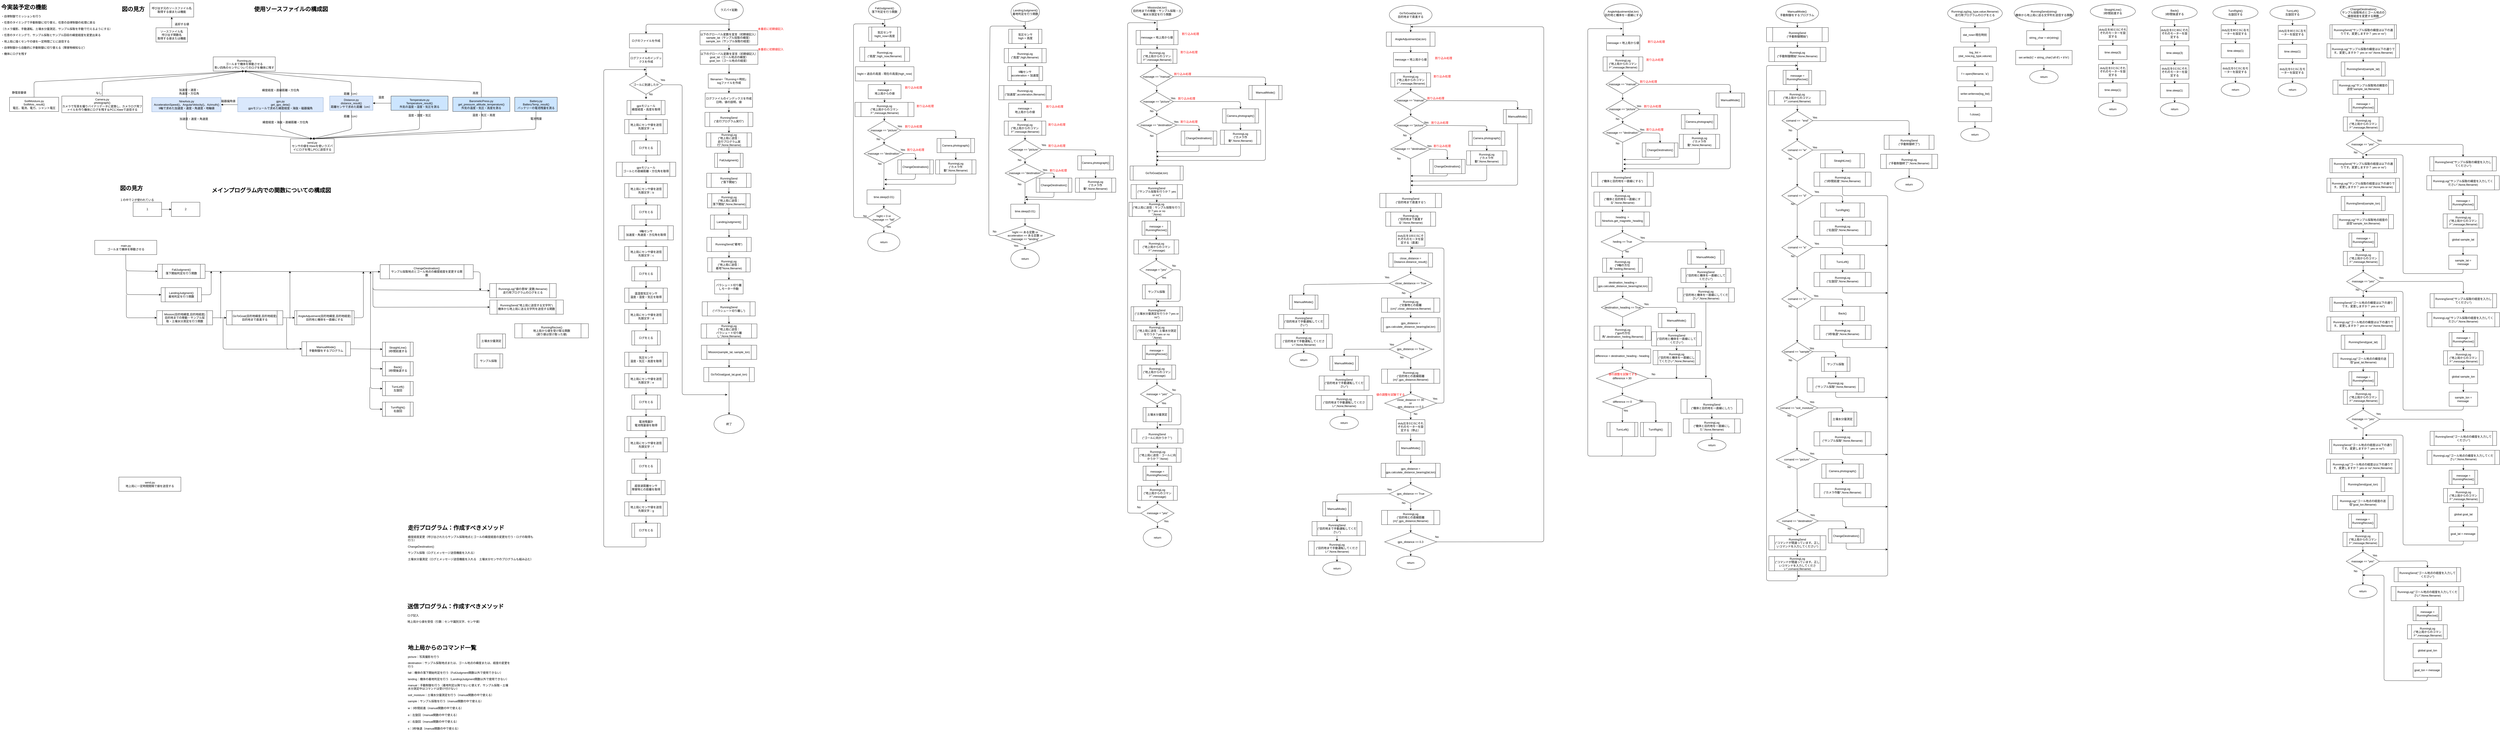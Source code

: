 <mxfile>
    <diagram id="RfQd1FZKVwX_YVwqkUuT" name="ページ1">
        <mxGraphModel dx="5183" dy="1713" grid="1" gridSize="10" guides="1" tooltips="1" connect="1" arrows="1" fold="1" page="1" pageScale="1" pageWidth="827" pageHeight="1169" math="0" shadow="0">
            <root>
                <mxCell id="0"/>
                <mxCell id="1" parent="0"/>
                <mxCell id="49" style="edgeStyle=none;html=1;exitX=0.5;exitY=1;exitDx=0;exitDy=0;entryX=0.5;entryY=0;entryDx=0;entryDy=0;" parent="1" edge="1">
                    <mxGeometry relative="1" as="geometry">
                        <mxPoint x="248.0" y="495" as="sourcePoint"/>
                        <mxPoint x="248.0" y="525" as="targetPoint"/>
                    </mxGeometry>
                </mxCell>
                <mxCell id="52" style="edgeStyle=none;html=1;exitX=0.5;exitY=1;exitDx=0;exitDy=0;entryX=0.5;entryY=0;entryDx=0;entryDy=0;" parent="1" edge="1">
                    <mxGeometry relative="1" as="geometry">
                        <mxPoint x="248.0" y="761" as="sourcePoint"/>
                        <mxPoint x="248.0" y="791" as="targetPoint"/>
                    </mxGeometry>
                </mxCell>
                <mxCell id="55" style="edgeStyle=none;html=1;exitX=0.5;exitY=1;exitDx=0;exitDy=0;entryX=0.5;entryY=0;entryDx=0;entryDy=0;" parent="1" edge="1">
                    <mxGeometry relative="1" as="geometry">
                        <mxPoint x="248.0" y="1031" as="sourcePoint"/>
                        <mxPoint x="248.0" y="1061" as="targetPoint"/>
                    </mxGeometry>
                </mxCell>
                <mxCell id="58" style="edgeStyle=none;html=1;exitX=0.5;exitY=1;exitDx=0;exitDy=0;entryX=0.5;entryY=0;entryDx=0;entryDy=0;" parent="1" edge="1">
                    <mxGeometry relative="1" as="geometry">
                        <mxPoint x="248.0" y="1291" as="sourcePoint"/>
                        <mxPoint x="248.0" y="1321" as="targetPoint"/>
                    </mxGeometry>
                </mxCell>
                <mxCell id="61" style="edgeStyle=none;html=1;exitX=0.5;exitY=1;exitDx=0;exitDy=0;entryX=0.5;entryY=0;entryDx=0;entryDy=0;" parent="1" edge="1">
                    <mxGeometry relative="1" as="geometry">
                        <mxPoint x="248.0" y="1561" as="sourcePoint"/>
                        <mxPoint x="248.0" y="1591" as="targetPoint"/>
                    </mxGeometry>
                </mxCell>
                <mxCell id="64" style="edgeStyle=none;html=1;exitX=0.5;exitY=1;exitDx=0;exitDy=0;entryX=0.5;entryY=0;entryDx=0;entryDy=0;" parent="1" edge="1">
                    <mxGeometry relative="1" as="geometry">
                        <mxPoint x="248.0" y="1831" as="sourcePoint"/>
                        <mxPoint x="248.0" y="1861" as="targetPoint"/>
                    </mxGeometry>
                </mxCell>
                <mxCell id="67" style="edgeStyle=none;html=1;exitX=0.5;exitY=1;exitDx=0;exitDy=0;entryX=0.5;entryY=0;entryDx=0;entryDy=0;" parent="1" edge="1">
                    <mxGeometry relative="1" as="geometry">
                        <mxPoint x="248.0" y="2101.0" as="sourcePoint"/>
                        <mxPoint x="248.0" y="2131.0" as="targetPoint"/>
                    </mxGeometry>
                </mxCell>
                <mxCell id="193" style="edgeStyle=none;html=1;exitX=0.5;exitY=1;exitDx=0;exitDy=0;entryX=0.5;entryY=0;entryDx=0;entryDy=0;" parent="1" edge="1">
                    <mxGeometry relative="1" as="geometry">
                        <mxPoint x="248.0" y="585" as="sourcePoint"/>
                        <mxPoint x="248" y="611" as="targetPoint"/>
                    </mxGeometry>
                </mxCell>
                <mxCell id="196" style="edgeStyle=none;html=1;exitX=0.5;exitY=1;exitDx=0;exitDy=0;entryX=0.5;entryY=0;entryDx=0;entryDy=0;" parent="1" edge="1">
                    <mxGeometry relative="1" as="geometry">
                        <mxPoint x="248.0" y="851" as="sourcePoint"/>
                        <mxPoint x="248" y="881" as="targetPoint"/>
                    </mxGeometry>
                </mxCell>
                <mxCell id="199" style="edgeStyle=none;html=1;exitX=0.5;exitY=1;exitDx=0;exitDy=0;entryX=0.5;entryY=0;entryDx=0;entryDy=0;" parent="1" edge="1">
                    <mxGeometry relative="1" as="geometry">
                        <mxPoint x="248.0" y="1121" as="sourcePoint"/>
                        <mxPoint x="248" y="1141" as="targetPoint"/>
                    </mxGeometry>
                </mxCell>
                <mxCell id="202" style="edgeStyle=none;html=1;exitX=0.5;exitY=1;exitDx=0;exitDy=0;entryX=0.5;entryY=0;entryDx=0;entryDy=0;" parent="1" edge="1">
                    <mxGeometry relative="1" as="geometry">
                        <mxPoint x="248.0" y="1381.0" as="sourcePoint"/>
                        <mxPoint x="248" y="1411" as="targetPoint"/>
                    </mxGeometry>
                </mxCell>
                <mxCell id="205" style="edgeStyle=none;html=1;exitX=0.5;exitY=1;exitDx=0;exitDy=0;entryX=0.5;entryY=0;entryDx=0;entryDy=0;" parent="1" edge="1">
                    <mxGeometry relative="1" as="geometry">
                        <mxPoint x="248.0" y="1651" as="sourcePoint"/>
                        <mxPoint x="248" y="1681" as="targetPoint"/>
                    </mxGeometry>
                </mxCell>
                <mxCell id="208" style="edgeStyle=none;html=1;exitX=0.5;exitY=1;exitDx=0;exitDy=0;entryX=0.5;entryY=0;entryDx=0;entryDy=0;" parent="1" edge="1">
                    <mxGeometry relative="1" as="geometry">
                        <mxPoint x="248.0" y="1921" as="sourcePoint"/>
                        <mxPoint x="248" y="1951" as="targetPoint"/>
                    </mxGeometry>
                </mxCell>
                <mxCell id="211" style="edgeStyle=none;html=1;exitX=0.5;exitY=1;exitDx=0;exitDy=0;entryX=0.5;entryY=0;entryDx=0;entryDy=0;" parent="1" edge="1">
                    <mxGeometry relative="1" as="geometry">
                        <mxPoint x="248.0" y="2191.0" as="sourcePoint"/>
                        <mxPoint x="248" y="2221" as="targetPoint"/>
                    </mxGeometry>
                </mxCell>
                <mxCell id="77" style="edgeStyle=none;html=1;exitX=0.5;exitY=1;exitDx=0;exitDy=0;entryX=0.5;entryY=0;entryDx=0;entryDy=0;" parent="1" source="76" edge="1">
                    <mxGeometry relative="1" as="geometry">
                        <mxPoint x="248.0" y="435" as="targetPoint"/>
                    </mxGeometry>
                </mxCell>
                <mxCell id="452" style="edgeStyle=none;html=1;exitX=1;exitY=0.5;exitDx=0;exitDy=0;" parent="1" source="76" edge="1">
                    <mxGeometry relative="1" as="geometry">
                        <mxPoint x="590" y="1680" as="targetPoint"/>
                        <Array as="points">
                            <mxPoint x="400" y="375"/>
                            <mxPoint x="400" y="1680"/>
                        </Array>
                    </mxGeometry>
                </mxCell>
                <mxCell id="76" value="ゴールに到達したか" style="rhombus;whiteSpace=wrap;html=1;" parent="1" vertex="1">
                    <mxGeometry x="178" y="335" width="140" height="80" as="geometry"/>
                </mxCell>
                <mxCell id="79" value="Yes" style="text;html=1;align=center;verticalAlign=middle;resizable=0;points=[];autosize=1;strokeColor=none;fillColor=none;" parent="1" vertex="1">
                    <mxGeometry x="298" y="340" width="40" height="30" as="geometry"/>
                </mxCell>
                <mxCell id="80" value="No" style="text;html=1;align=center;verticalAlign=middle;resizable=0;points=[];autosize=1;strokeColor=none;fillColor=none;" parent="1" vertex="1">
                    <mxGeometry x="248" y="400" width="40" height="30" as="geometry"/>
                </mxCell>
                <mxCell id="84" value="Running.py&lt;br&gt;ゴールまで機体を移動させる&lt;br&gt;青い四角のセンサについてのログを機体に残す" style="rounded=0;whiteSpace=wrap;html=1;" parent="1" vertex="1">
                    <mxGeometry x="-1573" y="257.5" width="261" height="60" as="geometry"/>
                </mxCell>
                <mxCell id="86" value="send.py&lt;br&gt;センサの値をXbeeを使いラズパイにログを残しPCに送信する" style="rounded=0;whiteSpace=wrap;html=1;" parent="1" vertex="1">
                    <mxGeometry x="-1248" y="602.5" width="184" height="60" as="geometry"/>
                </mxCell>
                <mxCell id="90" style="edgeStyle=none;html=1;exitX=0.5;exitY=0;exitDx=0;exitDy=0;entryX=0.5;entryY=1;entryDx=0;entryDy=0;fontSize=17;fontColor=#ed0c0c;" parent="1" source="93" target="84" edge="1">
                    <mxGeometry relative="1" as="geometry">
                        <Array as="points">
                            <mxPoint x="-1290" y="362.5"/>
                        </Array>
                    </mxGeometry>
                </mxCell>
                <mxCell id="91" style="edgeStyle=none;html=1;exitX=0.5;exitY=1;exitDx=0;exitDy=0;entryX=0.5;entryY=0;entryDx=0;entryDy=0;" parent="1" source="93" target="86" edge="1">
                    <mxGeometry relative="1" as="geometry">
                        <Array as="points">
                            <mxPoint x="-1290" y="562.5"/>
                        </Array>
                    </mxGeometry>
                </mxCell>
                <mxCell id="139" style="edgeStyle=none;html=1;exitX=0;exitY=0.5;exitDx=0;exitDy=0;entryX=1;entryY=0.5;entryDx=0;entryDy=0;" parent="1" source="93" target="126" edge="1">
                    <mxGeometry relative="1" as="geometry"/>
                </mxCell>
                <mxCell id="93" value="gps.py&lt;br&gt;get_gps_deta()&lt;br&gt;gpsモジュールで求めた緯度経度・海抜・磁器偏角" style="rounded=0;whiteSpace=wrap;html=1;fillColor=#dae8fc;strokeColor=#6c8ebf;" parent="1" vertex="1">
                    <mxGeometry x="-1470" y="428.75" width="360" height="60" as="geometry"/>
                </mxCell>
                <mxCell id="95" value="緯度経度・直線距離・方位角" style="text;html=1;align=center;verticalAlign=middle;resizable=0;points=[];autosize=1;strokeColor=none;fillColor=none;" parent="1" vertex="1">
                    <mxGeometry x="-1380" y="382.5" width="180" height="30" as="geometry"/>
                </mxCell>
                <mxCell id="96" value="緯度経度・海抜・直線距離・方位角" style="text;html=1;align=center;verticalAlign=middle;resizable=0;points=[];autosize=1;strokeColor=none;fillColor=none;" parent="1" vertex="1">
                    <mxGeometry x="-1380" y="517.5" width="220" height="30" as="geometry"/>
                </mxCell>
                <mxCell id="97" style="edgeStyle=none;html=1;exitX=0.5;exitY=0;exitDx=0;exitDy=0;entryX=0.5;entryY=1;entryDx=0;entryDy=0;" parent="1" source="99" target="84" edge="1">
                    <mxGeometry relative="1" as="geometry">
                        <Array as="points">
                            <mxPoint x="-992" y="362.5"/>
                        </Array>
                    </mxGeometry>
                </mxCell>
                <mxCell id="98" style="edgeStyle=none;html=1;exitX=0.5;exitY=1;exitDx=0;exitDy=0;entryX=0.5;entryY=0;entryDx=0;entryDy=0;fontSize=12;" parent="1" source="99" target="86" edge="1">
                    <mxGeometry relative="1" as="geometry">
                        <Array as="points">
                            <mxPoint x="-990" y="562.5"/>
                        </Array>
                    </mxGeometry>
                </mxCell>
                <mxCell id="99" value="Distance.py&lt;br&gt;distance_result()&lt;br&gt;距離センサで求めた距離（cm）" style="rounded=0;whiteSpace=wrap;html=1;fillColor=#dae8fc;strokeColor=#6c8ebf;" parent="1" vertex="1">
                    <mxGeometry x="-1083" y="422.5" width="182" height="60" as="geometry"/>
                </mxCell>
                <mxCell id="102" style="edgeStyle=none;html=1;exitX=0.5;exitY=1;exitDx=0;exitDy=0;entryX=0.5;entryY=0;entryDx=0;entryDy=0;fontSize=12;" parent="1" source="126" target="86" edge="1">
                    <mxGeometry relative="1" as="geometry">
                        <Array as="points">
                            <mxPoint x="-1686" y="562.5"/>
                        </Array>
                    </mxGeometry>
                </mxCell>
                <mxCell id="103" value="距離（cm）" style="text;html=1;align=center;verticalAlign=middle;resizable=0;points=[];autosize=1;strokeColor=none;fillColor=none;" parent="1" vertex="1">
                    <mxGeometry x="-1037" y="397.5" width="90" height="30" as="geometry"/>
                </mxCell>
                <mxCell id="104" value="加速度・速度・&lt;br&gt;角速度・方位角" style="text;html=1;align=center;verticalAlign=middle;resizable=0;points=[];autosize=1;strokeColor=none;fillColor=none;" parent="1" vertex="1">
                    <mxGeometry x="-1730" y="383.75" width="110" height="40" as="geometry"/>
                </mxCell>
                <mxCell id="105" style="edgeStyle=none;html=1;exitX=0.5;exitY=0;exitDx=0;exitDy=0;entryX=0.5;entryY=1;entryDx=0;entryDy=0;fontSize=20;startArrow=none;" parent="1" source="126" target="84" edge="1">
                    <mxGeometry relative="1" as="geometry">
                        <Array as="points">
                            <mxPoint x="-1686" y="362.5"/>
                        </Array>
                    </mxGeometry>
                </mxCell>
                <mxCell id="106" style="edgeStyle=none;html=1;exitX=0.5;exitY=0;exitDx=0;exitDy=0;fontSize=12;" parent="1" source="107" target="113" edge="1">
                    <mxGeometry relative="1" as="geometry"/>
                </mxCell>
                <mxCell id="107" value="ソースファイル名&lt;br&gt;呼び出す関数名&lt;br&gt;取得する値または機能" style="rounded=0;whiteSpace=wrap;html=1;" parent="1" vertex="1">
                    <mxGeometry x="-1813.75" y="135" width="132.5" height="60" as="geometry"/>
                </mxCell>
                <mxCell id="108" value="返却する値" style="text;html=1;align=center;verticalAlign=middle;resizable=0;points=[];autosize=1;strokeColor=none;fillColor=none;" parent="1" vertex="1">
                    <mxGeometry x="-1745" y="105" width="80" height="30" as="geometry"/>
                </mxCell>
                <mxCell id="109" value="距離（cm）" style="text;html=1;align=center;verticalAlign=middle;resizable=0;points=[];autosize=1;strokeColor=none;fillColor=none;" parent="1" vertex="1">
                    <mxGeometry x="-1037" y="492.5" width="90" height="30" as="geometry"/>
                </mxCell>
                <mxCell id="110" value="加速度・速度・角速度" style="text;html=1;align=center;verticalAlign=middle;resizable=0;points=[];autosize=1;strokeColor=none;fillColor=none;" parent="1" vertex="1">
                    <mxGeometry x="-1725" y="503.75" width="140" height="30" as="geometry"/>
                </mxCell>
                <mxCell id="111" style="edgeStyle=none;html=1;exitX=0.5;exitY=0;exitDx=0;exitDy=0;entryX=0.5;entryY=1;entryDx=0;entryDy=0;fontSize=12;" parent="1" source="112" target="84" edge="1">
                    <mxGeometry relative="1" as="geometry">
                        <Array as="points">
                            <mxPoint x="-2040" y="362.5"/>
                        </Array>
                    </mxGeometry>
                </mxCell>
                <mxCell id="112" value="Camera.py&lt;br&gt;photograph()&lt;br&gt;カメラで写真を撮りバイナリデータに変換し、カメラログ用ファイルを作り機体にログを残す＆PCにXbeeで送信する" style="rounded=0;whiteSpace=wrap;html=1;fontSize=12;" parent="1" vertex="1">
                    <mxGeometry x="-2210" y="422.5" width="340" height="70" as="geometry"/>
                </mxCell>
                <mxCell id="113" value="呼び出す元のソースファイル名&lt;br&gt;取得する値または機能" style="rounded=0;whiteSpace=wrap;html=1;fontSize=12;" parent="1" vertex="1">
                    <mxGeometry x="-1840" y="30" width="185" height="60" as="geometry"/>
                </mxCell>
                <mxCell id="114" value="なし" style="text;html=1;align=center;verticalAlign=middle;resizable=0;points=[];autosize=1;strokeColor=none;fillColor=none;fontSize=12;" parent="1" vertex="1">
                    <mxGeometry x="-2080" y="395" width="50" height="30" as="geometry"/>
                </mxCell>
                <mxCell id="115" style="edgeStyle=none;html=1;exitX=0.5;exitY=1;exitDx=0;exitDy=0;entryX=0.5;entryY=0;entryDx=0;entryDy=0;fontSize=12;" parent="1" source="118" target="86" edge="1">
                    <mxGeometry relative="1" as="geometry">
                        <Array as="points">
                            <mxPoint x="-705" y="562.5"/>
                        </Array>
                    </mxGeometry>
                </mxCell>
                <mxCell id="116" style="edgeStyle=none;html=1;exitX=0.5;exitY=0;exitDx=0;exitDy=0;entryX=0.5;entryY=1;entryDx=0;entryDy=0;" parent="1" source="136" target="84" edge="1">
                    <mxGeometry relative="1" as="geometry">
                        <Array as="points">
                            <mxPoint x="-445" y="362.5"/>
                        </Array>
                    </mxGeometry>
                </mxCell>
                <mxCell id="117" style="edgeStyle=none;html=1;exitX=0;exitY=0.5;exitDx=0;exitDy=0;entryX=1;entryY=0.5;entryDx=0;entryDy=0;" parent="1" source="118" target="99" edge="1">
                    <mxGeometry relative="1" as="geometry">
                        <mxPoint x="-829" y="458.75" as="targetPoint"/>
                    </mxGeometry>
                </mxCell>
                <mxCell id="118" value="Temperature.py&lt;br style=&quot;border-color: var(--border-color);&quot;&gt;Temperature_result()&lt;br style=&quot;border-color: var(--border-color);&quot;&gt;外気の温度・湿度・気圧を測る" style="rounded=0;whiteSpace=wrap;html=1;fontSize=12;fillColor=#CCE5FF;" parent="1" vertex="1">
                    <mxGeometry x="-825" y="422.5" width="240" height="60" as="geometry"/>
                </mxCell>
                <mxCell id="119" value="温度・気圧・高度" style="text;html=1;align=center;verticalAlign=middle;resizable=0;points=[];autosize=1;strokeColor=none;fillColor=none;fontSize=12;" parent="1" vertex="1">
                    <mxGeometry x="-495" y="487.5" width="120" height="30" as="geometry"/>
                </mxCell>
                <mxCell id="120" style="edgeStyle=none;html=1;exitX=0.5;exitY=0;exitDx=0;exitDy=0;entryX=0.5;entryY=1;entryDx=0;entryDy=0;fontSize=12;" parent="1" source="121" target="84" edge="1">
                    <mxGeometry relative="1" as="geometry">
                        <Array as="points">
                            <mxPoint x="-2327" y="362.5"/>
                        </Array>
                    </mxGeometry>
                </mxCell>
                <mxCell id="121" value="SoilMoisture.py&lt;br&gt;SoilMois_result()&lt;br&gt;&lt;span style=&quot;&quot;&gt;電圧、電流、電力、シャント電圧&lt;/span&gt;" style="rounded=0;whiteSpace=wrap;html=1;fontSize=12;" parent="1" vertex="1">
                    <mxGeometry x="-2430" y="427.5" width="206.75" height="60" as="geometry"/>
                </mxCell>
                <mxCell id="122" value="静電容量値" style="text;html=1;align=center;verticalAlign=middle;resizable=0;points=[];autosize=1;strokeColor=none;fillColor=none;fontSize=12;" parent="1" vertex="1">
                    <mxGeometry x="-2430" y="392.5" width="80" height="30" as="geometry"/>
                </mxCell>
                <mxCell id="126" value="NineAxis.py&lt;br&gt;&lt;span style=&quot;border-color: var(--border-color); background-color: initial;&quot;&gt;AccelerationSpeed()、&lt;/span&gt;&lt;span style=&quot;border-color: var(--border-color); background-color: initial;&quot;&gt;AngularVelocity()、&lt;/span&gt;&lt;span style=&quot;border-color: var(--border-color); background-color: initial;&quot;&gt;Azimuth()&lt;/span&gt;&lt;br&gt;9軸で求めた加速度・速度・角速度・地軸値" style="rounded=0;whiteSpace=wrap;html=1;fillColor=#dae8fc;strokeColor=#6c8ebf;" parent="1" vertex="1">
                    <mxGeometry x="-1831.5" y="428.75" width="291.5" height="60" as="geometry"/>
                </mxCell>
                <mxCell id="129" value="&lt;span style=&quot;color: rgb(0, 0, 0); font-family: Helvetica; font-size: 12px; font-style: normal; font-variant-ligatures: normal; font-variant-caps: normal; font-weight: 400; letter-spacing: normal; orphans: 2; text-align: center; text-indent: 0px; text-transform: none; widows: 2; word-spacing: 0px; -webkit-text-stroke-width: 0px; background-color: rgb(251, 251, 251); text-decoration-thickness: initial; text-decoration-style: initial; text-decoration-color: initial; float: none; display: inline !important;&quot;&gt;温度&lt;/span&gt;" style="text;whiteSpace=wrap;html=1;" parent="1" vertex="1">
                    <mxGeometry x="-880" y="413.75" width="45" height="28.75" as="geometry"/>
                </mxCell>
                <mxCell id="130" style="edgeStyle=none;html=1;entryX=0.5;entryY=0;entryDx=0;entryDy=0;exitX=0.5;exitY=1;exitDx=0;exitDy=0;" parent="1" source="131" target="86" edge="1">
                    <mxGeometry relative="1" as="geometry">
                        <mxPoint x="-1158" y="787.5" as="targetPoint"/>
                        <mxPoint x="-216" y="487.5" as="sourcePoint"/>
                        <Array as="points">
                            <mxPoint x="-216" y="562.5"/>
                        </Array>
                    </mxGeometry>
                </mxCell>
                <mxCell id="131" value="Battery.py&lt;br&gt;BatteryTemp_result()&lt;br&gt;バッテリーの電池残量を測る" style="rounded=0;whiteSpace=wrap;html=1;fontSize=12;fillColor=#CCE5FF;" parent="1" vertex="1">
                    <mxGeometry x="-304.5" y="427.5" width="179" height="60" as="geometry"/>
                </mxCell>
                <mxCell id="132" value="高度" style="text;html=1;align=center;verticalAlign=middle;resizable=0;points=[];autosize=1;strokeColor=none;fillColor=none;" parent="1" vertex="1">
                    <mxGeometry x="-495" y="395" width="50" height="30" as="geometry"/>
                </mxCell>
                <mxCell id="133" value="電池残量" style="text;html=1;align=center;verticalAlign=middle;resizable=0;points=[];autosize=1;strokeColor=none;fillColor=none;" parent="1" vertex="1">
                    <mxGeometry x="-250" y="502.5" width="70" height="30" as="geometry"/>
                </mxCell>
                <mxCell id="135" style="edgeStyle=none;html=1;exitX=0.5;exitY=1;exitDx=0;exitDy=0;entryX=0.5;entryY=0;entryDx=0;entryDy=0;" parent="1" source="136" target="86" edge="1">
                    <mxGeometry relative="1" as="geometry">
                        <mxPoint x="-1322" y="680" as="targetPoint"/>
                        <Array as="points">
                            <mxPoint x="-445" y="562.5"/>
                        </Array>
                    </mxGeometry>
                </mxCell>
                <mxCell id="136" value="BarometicPress.py&lt;br style=&quot;border-color: var(--border-color);&quot;&gt;get_pressure_altitude_temperature()&lt;br style=&quot;border-color: var(--border-color);&quot;&gt;外気の温度・気圧・高度を測る" style="rounded=0;whiteSpace=wrap;html=1;fontSize=12;fillColor=#CCE5FF;" parent="1" vertex="1">
                    <mxGeometry x="-565" y="427.5" width="240" height="60" as="geometry"/>
                </mxCell>
                <mxCell id="137" value="温度・湿度・気圧" style="text;html=1;align=center;verticalAlign=middle;resizable=0;points=[];autosize=1;strokeColor=none;fillColor=none;fontSize=12;" parent="1" vertex="1">
                    <mxGeometry x="-765" y="488.75" width="120" height="30" as="geometry"/>
                </mxCell>
                <mxCell id="140" value="磁器偏角値" style="text;html=1;align=center;verticalAlign=middle;resizable=0;points=[];autosize=1;strokeColor=none;fillColor=none;" parent="1" vertex="1">
                    <mxGeometry x="-1550" y="428.75" width="80" height="30" as="geometry"/>
                </mxCell>
                <mxCell id="268" style="edgeStyle=none;html=1;exitX=0.5;exitY=1;exitDx=0;exitDy=0;" parent="1" source="187" target="1179" edge="1">
                    <mxGeometry relative="1" as="geometry">
                        <mxPoint x="650" y="240" as="targetPoint"/>
                    </mxGeometry>
                </mxCell>
                <mxCell id="187" value="ラズパイ起動" style="ellipse;whiteSpace=wrap;html=1;" parent="1" vertex="1">
                    <mxGeometry x="537.26" y="20" width="120" height="80" as="geometry"/>
                </mxCell>
                <mxCell id="194" style="edgeStyle=none;html=1;exitX=0.5;exitY=1;exitDx=0;exitDy=0;entryX=0.5;entryY=0;entryDx=0;entryDy=0;" parent="1" edge="1">
                    <mxGeometry relative="1" as="geometry">
                        <mxPoint x="248" y="671" as="sourcePoint"/>
                        <mxPoint x="248.0" y="701" as="targetPoint"/>
                    </mxGeometry>
                </mxCell>
                <mxCell id="191" style="edgeStyle=none;html=1;exitX=0.5;exitY=1;exitDx=0;exitDy=0;entryX=0.5;entryY=0;entryDx=0;entryDy=0;" parent="1" source="189" target="190" edge="1">
                    <mxGeometry relative="1" as="geometry"/>
                </mxCell>
                <mxCell id="189" value="ログのファイルを作成&lt;br&gt;" style="rounded=0;whiteSpace=wrap;html=1;" parent="1" vertex="1">
                    <mxGeometry x="178" y="160" width="140" height="60" as="geometry"/>
                </mxCell>
                <mxCell id="192" style="edgeStyle=none;html=1;exitX=0.5;exitY=1;exitDx=0;exitDy=0;entryX=0.5;entryY=0;entryDx=0;entryDy=0;" parent="1" source="190" target="76" edge="1">
                    <mxGeometry relative="1" as="geometry"/>
                </mxCell>
                <mxCell id="190" value="ログファイルのインデックスを作成" style="rounded=0;whiteSpace=wrap;html=1;" parent="1" vertex="1">
                    <mxGeometry x="178" y="240" width="140" height="60" as="geometry"/>
                </mxCell>
                <mxCell id="197" style="edgeStyle=none;html=1;exitX=0.5;exitY=1;exitDx=0;exitDy=0;entryX=0.5;entryY=0;entryDx=0;entryDy=0;" parent="1" edge="1">
                    <mxGeometry relative="1" as="geometry">
                        <mxPoint x="248" y="941" as="sourcePoint"/>
                        <mxPoint x="248.0" y="971" as="targetPoint"/>
                    </mxGeometry>
                </mxCell>
                <mxCell id="200" style="edgeStyle=none;html=1;exitX=0.5;exitY=1;exitDx=0;exitDy=0;entryX=0.5;entryY=0;entryDx=0;entryDy=0;" parent="1" edge="1">
                    <mxGeometry relative="1" as="geometry">
                        <mxPoint x="248" y="1201" as="sourcePoint"/>
                        <mxPoint x="248.0" y="1231" as="targetPoint"/>
                    </mxGeometry>
                </mxCell>
                <mxCell id="203" style="edgeStyle=none;html=1;exitX=0.5;exitY=1;exitDx=0;exitDy=0;entryX=0.5;entryY=0;entryDx=0;entryDy=0;" parent="1" edge="1">
                    <mxGeometry relative="1" as="geometry">
                        <mxPoint x="248" y="1471" as="sourcePoint"/>
                        <mxPoint x="248.0" y="1501" as="targetPoint"/>
                    </mxGeometry>
                </mxCell>
                <mxCell id="206" style="edgeStyle=none;html=1;exitX=0.5;exitY=1;exitDx=0;exitDy=0;entryX=0.5;entryY=0;entryDx=0;entryDy=0;" parent="1" edge="1">
                    <mxGeometry relative="1" as="geometry">
                        <mxPoint x="248" y="1741" as="sourcePoint"/>
                        <mxPoint x="248.0" y="1771" as="targetPoint"/>
                    </mxGeometry>
                </mxCell>
                <mxCell id="209" style="edgeStyle=none;html=1;exitX=0.5;exitY=1;exitDx=0;exitDy=0;entryX=0.5;entryY=0;entryDx=0;entryDy=0;" parent="1" edge="1">
                    <mxGeometry relative="1" as="geometry">
                        <mxPoint x="248" y="2011" as="sourcePoint"/>
                        <mxPoint x="248.0" y="2041.0" as="targetPoint"/>
                    </mxGeometry>
                </mxCell>
                <mxCell id="212" style="edgeStyle=none;html=1;exitX=0.5;exitY=1;exitDx=0;exitDy=0;" parent="1" edge="1">
                    <mxGeometry relative="1" as="geometry">
                        <mxPoint x="248" y="311" as="targetPoint"/>
                        <mxPoint x="248" y="2281" as="sourcePoint"/>
                        <Array as="points">
                            <mxPoint x="248" y="2321"/>
                            <mxPoint x="70" y="2321"/>
                            <mxPoint x="70" y="311"/>
                        </Array>
                    </mxGeometry>
                </mxCell>
                <mxCell id="232" style="edgeStyle=none;html=1;exitX=0.5;exitY=1;exitDx=0;exitDy=0;entryX=0.5;entryY=0;entryDx=0;entryDy=0;" parent="1" source="334" target="271" edge="1">
                    <mxGeometry relative="1" as="geometry">
                        <mxPoint x="1244.5" y="191" as="sourcePoint"/>
                        <mxPoint x="1244.5" y="219.5" as="targetPoint"/>
                    </mxGeometry>
                </mxCell>
                <mxCell id="229" value="終了" style="ellipse;whiteSpace=wrap;html=1;" parent="1" vertex="1">
                    <mxGeometry x="533.77" y="1763.71" width="127" height="80" as="geometry"/>
                </mxCell>
                <mxCell id="248" style="edgeStyle=none;html=1;exitX=0.5;exitY=1;exitDx=0;exitDy=0;entryX=0.5;entryY=0;entryDx=0;entryDy=0;" parent="1" source="271" target="241" edge="1">
                    <mxGeometry relative="1" as="geometry">
                        <mxPoint x="1244.5" y="279.5" as="sourcePoint"/>
                    </mxGeometry>
                </mxCell>
                <mxCell id="235" style="edgeStyle=none;html=1;exitX=0.5;exitY=1;exitDx=0;exitDy=0;entryX=0.5;entryY=0;entryDx=0;entryDy=0;" parent="1" source="813" target="234" edge="1">
                    <mxGeometry relative="1" as="geometry">
                        <mxPoint x="596.65" y="392.44" as="sourcePoint"/>
                    </mxGeometry>
                </mxCell>
                <mxCell id="253" style="edgeStyle=none;html=1;exitX=0.5;exitY=1;exitDx=0;exitDy=0;entryX=0.5;entryY=0;entryDx=0;entryDy=0;" parent="1" source="234" target="333" edge="1">
                    <mxGeometry relative="1" as="geometry">
                        <mxPoint x="594.13" y="489.82" as="targetPoint"/>
                    </mxGeometry>
                </mxCell>
                <mxCell id="234" value="ログファイルのインデックスを作成&lt;br&gt;日時、値の説明、値" style="rounded=0;whiteSpace=wrap;html=1;" parent="1" vertex="1">
                    <mxGeometry x="496.86" y="409.94" width="199.25" height="60" as="geometry"/>
                </mxCell>
                <mxCell id="240" style="edgeStyle=none;html=1;exitX=0.5;exitY=1;exitDx=0;exitDy=0;entryX=0.5;entryY=0;entryDx=0;entryDy=0;" parent="1" source="337" target="285" edge="1">
                    <mxGeometry relative="1" as="geometry">
                        <mxPoint x="1843.5" y="521.2" as="sourcePoint"/>
                        <mxPoint x="1843.5" y="551.2" as="targetPoint"/>
                    </mxGeometry>
                </mxCell>
                <mxCell id="241" value="hight = 過去の高度 - 現在の高度(high_now)" style="rounded=0;whiteSpace=wrap;html=1;" parent="1" vertex="1">
                    <mxGeometry x="1128.83" y="299" width="246.38" height="60" as="geometry"/>
                </mxCell>
                <mxCell id="247" style="edgeStyle=none;html=1;exitX=0;exitY=0.5;exitDx=0;exitDy=0;" parent="1" source="245" edge="1">
                    <mxGeometry relative="1" as="geometry">
                        <mxPoint x="1250" y="118" as="targetPoint"/>
                        <Array as="points">
                            <mxPoint x="1121.18" y="934"/>
                            <mxPoint x="1120" y="607"/>
                            <mxPoint x="1121" y="446.5"/>
                            <mxPoint x="1121" y="118.5"/>
                        </Array>
                    </mxGeometry>
                </mxCell>
                <mxCell id="423" style="edgeStyle=none;html=1;exitX=0.5;exitY=1;exitDx=0;exitDy=0;entryX=0.5;entryY=0;entryDx=0;entryDy=0;" parent="1" source="245" target="422" edge="1">
                    <mxGeometry relative="1" as="geometry"/>
                </mxCell>
                <mxCell id="245" value="hight &amp;lt; 0 or&lt;br&gt;message == &quot;fall&quot;" style="rhombus;whiteSpace=wrap;html=1;" parent="1" vertex="1">
                    <mxGeometry x="1178.46" y="895" width="140" height="80" as="geometry"/>
                </mxCell>
                <mxCell id="249" value="No&lt;br&gt;" style="text;html=1;align=center;verticalAlign=middle;resizable=0;points=[];autosize=1;strokeColor=none;fillColor=none;" parent="1" vertex="1">
                    <mxGeometry x="1149.19" y="912.5" width="40" height="30" as="geometry"/>
                </mxCell>
                <mxCell id="255" style="edgeStyle=none;html=1;exitX=0.5;exitY=1;exitDx=0;exitDy=0;entryX=0.5;entryY=0;entryDx=0;entryDy=0;" parent="1" source="333" target="270" edge="1">
                    <mxGeometry relative="1" as="geometry">
                        <mxPoint x="594.13" y="549.82" as="sourcePoint"/>
                        <mxPoint x="594.13" y="572.32" as="targetPoint"/>
                    </mxGeometry>
                </mxCell>
                <mxCell id="261" style="edgeStyle=none;html=1;exitX=0.5;exitY=1;exitDx=0;exitDy=0;entryX=0.5;entryY=0;entryDx=0;entryDy=0;" parent="1" source="436" target="446" edge="1">
                    <mxGeometry relative="1" as="geometry">
                        <mxPoint x="1214.745" y="900.75" as="sourcePoint"/>
                        <mxPoint x="1251.71" y="888.25" as="targetPoint"/>
                    </mxGeometry>
                </mxCell>
                <mxCell id="405" style="edgeStyle=none;html=1;exitX=0.5;exitY=1;exitDx=0;exitDy=0;entryX=0.5;entryY=0;entryDx=0;entryDy=0;" parent="1" source="494" target="430" edge="1">
                    <mxGeometry relative="1" as="geometry">
                        <mxPoint x="1231.715" y="619.25" as="sourcePoint"/>
                        <mxPoint x="1231.865" y="640.75" as="targetPoint"/>
                    </mxGeometry>
                </mxCell>
                <mxCell id="495" style="edgeStyle=none;html=1;exitX=0.5;exitY=1;exitDx=0;exitDy=0;entryX=0.5;entryY=0;entryDx=0;entryDy=0;" parent="1" source="259" target="494" edge="1">
                    <mxGeometry relative="1" as="geometry"/>
                </mxCell>
                <mxCell id="259" value="message =&lt;br style=&quot;border-color: var(--border-color);&quot;&gt;地上局からの値" style="rounded=0;whiteSpace=wrap;html=1;" parent="1" vertex="1">
                    <mxGeometry x="1182.65" y="374" width="138.13" height="60" as="geometry"/>
                </mxCell>
                <mxCell id="262" value="Yes" style="text;html=1;align=center;verticalAlign=middle;resizable=0;points=[];autosize=1;strokeColor=none;fillColor=none;" parent="1" vertex="1">
                    <mxGeometry x="1248.06" y="957.5" width="40" height="30" as="geometry"/>
                </mxCell>
                <mxCell id="265" style="edgeStyle=none;html=1;exitX=0.5;exitY=1;exitDx=0;exitDy=0;entryX=0.5;entryY=0;entryDx=0;entryDy=0;" parent="1" source="241" target="259" edge="1">
                    <mxGeometry relative="1" as="geometry">
                        <mxPoint x="1244.5" y="533.5" as="sourcePoint"/>
                    </mxGeometry>
                </mxCell>
                <mxCell id="417" style="edgeStyle=none;html=1;exitX=0.5;exitY=1;exitDx=0;exitDy=0;entryX=0.5;entryY=0;entryDx=0;entryDy=0;" parent="1" source="270" target="416" edge="1">
                    <mxGeometry relative="1" as="geometry"/>
                </mxCell>
                <mxCell id="270" value="RunningLog&lt;br&gt;(&quot;地上局に送信：&lt;br&gt;走行プログラム実行&quot;,None,filename)" style="shape=process;whiteSpace=wrap;html=1;backgroundOutline=1;" parent="1" vertex="1">
                    <mxGeometry x="501.55" y="577.32" width="190.66" height="60" as="geometry"/>
                </mxCell>
                <mxCell id="271" value="RunningLog&lt;br&gt;(&quot;高度&quot;,high_now,filename)" style="shape=process;whiteSpace=wrap;html=1;backgroundOutline=1;" parent="1" vertex="1">
                    <mxGeometry x="1147.02" y="216.56" width="210" height="60" as="geometry"/>
                </mxCell>
                <mxCell id="450" style="edgeStyle=none;html=1;exitX=0.5;exitY=1;exitDx=0;exitDy=0;entryX=0.5;entryY=0;entryDx=0;entryDy=0;" parent="1" source="273" target="449" edge="1">
                    <mxGeometry relative="1" as="geometry"/>
                </mxCell>
                <mxCell id="273" value="RunningLog&lt;br&gt;(&quot;地上局に送信：&lt;br&gt;落下開始&quot;,None,filename)" style="shape=process;whiteSpace=wrap;html=1;backgroundOutline=1;" parent="1" vertex="1">
                    <mxGeometry x="506.5" y="833.32" width="180" height="60" as="geometry"/>
                </mxCell>
                <mxCell id="274" value="ログをとる" style="shape=process;whiteSpace=wrap;html=1;backgroundOutline=1;" parent="1" vertex="1">
                    <mxGeometry x="188" y="611" width="120" height="60" as="geometry"/>
                </mxCell>
                <mxCell id="275" value="ログをとる" style="shape=process;whiteSpace=wrap;html=1;backgroundOutline=1;" parent="1" vertex="1">
                    <mxGeometry x="188" y="881" width="120" height="60" as="geometry"/>
                </mxCell>
                <mxCell id="276" value="ログをとる" style="shape=process;whiteSpace=wrap;html=1;backgroundOutline=1;" parent="1" vertex="1">
                    <mxGeometry x="188" y="1141" width="120" height="60" as="geometry"/>
                </mxCell>
                <mxCell id="277" value="ログをとる" style="shape=process;whiteSpace=wrap;html=1;backgroundOutline=1;" parent="1" vertex="1">
                    <mxGeometry x="188" y="1411" width="120" height="60" as="geometry"/>
                </mxCell>
                <mxCell id="278" value="ログをとる" style="shape=process;whiteSpace=wrap;html=1;backgroundOutline=1;" parent="1" vertex="1">
                    <mxGeometry x="188" y="1681" width="120" height="60" as="geometry"/>
                </mxCell>
                <mxCell id="279" value="ログをとる" style="shape=process;whiteSpace=wrap;html=1;backgroundOutline=1;" parent="1" vertex="1">
                    <mxGeometry x="188" y="1951" width="120" height="60" as="geometry"/>
                </mxCell>
                <mxCell id="280" value="ログをとる" style="shape=process;whiteSpace=wrap;html=1;backgroundOutline=1;" parent="1" vertex="1">
                    <mxGeometry x="188" y="2221" width="120" height="60" as="geometry"/>
                </mxCell>
                <mxCell id="281" style="edgeStyle=none;html=1;exitX=0.5;exitY=1;exitDx=0;exitDy=0;entryX=0.5;entryY=0;entryDx=0;entryDy=0;" parent="1" source="336" target="283" edge="1">
                    <mxGeometry relative="1" as="geometry">
                        <mxPoint x="1843.5" y="369.7" as="targetPoint"/>
                        <mxPoint x="1843.5" y="341.2" as="sourcePoint"/>
                    </mxGeometry>
                </mxCell>
                <mxCell id="286" style="edgeStyle=none;html=1;exitX=0.5;exitY=1;exitDx=0;exitDy=0;entryX=0.5;entryY=0;entryDx=0;entryDy=0;" parent="1" source="283" target="337" edge="1">
                    <mxGeometry relative="1" as="geometry">
                        <mxPoint x="1843.5" y="461.2" as="targetPoint"/>
                    </mxGeometry>
                </mxCell>
                <mxCell id="283" value="RunningLog&lt;br&gt;(&quot;高度&quot;,high,filename)" style="shape=process;whiteSpace=wrap;html=1;backgroundOutline=1;" parent="1" vertex="1">
                    <mxGeometry x="1754.96" y="222.2" width="176.69" height="60" as="geometry"/>
                </mxCell>
                <mxCell id="462" style="edgeStyle=none;html=1;exitX=0.5;exitY=1;exitDx=0;exitDy=0;entryX=0.5;entryY=0;entryDx=0;entryDy=0;" parent="1" source="285" target="461" edge="1">
                    <mxGeometry relative="1" as="geometry"/>
                </mxCell>
                <mxCell id="285" value="RunningLog&lt;br&gt;(&quot;加速度&quot;,acceleration,filename)" style="shape=process;whiteSpace=wrap;html=1;backgroundOutline=1;" parent="1" vertex="1">
                    <mxGeometry x="1731.65" y="378.32" width="221.6" height="60" as="geometry"/>
                </mxCell>
                <mxCell id="289" style="edgeStyle=none;html=1;exitX=0.5;exitY=1;exitDx=0;exitDy=0;entryX=0.5;entryY=0;entryDx=0;entryDy=0;" parent="1" source="290" target="294" edge="1">
                    <mxGeometry relative="1" as="geometry">
                        <mxPoint x="1846.94" y="1373.82" as="targetPoint"/>
                        <mxPoint x="1846.75" y="1066.32" as="sourcePoint"/>
                    </mxGeometry>
                </mxCell>
                <mxCell id="290" value="time.sleep(0.01)" style="rounded=0;whiteSpace=wrap;html=1;" parent="1" vertex="1">
                    <mxGeometry x="1782.51" y="877.7" width="120" height="60" as="geometry"/>
                </mxCell>
                <mxCell id="295" style="edgeStyle=none;html=1;exitX=0;exitY=0.5;exitDx=0;exitDy=0;" parent="1" source="294" edge="1">
                    <mxGeometry relative="1" as="geometry">
                        <mxPoint x="1844.29" y="127.7" as="targetPoint"/>
                        <Array as="points">
                            <mxPoint x="1690.29" y="1009.7"/>
                            <mxPoint x="1690" y="628.7"/>
                            <mxPoint x="1695.29" y="127.7"/>
                        </Array>
                    </mxGeometry>
                </mxCell>
                <mxCell id="459" style="edgeStyle=none;html=1;exitX=0.5;exitY=1;exitDx=0;exitDy=0;entryX=0.5;entryY=0;entryDx=0;entryDy=0;" parent="1" source="294" target="458" edge="1">
                    <mxGeometry relative="1" as="geometry"/>
                </mxCell>
                <mxCell id="294" value="hight == ある定数 or &lt;br&gt;acceleration == ある定数 or&lt;br&gt;massage == &quot;landing&quot;" style="rhombus;whiteSpace=wrap;html=1;" parent="1" vertex="1">
                    <mxGeometry x="1717.52" y="967.7" width="250" height="84.13" as="geometry"/>
                </mxCell>
                <mxCell id="296" value="No" style="text;html=1;align=center;verticalAlign=middle;resizable=0;points=[];autosize=1;strokeColor=none;fillColor=none;" parent="1" vertex="1">
                    <mxGeometry x="1694.48" y="977.95" width="40" height="30" as="geometry"/>
                </mxCell>
                <mxCell id="297" value="Yes" style="text;html=1;align=center;verticalAlign=middle;resizable=0;points=[];autosize=1;strokeColor=none;fillColor=none;" parent="1" vertex="1">
                    <mxGeometry x="1783.52" y="1037.7" width="40" height="30" as="geometry"/>
                </mxCell>
                <mxCell id="303" style="edgeStyle=none;html=1;exitX=0.5;exitY=1;exitDx=0;exitDy=0;entryX=0.5;entryY=0;entryDx=0;entryDy=0;" parent="1" source="300" target="302" edge="1">
                    <mxGeometry relative="1" as="geometry"/>
                </mxCell>
                <mxCell id="300" value="RunningLog&lt;br&gt;(&quot;地上局に送信：&lt;br&gt;着地&quot;None,filename)" style="shape=process;whiteSpace=wrap;html=1;backgroundOutline=1;" parent="1" vertex="1">
                    <mxGeometry x="507.26" y="1103.32" width="179.24" height="60" as="geometry"/>
                </mxCell>
                <mxCell id="307" style="edgeStyle=none;html=1;exitX=0.5;exitY=1;exitDx=0;exitDy=0;entryX=0.5;entryY=0;entryDx=0;entryDy=0;" parent="1" source="302" target="341" edge="1">
                    <mxGeometry relative="1" as="geometry">
                        <mxPoint x="700" y="2557.32" as="targetPoint"/>
                    </mxGeometry>
                </mxCell>
                <mxCell id="302" value="パラシュート切り離しモーター作動" style="rounded=0;whiteSpace=wrap;html=1;" parent="1" vertex="1">
                    <mxGeometry x="536.49" y="1196.07" width="120" height="60" as="geometry"/>
                </mxCell>
                <mxCell id="309" style="edgeStyle=none;html=1;exitX=0.5;exitY=1;exitDx=0;exitDy=0;entryX=0.5;entryY=0;entryDx=0;entryDy=0;" parent="1" source="306" target="451" edge="1">
                    <mxGeometry relative="1" as="geometry">
                        <mxPoint x="596.86" y="1472.32" as="targetPoint"/>
                    </mxGeometry>
                </mxCell>
                <mxCell id="306" value="RunningLog&lt;br&gt;(&quot;地上局に送信：&lt;br&gt;パラシュート切り離し&quot;,None,filename)" style="shape=process;whiteSpace=wrap;html=1;backgroundOutline=1;" parent="1" vertex="1">
                    <mxGeometry x="479.79" y="1381.82" width="234.95" height="60" as="geometry"/>
                </mxCell>
                <mxCell id="343" style="edgeStyle=none;html=1;exitX=0.5;exitY=1;exitDx=0;exitDy=0;entryX=0.5;entryY=0;entryDx=0;entryDy=0;" parent="1" source="313" target="346" edge="1">
                    <mxGeometry relative="1" as="geometry">
                        <mxPoint x="2395.255" y="911.88" as="targetPoint"/>
                    </mxGeometry>
                </mxCell>
                <mxCell id="313" value="GoToGoal(lat,lon)" style="shape=process;whiteSpace=wrap;html=1;backgroundOutline=1;size=0.056;" parent="1" vertex="1">
                    <mxGeometry x="2284.54" y="716.82" width="223.63" height="60" as="geometry"/>
                </mxCell>
                <mxCell id="319" value="地上局にセンサ値を送信&lt;br&gt;先頭文字：a" style="shape=process;whiteSpace=wrap;html=1;backgroundOutline=1;" parent="1" vertex="1">
                    <mxGeometry x="158" y="521" width="180" height="60" as="geometry"/>
                </mxCell>
                <mxCell id="320" value="地上局にセンサ値を送信&lt;br&gt;先頭文字：b" style="shape=process;whiteSpace=wrap;html=1;backgroundOutline=1;" parent="1" vertex="1">
                    <mxGeometry x="158" y="791" width="180" height="60" as="geometry"/>
                </mxCell>
                <mxCell id="321" value="地上局にセンサ値を送信&lt;br&gt;先頭文字：c" style="shape=process;whiteSpace=wrap;html=1;backgroundOutline=1;" parent="1" vertex="1">
                    <mxGeometry x="158" y="1056" width="180" height="60" as="geometry"/>
                </mxCell>
                <mxCell id="322" value="地上局にセンサ値を送信&lt;br&gt;先頭文字：d" style="shape=process;whiteSpace=wrap;html=1;backgroundOutline=1;" parent="1" vertex="1">
                    <mxGeometry x="158" y="1321" width="180" height="60" as="geometry"/>
                </mxCell>
                <mxCell id="323" value="地上局にセンサ値を送信&lt;br&gt;先頭文字：e" style="shape=process;whiteSpace=wrap;html=1;backgroundOutline=1;" parent="1" vertex="1">
                    <mxGeometry x="158" y="1591" width="180" height="60" as="geometry"/>
                </mxCell>
                <mxCell id="324" value="地上局にセンサ値を送信&lt;br&gt;先頭文字：f" style="shape=process;whiteSpace=wrap;html=1;backgroundOutline=1;" parent="1" vertex="1">
                    <mxGeometry x="158" y="1861" width="180" height="60" as="geometry"/>
                </mxCell>
                <mxCell id="325" value="地上局にセンサ値を送信&lt;br&gt;先頭文字：g" style="shape=process;whiteSpace=wrap;html=1;backgroundOutline=1;" parent="1" vertex="1">
                    <mxGeometry x="158" y="2131" width="180" height="60" as="geometry"/>
                </mxCell>
                <mxCell id="326" value="超音波距離センサ&lt;br style=&quot;border-color: var(--border-color);&quot;&gt;障害物との距離を取得" style="shape=process;whiteSpace=wrap;html=1;backgroundOutline=1;" parent="1" vertex="1">
                    <mxGeometry x="168" y="2041" width="160" height="60" as="geometry"/>
                </mxCell>
                <mxCell id="327" value="電池残量計&lt;br style=&quot;border-color: var(--border-color);&quot;&gt;電池残量値を取得" style="shape=process;whiteSpace=wrap;html=1;backgroundOutline=1;" parent="1" vertex="1">
                    <mxGeometry x="168" y="1771" width="160" height="60" as="geometry"/>
                </mxCell>
                <mxCell id="328" value="気圧センサ&lt;br style=&quot;border-color: var(--border-color);&quot;&gt;温度・気圧・高度を取得" style="shape=process;whiteSpace=wrap;html=1;backgroundOutline=1;" parent="1" vertex="1">
                    <mxGeometry x="158" y="1501" width="180" height="60" as="geometry"/>
                </mxCell>
                <mxCell id="329" value="温湿度気圧センサ&lt;br style=&quot;border-color: var(--border-color);&quot;&gt;温度・湿度・気圧を取得" style="shape=process;whiteSpace=wrap;html=1;backgroundOutline=1;" parent="1" vertex="1">
                    <mxGeometry x="158" y="1231" width="180" height="60" as="geometry"/>
                </mxCell>
                <mxCell id="330" value="9軸センサ&lt;br style=&quot;border-color: var(--border-color);&quot;&gt;加速度・角速度・方位角を取得" style="shape=process;whiteSpace=wrap;html=1;backgroundOutline=1;" parent="1" vertex="1">
                    <mxGeometry x="133" y="968.5" width="230" height="60" as="geometry"/>
                </mxCell>
                <mxCell id="331" value="gpsモジュール&lt;br style=&quot;border-color: var(--border-color);&quot;&gt;ゴールとの直線距離・方位角を取得&lt;br&gt;" style="shape=process;whiteSpace=wrap;html=1;backgroundOutline=1;" parent="1" vertex="1">
                    <mxGeometry x="123" y="701" width="250" height="60" as="geometry"/>
                </mxCell>
                <mxCell id="332" value="gpsモジュール&lt;br style=&quot;border-color: var(--border-color);&quot;&gt;緯度経度・高度を取得&lt;br&gt;" style="shape=process;whiteSpace=wrap;html=1;backgroundOutline=1;" parent="1" vertex="1">
                    <mxGeometry x="168" y="441" width="160" height="60" as="geometry"/>
                </mxCell>
                <mxCell id="333" value="RunningSend&lt;br&gt;(&quot;走行プログラム実行&quot;)" style="shape=process;whiteSpace=wrap;html=1;backgroundOutline=1;" parent="1" vertex="1">
                    <mxGeometry x="495.84" y="491.07" width="201.63" height="60" as="geometry"/>
                </mxCell>
                <mxCell id="334" value="気圧センサ&lt;br style=&quot;border-color: var(--border-color);&quot;&gt;hight_now=高度" style="shape=process;whiteSpace=wrap;html=1;backgroundOutline=1;" parent="1" vertex="1">
                    <mxGeometry x="1184.64" y="131.75" width="134.75" height="60" as="geometry"/>
                </mxCell>
                <mxCell id="386" style="edgeStyle=none;html=1;exitX=0.5;exitY=1;exitDx=0;exitDy=0;entryX=0.5;entryY=0;entryDx=0;entryDy=0;" parent="1" source="335" target="273" edge="1">
                    <mxGeometry relative="1" as="geometry"/>
                </mxCell>
                <mxCell id="335" value="RunningSend&lt;br&gt;(&quot;落下開始&quot;)" style="shape=process;whiteSpace=wrap;html=1;backgroundOutline=1;" parent="1" vertex="1">
                    <mxGeometry x="503.25" y="747.32" width="186.5" height="60" as="geometry"/>
                </mxCell>
                <mxCell id="336" value="気圧センサ&lt;br style=&quot;border-color: var(--border-color);&quot;&gt;high = 高度" style="shape=process;whiteSpace=wrap;html=1;backgroundOutline=1;" parent="1" vertex="1">
                    <mxGeometry x="1773.64" y="141.2" width="139.75" height="60" as="geometry"/>
                </mxCell>
                <mxCell id="337" value="9軸センサ&lt;br style=&quot;border-color: var(--border-color);&quot;&gt;acceleration = 加速度" style="shape=process;whiteSpace=wrap;html=1;backgroundOutline=1;" parent="1" vertex="1">
                    <mxGeometry x="1769.99" y="297.7" width="146.63" height="60" as="geometry"/>
                </mxCell>
                <mxCell id="387" style="edgeStyle=none;html=1;exitX=0.5;exitY=1;exitDx=0;exitDy=0;entryX=0.5;entryY=0;entryDx=0;entryDy=0;" parent="1" source="340" target="300" edge="1">
                    <mxGeometry relative="1" as="geometry"/>
                </mxCell>
                <mxCell id="340" value="RunningSend(&quot;着地&quot;)" style="shape=process;whiteSpace=wrap;html=1;backgroundOutline=1;" parent="1" vertex="1">
                    <mxGeometry x="503.94" y="1017.32" width="186.63" height="60" as="geometry"/>
                </mxCell>
                <mxCell id="388" style="edgeStyle=none;html=1;exitX=0.5;exitY=1;exitDx=0;exitDy=0;entryX=0.5;entryY=0;entryDx=0;entryDy=0;" parent="1" source="341" target="306" edge="1">
                    <mxGeometry relative="1" as="geometry"/>
                </mxCell>
                <mxCell id="341" value="RunningSend&lt;br&gt;(&quot;パラシュート切り離し&quot;)" style="shape=process;whiteSpace=wrap;html=1;backgroundOutline=1;" parent="1" vertex="1">
                    <mxGeometry x="484.23" y="1288.57" width="223.16" height="60" as="geometry"/>
                </mxCell>
                <mxCell id="344" value="&lt;h1&gt;走行プログラム：作成すべきメソッド&lt;/h1&gt;&lt;p&gt;緯度経度変更（呼び出されたらサンプル採取地点とゴールの緯度経度の変更を行う・ログの取得も行う）&lt;/p&gt;&lt;span style=&quot;text-align: center;&quot;&gt;ChangeDestination()&lt;/span&gt;&lt;span style=&quot;text-align: center;&quot;&gt;&lt;br&gt;&lt;/span&gt;&lt;p&gt;&lt;span style=&quot;text-align: center;&quot;&gt;サンプル採取（ログとメッセージ送信機能を入れる）&lt;/span&gt;&lt;/p&gt;&lt;p&gt;&lt;span style=&quot;text-align: center;&quot;&gt;土壌水分量測定（ログとメッセージ送信機能を入れる　土壌水分センサのプログラムも組み込む）&lt;/span&gt;&lt;/p&gt;" style="text;html=1;strokeColor=none;fillColor=none;spacing=5;spacingTop=-20;whiteSpace=wrap;overflow=hidden;rounded=0;" parent="1" vertex="1">
                    <mxGeometry x="-759.24" y="2221.25" width="540" height="329" as="geometry"/>
                </mxCell>
                <mxCell id="345" value="&lt;h1&gt;送信プログラム：作成すべきメソッド&lt;/h1&gt;&lt;p&gt;ログ記入&lt;/p&gt;&lt;p&gt;地上局から値を受信（引数：センサ識別文字、センサ値）&lt;br&gt;&lt;/p&gt;&lt;p&gt;&lt;br&gt;&lt;/p&gt;" style="text;html=1;strokeColor=none;fillColor=none;spacing=5;spacingTop=-20;whiteSpace=wrap;overflow=hidden;rounded=0;" parent="1" vertex="1">
                    <mxGeometry x="-760.77" y="2551.5" width="440" height="120" as="geometry"/>
                </mxCell>
                <mxCell id="519" style="edgeStyle=none;html=1;exitX=0.5;exitY=1;exitDx=0;exitDy=0;entryX=0.5;entryY=0;entryDx=0;entryDy=0;" parent="1" source="346" target="518" edge="1">
                    <mxGeometry relative="1" as="geometry"/>
                </mxCell>
                <mxCell id="346" value="RunningSend&lt;br&gt;(&quot;サンプル採取を行うか？ yes or no&quot;)" style="shape=process;whiteSpace=wrap;html=1;backgroundOutline=1;" parent="1" vertex="1">
                    <mxGeometry x="2288.56" y="795.14" width="216.66" height="60" as="geometry"/>
                </mxCell>
                <mxCell id="500" style="edgeStyle=none;html=1;exitX=0.5;exitY=1;exitDx=0;exitDy=0;entryX=0.5;entryY=0;entryDx=0;entryDy=0;" parent="1" source="1207" target="499" edge="1">
                    <mxGeometry relative="1" as="geometry">
                        <mxPoint x="2394.695" y="1007.87" as="sourcePoint"/>
                    </mxGeometry>
                </mxCell>
                <mxCell id="352" style="edgeStyle=none;html=1;exitX=0.5;exitY=1;exitDx=0;exitDy=0;entryX=0.5;entryY=0;entryDx=0;entryDy=0;" parent="1" source="350" edge="1" target="354">
                    <mxGeometry relative="1" as="geometry">
                        <mxPoint x="2365.27" y="1246.87" as="targetPoint"/>
                    </mxGeometry>
                </mxCell>
                <mxCell id="361" style="edgeStyle=none;html=1;exitX=1;exitY=0.5;exitDx=0;exitDy=0;" parent="1" source="350" edge="1">
                    <mxGeometry relative="1" as="geometry">
                        <mxPoint x="2397.27" y="1286.87" as="targetPoint"/>
                        <Array as="points">
                            <mxPoint x="2497.27" y="1153.87"/>
                            <mxPoint x="2495.27" y="1286.87"/>
                        </Array>
                    </mxGeometry>
                </mxCell>
                <mxCell id="350" value="message = &quot;yes&quot;" style="rhombus;whiteSpace=wrap;html=1;" parent="1" vertex="1">
                    <mxGeometry x="2324.69" y="1113.94" width="140" height="80" as="geometry"/>
                </mxCell>
                <mxCell id="353" value="Yes&lt;br&gt;" style="text;html=1;align=center;verticalAlign=middle;resizable=0;points=[];autosize=1;strokeColor=none;fillColor=none;" parent="1" vertex="1">
                    <mxGeometry x="2406.24" y="1172.19" width="40" height="30" as="geometry"/>
                </mxCell>
                <mxCell id="360" style="edgeStyle=none;html=1;exitX=0.5;exitY=1;exitDx=0;exitDy=0;entryX=0.5;entryY=0;entryDx=0;entryDy=0;" parent="1" source="354" target="356" edge="1">
                    <mxGeometry relative="1" as="geometry"/>
                </mxCell>
                <mxCell id="354" value="サンプル採取" style="shape=process;whiteSpace=wrap;html=1;backgroundOutline=1;" parent="1" vertex="1">
                    <mxGeometry x="2336.35" y="1216.87" width="120" height="60" as="geometry"/>
                </mxCell>
                <mxCell id="355" style="edgeStyle=none;html=1;exitX=0.5;exitY=1;exitDx=0;exitDy=0;entryX=0.5;entryY=0;entryDx=0;entryDy=0;" parent="1" source="521" target="1208" edge="1">
                    <mxGeometry relative="1" as="geometry">
                        <mxPoint x="2396.92" y="1489.25" as="sourcePoint"/>
                        <mxPoint x="2396.915" y="1466.87" as="targetPoint"/>
                    </mxGeometry>
                </mxCell>
                <mxCell id="522" style="edgeStyle=none;html=1;exitX=0.5;exitY=1;exitDx=0;exitDy=0;entryX=0.5;entryY=0;entryDx=0;entryDy=0;" parent="1" source="356" target="521" edge="1">
                    <mxGeometry relative="1" as="geometry"/>
                </mxCell>
                <mxCell id="356" value="RunningSend&lt;br&gt;(&quot;土壌水分量測定を行うか？yes or no&quot;)" style="shape=process;whiteSpace=wrap;html=1;backgroundOutline=1;size=0.053;" parent="1" vertex="1">
                    <mxGeometry x="2288.59" y="1309.37" width="216.66" height="60" as="geometry"/>
                </mxCell>
                <mxCell id="510" style="edgeStyle=none;html=1;exitX=0.5;exitY=1;exitDx=0;exitDy=0;entryX=0.5;entryY=0;entryDx=0;entryDy=0;" parent="1" source="1208" target="509" edge="1">
                    <mxGeometry relative="1" as="geometry">
                        <mxPoint x="2396.915" y="1526.87" as="sourcePoint"/>
                    </mxGeometry>
                </mxCell>
                <mxCell id="364" style="edgeStyle=none;html=1;exitX=0.5;exitY=1;exitDx=0;exitDy=0;entryX=0.5;entryY=0;entryDx=0;entryDy=0;" parent="1" source="359" target="363" edge="1">
                    <mxGeometry relative="1" as="geometry"/>
                </mxCell>
                <mxCell id="367" style="edgeStyle=none;html=1;exitX=1;exitY=0.5;exitDx=0;exitDy=0;" parent="1" source="359" edge="1">
                    <mxGeometry relative="1" as="geometry">
                        <mxPoint x="2405.27" y="1806.87" as="targetPoint"/>
                        <Array as="points">
                            <mxPoint x="2498.27" y="1676.87"/>
                            <mxPoint x="2498.27" y="1806.87"/>
                        </Array>
                    </mxGeometry>
                </mxCell>
                <mxCell id="359" value="message = &quot;yes&quot;" style="rhombus;whiteSpace=wrap;html=1;" parent="1" vertex="1">
                    <mxGeometry x="2327.77" y="1637.87" width="140" height="80" as="geometry"/>
                </mxCell>
                <mxCell id="362" value="No" style="text;html=1;align=center;verticalAlign=middle;resizable=0;points=[];autosize=1;strokeColor=none;fillColor=none;" parent="1" vertex="1">
                    <mxGeometry x="2448.63" y="1122.19" width="40" height="30" as="geometry"/>
                </mxCell>
                <mxCell id="363" value="土壌水分量測定" style="shape=process;whiteSpace=wrap;html=1;backgroundOutline=1;" parent="1" vertex="1">
                    <mxGeometry x="2339.19" y="1733.99" width="120" height="60" as="geometry"/>
                </mxCell>
                <mxCell id="365" value="Yes" style="text;html=1;align=center;verticalAlign=middle;resizable=0;points=[];autosize=1;strokeColor=none;fillColor=none;" parent="1" vertex="1">
                    <mxGeometry x="2406.24" y="1700.87" width="40" height="30" as="geometry"/>
                </mxCell>
                <mxCell id="366" value="No" style="text;html=1;align=center;verticalAlign=middle;resizable=0;points=[];autosize=1;strokeColor=none;fillColor=none;" parent="1" vertex="1">
                    <mxGeometry x="2448.87" y="1644.87" width="40" height="30" as="geometry"/>
                </mxCell>
                <mxCell id="370" style="edgeStyle=none;html=1;exitX=0.5;exitY=1;exitDx=0;exitDy=0;entryX=0.5;entryY=0;entryDx=0;entryDy=0;" parent="1" source="363" target="372" edge="1">
                    <mxGeometry relative="1" as="geometry">
                        <mxPoint x="2396.87" y="1849.75" as="sourcePoint"/>
                    </mxGeometry>
                </mxCell>
                <mxCell id="524" style="edgeStyle=none;html=1;exitX=0.5;exitY=1;exitDx=0;exitDy=0;entryX=0.5;entryY=0;entryDx=0;entryDy=0;" parent="1" source="372" target="523" edge="1">
                    <mxGeometry relative="1" as="geometry"/>
                </mxCell>
                <mxCell id="372" value="RunningSend&lt;br&gt;(&quot;ゴールに向かうか？&quot;)" style="shape=process;whiteSpace=wrap;html=1;backgroundOutline=1;" parent="1" vertex="1">
                    <mxGeometry x="2290.86" y="1823.99" width="216.66" height="60" as="geometry"/>
                </mxCell>
                <mxCell id="513" style="edgeStyle=none;html=1;exitX=0.5;exitY=1;exitDx=0;exitDy=0;entryX=0.5;entryY=0;entryDx=0;entryDy=0;" parent="1" source="1209" target="512" edge="1">
                    <mxGeometry relative="1" as="geometry">
                        <mxPoint x="2399.195" y="2046.87" as="sourcePoint"/>
                    </mxGeometry>
                </mxCell>
                <mxCell id="375" style="edgeStyle=none;html=1;exitX=0.5;exitY=1;exitDx=0;exitDy=0;entryX=0.5;entryY=0;entryDx=0;entryDy=0;" parent="1" source="451" target="383" edge="1">
                    <mxGeometry relative="1" as="geometry">
                        <mxPoint x="597.26" y="1561.82" as="targetPoint"/>
                        <mxPoint x="603.99" y="1556.94" as="sourcePoint"/>
                    </mxGeometry>
                </mxCell>
                <mxCell id="384" style="edgeStyle=none;html=1;exitX=0;exitY=0.5;exitDx=0;exitDy=0;" parent="1" source="377" edge="1">
                    <mxGeometry relative="1" as="geometry">
                        <mxPoint x="2394.11" y="113.58" as="targetPoint"/>
                        <Array as="points">
                            <mxPoint x="2274.11" y="2178.58"/>
                            <mxPoint x="2274.11" y="113.58"/>
                        </Array>
                    </mxGeometry>
                </mxCell>
                <mxCell id="455" style="edgeStyle=none;html=1;exitX=0.5;exitY=1;exitDx=0;exitDy=0;entryX=0.5;entryY=0;entryDx=0;entryDy=0;" parent="1" source="377" target="867" edge="1">
                    <mxGeometry relative="1" as="geometry">
                        <mxPoint x="2400.205" y="2234.87" as="targetPoint"/>
                    </mxGeometry>
                </mxCell>
                <mxCell id="377" value="message = &quot;yes&quot;" style="rhombus;whiteSpace=wrap;html=1;" parent="1" vertex="1">
                    <mxGeometry x="2329.68" y="2139" width="140" height="80" as="geometry"/>
                </mxCell>
                <mxCell id="379" value="Yes" style="text;html=1;align=center;verticalAlign=middle;resizable=0;points=[];autosize=1;strokeColor=none;fillColor=none;" parent="1" vertex="1">
                    <mxGeometry x="2416.35" y="2197.87" width="40" height="30" as="geometry"/>
                </mxCell>
                <mxCell id="380" value="No" style="text;html=1;align=center;verticalAlign=middle;resizable=0;points=[];autosize=1;strokeColor=none;fillColor=none;" parent="1" vertex="1">
                    <mxGeometry x="2300.51" y="2139" width="40" height="30" as="geometry"/>
                </mxCell>
                <mxCell id="385" style="edgeStyle=none;html=1;exitX=0.5;exitY=1;exitDx=0;exitDy=0;entryX=0.5;entryY=0;entryDx=0;entryDy=0;" parent="1" source="383" target="229" edge="1">
                    <mxGeometry relative="1" as="geometry"/>
                </mxCell>
                <mxCell id="383" value="GoToGoal(goal_lat,goal_lon)" style="shape=process;whiteSpace=wrap;html=1;backgroundOutline=1;" parent="1" vertex="1">
                    <mxGeometry x="490.91" y="1565.36" width="212.73" height="60" as="geometry"/>
                </mxCell>
                <mxCell id="411" value="&lt;h1&gt;今実装予定の機能&lt;/h1&gt;&lt;p&gt;・自律制御でミッションを行う　&lt;/p&gt;&lt;p&gt;・任意のタイミングで手動制御に切り替え、任意の自律制御の処理に戻る&lt;/p&gt;&lt;p&gt;（カメラ撮影、手動運転、土壌水分量測定、サンプル採取を手動で行えるようにする）&lt;/p&gt;&lt;p&gt;・任意のタイミングで、サンプル採取とサンプル回収の緯度経度を変更出来る&lt;/p&gt;&lt;p&gt;・地上局に描くセンサの値を一定時間ごとに送信する&lt;/p&gt;&lt;p&gt;・自律制御から自動的に手動制御に切り替える（障害物検知など）&lt;/p&gt;&lt;p&gt;・機体にログを残す&lt;/p&gt;" style="text;html=1;strokeColor=none;fillColor=none;spacing=5;spacingTop=-20;whiteSpace=wrap;overflow=hidden;rounded=0;" parent="1" vertex="1">
                    <mxGeometry x="-2470.0" y="28.7" width="526.5" height="245" as="geometry"/>
                </mxCell>
                <mxCell id="415" value="" style="endArrow=classic;html=1;entryX=0.5;entryY=0;entryDx=0;entryDy=0;" parent="1" target="189" edge="1">
                    <mxGeometry width="50" height="50" relative="1" as="geometry">
                        <mxPoint x="600" y="120" as="sourcePoint"/>
                        <mxPoint x="700" y="270" as="targetPoint"/>
                        <Array as="points">
                            <mxPoint x="248" y="120"/>
                        </Array>
                    </mxGeometry>
                </mxCell>
                <mxCell id="421" style="edgeStyle=none;html=1;exitX=0.5;exitY=1;exitDx=0;exitDy=0;entryX=0.5;entryY=0;entryDx=0;entryDy=0;" parent="1" source="416" target="335" edge="1">
                    <mxGeometry relative="1" as="geometry"/>
                </mxCell>
                <mxCell id="416" value="FallJudgment()" style="shape=process;whiteSpace=wrap;html=1;backgroundOutline=1;" parent="1" vertex="1">
                    <mxGeometry x="536.5" y="663.32" width="120" height="60" as="geometry"/>
                </mxCell>
                <mxCell id="419" style="edgeStyle=none;html=1;exitX=0.5;exitY=1;exitDx=0;exitDy=0;entryX=0.5;entryY=0;entryDx=0;entryDy=0;" parent="1" source="418" target="334" edge="1">
                    <mxGeometry relative="1" as="geometry"/>
                </mxCell>
                <mxCell id="418" value="FallJudgment()&lt;br&gt;落下判定を行う関数" style="ellipse;whiteSpace=wrap;html=1;" parent="1" vertex="1">
                    <mxGeometry x="1184.34" y="20.0" width="135.36" height="80" as="geometry"/>
                </mxCell>
                <mxCell id="420" value="&lt;h1&gt;地上局からのコマンド一覧&lt;/h1&gt;&lt;p&gt;picture：写真撮影を行う&lt;br&gt;&lt;/p&gt;&lt;p&gt;&lt;span style=&quot;background-color: initial;&quot;&gt;destination：&lt;/span&gt;&lt;span style=&quot;background-color: initial;&quot;&gt;サンプル採取地点または、ゴール地点の緯度または、経度の変更を行う&lt;/span&gt;&lt;br&gt;&lt;/p&gt;&lt;p&gt;fall：機体の落下開始判定を行う（FullJudgment関数以外で使用できない）&lt;/p&gt;&lt;p&gt;&lt;span style=&quot;text-align: center;&quot;&gt;landing：機体の着地判定を行う（LandingiJudgment関数以外で使用できない）&lt;/span&gt;&lt;/p&gt;&lt;p&gt;manual：手動制御を行う（着地判定以降でないと使えず、サンプル採取・土壌水分測定中はコマンドは受け付けない）&lt;/p&gt;&lt;p&gt;soil_moisture：土壌水分量測定を行う（manual関数の中で使える）&lt;/p&gt;&lt;span style=&quot;text-align: center;&quot;&gt;sample&lt;/span&gt;&lt;span style=&quot;background-color: initial;&quot;&gt;：サンプル採取を行う（&lt;/span&gt;&lt;span style=&quot;text-align: center;&quot;&gt;manual関数の中で使える&lt;/span&gt;&lt;span style=&quot;background-color: initial;&quot;&gt;）&lt;br&gt;&lt;/span&gt;&lt;span style=&quot;text-align: center;&quot;&gt;&lt;br&gt;w：3秒間前進（manual関数の中で使える）&lt;br&gt;&lt;br&gt;a：左旋回（&lt;/span&gt;&lt;span style=&quot;text-align: center;&quot;&gt;manual関数の中で使える&lt;/span&gt;&lt;span style=&quot;text-align: center;&quot;&gt;）&lt;br&gt;&lt;br&gt;d：右旋回&lt;/span&gt;&lt;span style=&quot;border-color: var(--border-color); text-align: center;&quot;&gt;（&lt;/span&gt;&lt;span style=&quot;border-color: var(--border-color); text-align: center;&quot;&gt;manual関数の中で使える&lt;/span&gt;&lt;span style=&quot;border-color: var(--border-color); text-align: center;&quot;&gt;）&lt;/span&gt;&lt;span style=&quot;text-align: center;&quot;&gt;&lt;br&gt;&lt;br&gt;s：3秒後退&lt;/span&gt;&lt;span style=&quot;border-color: var(--border-color); text-align: center;&quot;&gt;（&lt;/span&gt;&lt;span style=&quot;border-color: var(--border-color); text-align: center;&quot;&gt;manual関数の中で使える&lt;/span&gt;&lt;span style=&quot;border-color: var(--border-color); text-align: center;&quot;&gt;）&lt;/span&gt;&lt;span style=&quot;text-align: center;&quot;&gt;&lt;br&gt;&lt;/span&gt;&lt;p&gt;&lt;br&gt;&lt;/p&gt;" style="text;html=1;strokeColor=none;fillColor=none;spacing=5;spacingTop=-20;whiteSpace=wrap;overflow=hidden;rounded=0;" parent="1" vertex="1">
                    <mxGeometry x="-759.24" y="2726" width="440" height="406.38" as="geometry"/>
                </mxCell>
                <mxCell id="422" value="return" style="ellipse;whiteSpace=wrap;html=1;" parent="1" vertex="1">
                    <mxGeometry x="1180.78" y="997.75" width="135.36" height="80" as="geometry"/>
                </mxCell>
                <mxCell id="437" style="edgeStyle=none;html=1;exitX=0.5;exitY=1;exitDx=0;exitDy=0;entryX=0.5;entryY=0;entryDx=0;entryDy=0;" parent="1" source="430" target="436" edge="1">
                    <mxGeometry relative="1" as="geometry"/>
                </mxCell>
                <mxCell id="526" style="edgeStyle=none;html=1;exitX=1;exitY=0.5;exitDx=0;exitDy=0;entryX=0.5;entryY=0;entryDx=0;entryDy=0;" parent="1" source="430" target="432" edge="1">
                    <mxGeometry relative="1" as="geometry">
                        <Array as="points">
                            <mxPoint x="1551" y="566.88"/>
                        </Array>
                    </mxGeometry>
                </mxCell>
                <mxCell id="430" value="massage == &quot;picture&quot;" style="rhombus;whiteSpace=wrap;html=1;" parent="1" vertex="1">
                    <mxGeometry x="1180.08" y="526.5" width="140" height="80" as="geometry"/>
                </mxCell>
                <mxCell id="443" style="edgeStyle=none;html=1;exitX=0.5;exitY=1;exitDx=0;exitDy=0;" parent="1" source="856" edge="1">
                    <mxGeometry relative="1" as="geometry">
                        <mxPoint x="1251.18" y="794" as="targetPoint"/>
                        <Array as="points">
                            <mxPoint x="1551" y="793.88"/>
                        </Array>
                    </mxGeometry>
                </mxCell>
                <mxCell id="857" style="edgeStyle=none;html=1;exitX=0.5;exitY=1;exitDx=0;exitDy=0;entryX=0.5;entryY=0;entryDx=0;entryDy=0;fontColor=#000000;" edge="1" parent="1" source="432" target="856">
                    <mxGeometry relative="1" as="geometry"/>
                </mxCell>
                <mxCell id="432" value="Camera.photograph()" style="shape=process;whiteSpace=wrap;html=1;backgroundOutline=1;" parent="1" vertex="1">
                    <mxGeometry x="1472.32" y="600.88" width="157.82" height="60" as="geometry"/>
                </mxCell>
                <mxCell id="434" value="Yes" style="text;html=1;align=center;verticalAlign=middle;resizable=0;points=[];autosize=1;strokeColor=none;fillColor=none;" parent="1" vertex="1">
                    <mxGeometry x="1295.37" y="535" width="40" height="30" as="geometry"/>
                </mxCell>
                <mxCell id="435" value="No" style="text;html=1;align=center;verticalAlign=middle;resizable=0;points=[];autosize=1;strokeColor=none;fillColor=none;" parent="1" vertex="1">
                    <mxGeometry x="1204.81" y="589" width="40" height="30" as="geometry"/>
                </mxCell>
                <mxCell id="441" style="edgeStyle=none;html=1;exitX=1;exitY=0.5;exitDx=0;exitDy=0;entryX=0.5;entryY=0;entryDx=0;entryDy=0;" parent="1" source="436" target="440" edge="1">
                    <mxGeometry relative="1" as="geometry">
                        <Array as="points">
                            <mxPoint x="1382" y="663.88"/>
                        </Array>
                    </mxGeometry>
                </mxCell>
                <mxCell id="436" value="massage == &quot;destination&quot;" style="rhombus;whiteSpace=wrap;html=1;" parent="1" vertex="1">
                    <mxGeometry x="1165.48" y="625" width="167.32" height="80" as="geometry"/>
                </mxCell>
                <mxCell id="442" style="edgeStyle=none;html=1;exitX=0.5;exitY=1;exitDx=0;exitDy=0;" parent="1" source="440" edge="1">
                    <mxGeometry relative="1" as="geometry">
                        <mxPoint x="1251.18" y="774" as="targetPoint"/>
                        <Array as="points">
                            <mxPoint x="1380" y="773.88"/>
                        </Array>
                    </mxGeometry>
                </mxCell>
                <mxCell id="440" value="ChangeDestination()" style="shape=process;whiteSpace=wrap;html=1;backgroundOutline=1;" parent="1" vertex="1">
                    <mxGeometry x="1307.07" y="690.88" width="150" height="60" as="geometry"/>
                </mxCell>
                <mxCell id="444" value="Yes" style="text;html=1;align=center;verticalAlign=middle;resizable=0;points=[];autosize=1;strokeColor=none;fillColor=none;" parent="1" vertex="1">
                    <mxGeometry x="1307.84" y="634" width="40" height="30" as="geometry"/>
                </mxCell>
                <mxCell id="445" value="No" style="text;html=1;align=center;verticalAlign=middle;resizable=0;points=[];autosize=1;strokeColor=none;fillColor=none;" parent="1" vertex="1">
                    <mxGeometry x="1211.18" y="692.75" width="40" height="30" as="geometry"/>
                </mxCell>
                <mxCell id="448" style="edgeStyle=none;html=1;exitX=0.5;exitY=1;exitDx=0;exitDy=0;entryX=0.5;entryY=0;entryDx=0;entryDy=0;" parent="1" source="446" target="245" edge="1">
                    <mxGeometry relative="1" as="geometry"/>
                </mxCell>
                <mxCell id="446" value="time.sleep(0.01)" style="rounded=0;whiteSpace=wrap;html=1;" parent="1" vertex="1">
                    <mxGeometry x="1177.65" y="817.5" width="141.63" height="60" as="geometry"/>
                </mxCell>
                <mxCell id="460" style="edgeStyle=none;html=1;exitX=0.5;exitY=1;exitDx=0;exitDy=0;entryX=0.5;entryY=0;entryDx=0;entryDy=0;" parent="1" source="449" target="340" edge="1">
                    <mxGeometry relative="1" as="geometry"/>
                </mxCell>
                <mxCell id="449" value="LandingJudgment()" style="shape=process;whiteSpace=wrap;html=1;backgroundOutline=1;" parent="1" vertex="1">
                    <mxGeometry x="519" y="923.32" width="155" height="60" as="geometry"/>
                </mxCell>
                <mxCell id="451" value="Mission(sample_lat, sample_lon)" style="shape=process;whiteSpace=wrap;html=1;backgroundOutline=1;" parent="1" vertex="1">
                    <mxGeometry x="480.9" y="1471.46" width="232.74" height="60" as="geometry"/>
                </mxCell>
                <mxCell id="623" style="edgeStyle=none;html=1;exitX=0.5;exitY=1;exitDx=0;exitDy=0;entryX=0.5;entryY=0;entryDx=0;entryDy=0;fontColor=#fd0808;" edge="1" parent="1" source="453" target="618">
                    <mxGeometry relative="1" as="geometry"/>
                </mxCell>
                <mxCell id="453" value="Mission(lat,lon)&lt;br&gt;目的地までの移動・サンプル採取・土壌水分測定を行う関数" style="ellipse;whiteSpace=wrap;html=1;" parent="1" vertex="1">
                    <mxGeometry x="2290.53" y="23.58" width="215.01" height="80" as="geometry"/>
                </mxCell>
                <mxCell id="457" style="edgeStyle=none;html=1;exitX=0.5;exitY=1;exitDx=0;exitDy=0;entryX=0.5;entryY=0;entryDx=0;entryDy=0;" parent="1" source="456" target="336" edge="1">
                    <mxGeometry relative="1" as="geometry"/>
                </mxCell>
                <mxCell id="456" value="LandingJudgment()&lt;br&gt;着地判定を行う関数" style="ellipse;whiteSpace=wrap;html=1;" parent="1" vertex="1">
                    <mxGeometry x="1783.52" y="28.7" width="120" height="80" as="geometry"/>
                </mxCell>
                <mxCell id="458" value="return" style="ellipse;whiteSpace=wrap;html=1;" parent="1" vertex="1">
                    <mxGeometry x="1782.52" y="1067.7" width="120" height="80" as="geometry"/>
                </mxCell>
                <mxCell id="497" style="edgeStyle=none;html=1;exitX=0.5;exitY=1;exitDx=0;exitDy=0;entryX=0.5;entryY=0;entryDx=0;entryDy=0;" parent="1" source="461" target="496" edge="1">
                    <mxGeometry relative="1" as="geometry"/>
                </mxCell>
                <mxCell id="461" value="message =&lt;br style=&quot;border-color: var(--border-color);&quot;&gt;地上局からの値" style="rounded=0;whiteSpace=wrap;html=1;" parent="1" vertex="1">
                    <mxGeometry x="1773.45" y="452.2" width="138.13" height="60" as="geometry"/>
                </mxCell>
                <mxCell id="479" style="edgeStyle=none;html=1;exitX=0.5;exitY=1;exitDx=0;exitDy=0;entryX=0.5;entryY=0;entryDx=0;entryDy=0;" parent="1" source="488" target="290" edge="1">
                    <mxGeometry relative="1" as="geometry">
                        <mxPoint x="1806.695" y="1013.07" as="sourcePoint"/>
                        <mxPoint x="1842.845" y="994.57" as="targetPoint"/>
                    </mxGeometry>
                </mxCell>
                <mxCell id="480" style="edgeStyle=none;html=1;exitX=1;exitY=0.5;exitDx=0;exitDy=0;entryX=0.5;entryY=0;entryDx=0;entryDy=0;" parent="1" source="482" target="484" edge="1">
                    <mxGeometry relative="1" as="geometry">
                        <Array as="points">
                            <mxPoint x="2139.11" y="649.7"/>
                        </Array>
                    </mxGeometry>
                </mxCell>
                <mxCell id="481" style="edgeStyle=none;html=1;exitX=0.5;exitY=1;exitDx=0;exitDy=0;entryX=0.5;entryY=0;entryDx=0;entryDy=0;" parent="1" source="482" target="488" edge="1">
                    <mxGeometry relative="1" as="geometry"/>
                </mxCell>
                <mxCell id="482" value="massage == &quot;picture&quot;" style="rhombus;whiteSpace=wrap;html=1;" parent="1" vertex="1">
                    <mxGeometry x="1772.52" y="607.7" width="140" height="80" as="geometry"/>
                </mxCell>
                <mxCell id="483" style="edgeStyle=none;html=1;exitX=0.5;exitY=1;exitDx=0;exitDy=0;" parent="1" source="858" edge="1">
                    <mxGeometry relative="1" as="geometry">
                        <mxPoint x="1845.29" y="857.7" as="targetPoint"/>
                        <Array as="points">
                            <mxPoint x="2139.11" y="859.7"/>
                        </Array>
                    </mxGeometry>
                </mxCell>
                <mxCell id="859" style="edgeStyle=none;html=1;entryX=0.5;entryY=0;entryDx=0;entryDy=0;fontColor=#000000;" edge="1" parent="1" source="484" target="858">
                    <mxGeometry relative="1" as="geometry"/>
                </mxCell>
                <mxCell id="484" value="Camera.photograph()" style="shape=process;whiteSpace=wrap;html=1;backgroundOutline=1;" parent="1" vertex="1">
                    <mxGeometry x="2064.25" y="673.89" width="150" height="60" as="geometry"/>
                </mxCell>
                <mxCell id="485" value="Yes" style="text;html=1;align=center;verticalAlign=middle;resizable=0;points=[];autosize=1;strokeColor=none;fillColor=none;" parent="1" vertex="1">
                    <mxGeometry x="1901.43" y="613.7" width="40" height="30" as="geometry"/>
                </mxCell>
                <mxCell id="486" value="No" style="text;html=1;align=center;verticalAlign=middle;resizable=0;points=[];autosize=1;strokeColor=none;fillColor=none;" parent="1" vertex="1">
                    <mxGeometry x="1798.92" y="676.82" width="40" height="30" as="geometry"/>
                </mxCell>
                <mxCell id="487" style="edgeStyle=none;html=1;exitX=1;exitY=0.5;exitDx=0;exitDy=0;entryX=0.5;entryY=0;entryDx=0;entryDy=0;" parent="1" source="488" target="490" edge="1">
                    <mxGeometry relative="1" as="geometry">
                        <Array as="points">
                            <mxPoint x="1964.11" y="746.7"/>
                        </Array>
                    </mxGeometry>
                </mxCell>
                <mxCell id="488" value="massage == &quot;destination&quot;" style="rhombus;whiteSpace=wrap;html=1;" parent="1" vertex="1">
                    <mxGeometry x="1758.86" y="706.82" width="167.32" height="80" as="geometry"/>
                </mxCell>
                <mxCell id="489" style="edgeStyle=none;html=1;exitX=0.5;exitY=1;exitDx=0;exitDy=0;" parent="1" source="490" edge="1">
                    <mxGeometry relative="1" as="geometry">
                        <mxPoint x="1842.29" y="847.7" as="targetPoint"/>
                        <Array as="points">
                            <mxPoint x="1964.11" y="849.7"/>
                        </Array>
                    </mxGeometry>
                </mxCell>
                <mxCell id="490" value="ChangeDestination()" style="shape=process;whiteSpace=wrap;html=1;backgroundOutline=1;" parent="1" vertex="1">
                    <mxGeometry x="1889.48" y="767.7" width="150" height="60" as="geometry"/>
                </mxCell>
                <mxCell id="491" value="Yes" style="text;html=1;align=center;verticalAlign=middle;resizable=0;points=[];autosize=1;strokeColor=none;fillColor=none;" parent="1" vertex="1">
                    <mxGeometry x="1906.07" y="718.7" width="40" height="30" as="geometry"/>
                </mxCell>
                <mxCell id="492" value="No" style="text;html=1;align=center;verticalAlign=middle;resizable=0;points=[];autosize=1;strokeColor=none;fillColor=none;" parent="1" vertex="1">
                    <mxGeometry x="1798.92" y="778.7" width="40" height="30" as="geometry"/>
                </mxCell>
                <mxCell id="494" value="RunningLog&lt;br&gt;(&quot;地上局からのコマンド&quot;,message,filename)" style="shape=process;whiteSpace=wrap;html=1;backgroundOutline=1;" parent="1" vertex="1">
                    <mxGeometry x="1127.23" y="449" width="247.98" height="60" as="geometry"/>
                </mxCell>
                <mxCell id="498" style="edgeStyle=none;html=1;exitX=0.5;exitY=1;exitDx=0;exitDy=0;entryX=0.5;entryY=0;entryDx=0;entryDy=0;" parent="1" source="496" target="482" edge="1">
                    <mxGeometry relative="1" as="geometry"/>
                </mxCell>
                <mxCell id="496" value="RunningLog&lt;br&gt;(&quot;地上局からのコマンド&quot;,message,filename)" style="shape=process;whiteSpace=wrap;html=1;backgroundOutline=1;" parent="1" vertex="1">
                    <mxGeometry x="1754.96" y="527.7" width="174.97" height="60" as="geometry"/>
                </mxCell>
                <mxCell id="501" style="edgeStyle=none;html=1;exitX=0.5;exitY=1;exitDx=0;exitDy=0;entryX=0.5;entryY=0;entryDx=0;entryDy=0;" parent="1" source="499" target="350" edge="1">
                    <mxGeometry relative="1" as="geometry"/>
                </mxCell>
                <mxCell id="499" value="RunningLog&lt;br&gt;(&quot;地上局からのコマンド&quot;,message)" style="shape=process;whiteSpace=wrap;html=1;backgroundOutline=1;" parent="1" vertex="1">
                    <mxGeometry x="2300.51" y="1027.87" width="188.36" height="60" as="geometry"/>
                </mxCell>
                <mxCell id="1147" style="edgeStyle=none;html=1;exitX=0.5;exitY=1;exitDx=0;exitDy=0;entryX=0;entryY=0.5;entryDx=0;entryDy=0;fontColor=#000000;" edge="1" parent="1" source="502" target="503">
                    <mxGeometry relative="1" as="geometry">
                        <Array as="points">
                            <mxPoint x="-1940.5" y="1158.31"/>
                        </Array>
                    </mxGeometry>
                </mxCell>
                <mxCell id="502" value="main.py&lt;br&gt;ゴールまで機体を移動させる&lt;br&gt;" style="rounded=0;whiteSpace=wrap;html=1;" parent="1" vertex="1">
                    <mxGeometry x="-2071.5" y="1030.08" width="261" height="60" as="geometry"/>
                </mxCell>
                <mxCell id="1164" style="edgeStyle=none;html=1;exitX=1;exitY=0.5;exitDx=0;exitDy=0;fontColor=#000000;entryX=0;entryY=0.5;entryDx=0;entryDy=0;" edge="1" parent="1" source="503" target="816">
                    <mxGeometry relative="1" as="geometry">
                        <mxPoint x="-1000" y="1163" as="targetPoint"/>
                    </mxGeometry>
                </mxCell>
                <mxCell id="503" value="FallJudgment()&lt;br&gt;落下開始判定を行う関数" style="shape=process;whiteSpace=wrap;html=1;backgroundOutline=1;" parent="1" vertex="1">
                    <mxGeometry x="-1807.12" y="1130.57" width="200" height="60" as="geometry"/>
                </mxCell>
                <mxCell id="1166" style="edgeStyle=none;html=1;exitX=1;exitY=0.5;exitDx=0;exitDy=0;fontColor=#000000;" edge="1" parent="1" source="504">
                    <mxGeometry relative="1" as="geometry">
                        <mxPoint x="-1581.5" y="1159.28" as="targetPoint"/>
                        <Array as="points">
                            <mxPoint x="-1581.5" y="1259.28"/>
                        </Array>
                    </mxGeometry>
                </mxCell>
                <mxCell id="504" value="LandingJudgment()&lt;br&gt;着地判定を行う関数" style="shape=process;whiteSpace=wrap;html=1;backgroundOutline=1;" parent="1" vertex="1">
                    <mxGeometry x="-1792.12" y="1229.11" width="170" height="60" as="geometry"/>
                </mxCell>
                <mxCell id="1145" style="edgeStyle=none;html=1;exitX=1;exitY=0.5;exitDx=0;exitDy=0;entryX=0;entryY=0.5;entryDx=0;entryDy=0;fontColor=#000000;" edge="1" parent="1" source="505" target="881">
                    <mxGeometry relative="1" as="geometry"/>
                </mxCell>
                <mxCell id="505" value="Mission(目的地緯度,目的地経度)&lt;br&gt;目的地までの移動・サンプル採取・土壌水分測定を行う関数" style="shape=process;whiteSpace=wrap;html=1;backgroundOutline=1;" parent="1" vertex="1">
                    <mxGeometry x="-1810.5" y="1326.01" width="235" height="60" as="geometry"/>
                </mxCell>
                <mxCell id="511" style="edgeStyle=none;html=1;exitX=0.5;exitY=1;exitDx=0;exitDy=0;entryX=0.5;entryY=0;entryDx=0;entryDy=0;" parent="1" source="509" target="359" edge="1">
                    <mxGeometry relative="1" as="geometry"/>
                </mxCell>
                <mxCell id="509" value="RunningLog&lt;br&gt;(&quot;地上局からのコマンド&quot;,message)" style="shape=process;whiteSpace=wrap;html=1;backgroundOutline=1;" parent="1" vertex="1">
                    <mxGeometry x="2317.75" y="1554.87" width="158.35" height="60" as="geometry"/>
                </mxCell>
                <mxCell id="514" style="edgeStyle=none;html=1;exitX=0.5;exitY=1;exitDx=0;exitDy=0;entryX=0.5;entryY=0;entryDx=0;entryDy=0;" parent="1" source="512" target="377" edge="1">
                    <mxGeometry relative="1" as="geometry"/>
                </mxCell>
                <mxCell id="512" value="RunningLog&lt;br&gt;(&quot;地上局からのコマンド&quot;,message)" style="shape=process;whiteSpace=wrap;html=1;backgroundOutline=1;" parent="1" vertex="1">
                    <mxGeometry x="2315.93" y="2064.87" width="167.5" height="60" as="geometry"/>
                </mxCell>
                <mxCell id="515" value="RunningLog(&quot;値の意味&quot;,変数,filename)&lt;br&gt;走行用プログラムのログをとる" style="shape=process;whiteSpace=wrap;html=1;backgroundOutline=1;" parent="1" vertex="1">
                    <mxGeometry x="-409.75" y="1211.87" width="280" height="60" as="geometry"/>
                </mxCell>
                <mxCell id="516" value="send.py&lt;br&gt;地上局に一定時間間隔で値を送信する" style="rounded=0;whiteSpace=wrap;html=1;" parent="1" vertex="1">
                    <mxGeometry x="-1970" y="2026.93" width="261" height="60" as="geometry"/>
                </mxCell>
                <mxCell id="517" value="RunningSend(&quot;地上局に送信する文字列&quot;)&lt;br style=&quot;border-color: var(--border-color);&quot;&gt;機体から地上局に送る文字列を送信する関数" style="shape=process;whiteSpace=wrap;html=1;backgroundOutline=1;" parent="1" vertex="1">
                    <mxGeometry x="-409.75" y="1281.19" width="310" height="60" as="geometry"/>
                </mxCell>
                <mxCell id="520" style="edgeStyle=none;html=1;exitX=0.5;exitY=1;exitDx=0;exitDy=0;entryX=0.5;entryY=0;entryDx=0;entryDy=0;" parent="1" source="518" target="1207" edge="1">
                    <mxGeometry relative="1" as="geometry">
                        <mxPoint x="2394.695" y="947.87" as="targetPoint"/>
                    </mxGeometry>
                </mxCell>
                <mxCell id="518" value="RunningLog&lt;br&gt;(&quot;地上局に送信：サンプル採取を行うか？yes or no&lt;br&gt;&quot;,None)" style="shape=process;whiteSpace=wrap;html=1;backgroundOutline=1;size=0.058;" parent="1" vertex="1">
                    <mxGeometry x="2279.94" y="869.49" width="232.82" height="60" as="geometry"/>
                </mxCell>
                <mxCell id="521" value="RunningLog&lt;br&gt;(&quot;地上局に送信：土壌水分測定を行うか？yes or no&lt;br&gt;&quot;,None)" style="shape=process;whiteSpace=wrap;html=1;backgroundOutline=1;size=0.062;" parent="1" vertex="1">
                    <mxGeometry x="2297.71" y="1387.87" width="198.34" height="60" as="geometry"/>
                </mxCell>
                <mxCell id="525" style="edgeStyle=none;html=1;exitX=0.5;exitY=1;exitDx=0;exitDy=0;entryX=0.5;entryY=0;entryDx=0;entryDy=0;" parent="1" source="523" target="1209" edge="1">
                    <mxGeometry relative="1" as="geometry">
                        <mxPoint x="2399.195" y="1986.87" as="targetPoint"/>
                    </mxGeometry>
                </mxCell>
                <mxCell id="523" value="RunningLog&lt;br&gt;(&quot;地上局に送信：ゴールに向かうか？&quot;,None)" style="shape=process;whiteSpace=wrap;html=1;backgroundOutline=1;" parent="1" vertex="1">
                    <mxGeometry x="2300.51" y="1904.87" width="198.34" height="60" as="geometry"/>
                </mxCell>
                <mxCell id="527" value="AngleAdjustment(lat,lon)&lt;br&gt;目的地と機体を一直線にする" style="ellipse;whiteSpace=wrap;html=1;" parent="1" vertex="1">
                    <mxGeometry x="4277.99" y="33.7" width="161.76" height="80" as="geometry"/>
                </mxCell>
                <mxCell id="580" style="edgeStyle=none;html=1;exitX=0.5;exitY=1;exitDx=0;exitDy=0;entryX=0.5;entryY=0;entryDx=0;entryDy=0;" edge="1" parent="1" source="528" target="579">
                    <mxGeometry relative="1" as="geometry"/>
                </mxCell>
                <mxCell id="528" value="RunningSend&lt;br&gt;(&quot;機体と目的地を一直線にする&quot;)" style="shape=process;whiteSpace=wrap;html=1;backgroundOutline=1;" parent="1" vertex="1">
                    <mxGeometry x="4226" y="743.03" width="260" height="60" as="geometry"/>
                </mxCell>
                <mxCell id="582" style="edgeStyle=none;html=1;exitX=0.5;exitY=1;exitDx=0;exitDy=0;entryX=0.5;entryY=0;entryDx=0;entryDy=0;" edge="1" parent="1" source="579" target="581">
                    <mxGeometry relative="1" as="geometry"/>
                </mxCell>
                <mxCell id="579" value="RunningLog&lt;br&gt;(&quot;機体と目的地を一直線にする&quot;,None,filename)" style="shape=process;whiteSpace=wrap;html=1;backgroundOutline=1;" vertex="1" parent="1">
                    <mxGeometry x="4236" y="826.59" width="240" height="60" as="geometry"/>
                </mxCell>
                <mxCell id="584" style="edgeStyle=none;html=1;exitX=0.5;exitY=1;exitDx=0;exitDy=0;entryX=0.5;entryY=0;entryDx=0;entryDy=0;" edge="1" parent="1" source="581" target="583">
                    <mxGeometry relative="1" as="geometry"/>
                </mxCell>
                <mxCell id="581" value="heading&amp;nbsp; = NineAxis.get_magnetic_heading" style="shape=process;whiteSpace=wrap;html=1;backgroundOutline=1;" vertex="1" parent="1">
                    <mxGeometry x="4242.25" y="910.41" width="227.5" height="60" as="geometry"/>
                </mxCell>
                <mxCell id="586" style="edgeStyle=none;html=1;exitX=1;exitY=0.5;exitDx=0;exitDy=0;entryX=0.5;entryY=0;entryDx=0;entryDy=0;" edge="1" parent="1" source="583" target="585">
                    <mxGeometry relative="1" as="geometry">
                        <Array as="points">
                            <mxPoint x="4707" y="1036.58"/>
                        </Array>
                    </mxGeometry>
                </mxCell>
                <mxCell id="663" style="edgeStyle=none;html=1;exitX=0.5;exitY=1;exitDx=0;exitDy=0;entryX=0.5;entryY=0;entryDx=0;entryDy=0;fontColor=#fd0808;" edge="1" parent="1" source="583" target="662">
                    <mxGeometry relative="1" as="geometry"/>
                </mxCell>
                <mxCell id="583" value="heding == True" style="rhombus;whiteSpace=wrap;html=1;" vertex="1" parent="1">
                    <mxGeometry x="4266" y="996.41" width="180" height="80" as="geometry"/>
                </mxCell>
                <mxCell id="943" style="edgeStyle=none;html=1;exitX=0.5;exitY=1;exitDx=0;exitDy=0;entryX=0.5;entryY=0;entryDx=0;entryDy=0;fontColor=#000000;" edge="1" parent="1" source="585" target="941">
                    <mxGeometry relative="1" as="geometry"/>
                </mxCell>
                <mxCell id="585" value="MamualMode()" style="shape=process;whiteSpace=wrap;html=1;backgroundOutline=1;" vertex="1" parent="1">
                    <mxGeometry x="4630" y="1070.53" width="154" height="60" as="geometry"/>
                </mxCell>
                <mxCell id="1155" style="edgeStyle=none;html=1;exitX=1;exitY=0.5;exitDx=0;exitDy=0;entryX=0;entryY=0.5;entryDx=0;entryDy=0;fontColor=#000000;" edge="1" parent="1" source="587" target="1097">
                    <mxGeometry relative="1" as="geometry">
                        <mxPoint x="-956.37" y="1488.5" as="sourcePoint"/>
                    </mxGeometry>
                </mxCell>
                <mxCell id="1170" style="edgeStyle=none;html=1;fontColor=#000000;" edge="1" parent="1">
                    <mxGeometry relative="1" as="geometry">
                        <mxPoint x="-911.25" y="1160.97" as="targetPoint"/>
                        <mxPoint x="-911.25" y="1488.97" as="sourcePoint"/>
                    </mxGeometry>
                </mxCell>
                <mxCell id="587" value="MamualMode()&lt;br&gt;手動制御をするプログラム" style="shape=process;whiteSpace=wrap;html=1;backgroundOutline=1;" vertex="1" parent="1">
                    <mxGeometry x="-1200.25" y="1456.81" width="204.88" height="60" as="geometry"/>
                </mxCell>
                <mxCell id="589" value="&lt;font color=&quot;#fd0808&quot;&gt;割り込み処理&lt;/font&gt;" style="text;html=1;align=center;verticalAlign=middle;resizable=0;points=[];autosize=1;strokeColor=none;fillColor=none;" vertex="1" parent="1">
                    <mxGeometry x="1322.51" y="535.88" width="100" height="30" as="geometry"/>
                </mxCell>
                <mxCell id="590" value="&lt;font color=&quot;#fd0808&quot;&gt;割り込み処理&lt;/font&gt;" style="text;html=1;align=center;verticalAlign=middle;resizable=0;points=[];autosize=1;strokeColor=none;fillColor=none;" vertex="1" parent="1">
                    <mxGeometry x="1332.07" y="634" width="100" height="30" as="geometry"/>
                </mxCell>
                <mxCell id="591" value="&lt;font color=&quot;#fd0808&quot;&gt;割り込み処理&lt;/font&gt;" style="text;html=1;align=center;verticalAlign=middle;resizable=0;points=[];autosize=1;strokeColor=none;fillColor=none;" vertex="1" parent="1">
                    <mxGeometry x="1926.18" y="616.82" width="100" height="30" as="geometry"/>
                </mxCell>
                <mxCell id="592" value="&lt;font color=&quot;#fd0808&quot;&gt;割り込み処理&lt;/font&gt;" style="text;html=1;align=center;verticalAlign=middle;resizable=0;points=[];autosize=1;strokeColor=none;fillColor=none;" vertex="1" parent="1">
                    <mxGeometry x="1931.65" y="720.7" width="100" height="30" as="geometry"/>
                </mxCell>
                <mxCell id="594" style="edgeStyle=none;html=1;exitX=0.5;exitY=1;exitDx=0;exitDy=0;entryX=0.5;entryY=0;entryDx=0;entryDy=0;" edge="1" parent="1" target="597" source="610">
                    <mxGeometry relative="1" as="geometry">
                        <mxPoint x="2400.93" y="391.16" as="sourcePoint"/>
                        <mxPoint x="2381.575" y="522.91" as="targetPoint"/>
                    </mxGeometry>
                </mxCell>
                <mxCell id="595" style="edgeStyle=none;html=1;exitX=0.5;exitY=1;exitDx=0;exitDy=0;entryX=0.5;entryY=0;entryDx=0;entryDy=0;" edge="1" parent="1" source="597" target="603">
                    <mxGeometry relative="1" as="geometry"/>
                </mxCell>
                <mxCell id="596" style="edgeStyle=none;html=1;exitX=1;exitY=0.5;exitDx=0;exitDy=0;entryX=0.5;entryY=0;entryDx=0;entryDy=0;" edge="1" parent="1" source="597" target="599">
                    <mxGeometry relative="1" as="geometry">
                        <Array as="points">
                            <mxPoint x="2749.11" y="445.58"/>
                        </Array>
                    </mxGeometry>
                </mxCell>
                <mxCell id="597" value="massage == &quot;picture&quot;" style="rhombus;whiteSpace=wrap;html=1;" vertex="1" parent="1">
                    <mxGeometry x="2326.61" y="405.63" width="140" height="80" as="geometry"/>
                </mxCell>
                <mxCell id="598" style="edgeStyle=none;html=1;exitX=0.5;exitY=1;exitDx=0;exitDy=0;" edge="1" parent="1" source="854">
                    <mxGeometry relative="1" as="geometry">
                        <mxPoint x="2394.11" y="676.58" as="targetPoint"/>
                        <Array as="points">
                            <mxPoint x="2749.11" y="676.58"/>
                        </Array>
                    </mxGeometry>
                </mxCell>
                <mxCell id="855" style="edgeStyle=none;html=1;exitX=0.5;exitY=1;exitDx=0;exitDy=0;entryX=0.5;entryY=0;entryDx=0;entryDy=0;fontColor=#000000;" edge="1" parent="1" source="599" target="854">
                    <mxGeometry relative="1" as="geometry"/>
                </mxCell>
                <mxCell id="599" value="Camera.photograph()" style="shape=process;whiteSpace=wrap;html=1;backgroundOutline=1;" vertex="1" parent="1">
                    <mxGeometry x="2673" y="476.2" width="152.22" height="60" as="geometry"/>
                </mxCell>
                <mxCell id="600" value="Yes" style="text;html=1;align=center;verticalAlign=middle;resizable=0;points=[];autosize=1;strokeColor=none;fillColor=none;" vertex="1" parent="1">
                    <mxGeometry x="2445.08" y="417.16" width="40" height="30" as="geometry"/>
                </mxCell>
                <mxCell id="601" value="No" style="text;html=1;align=center;verticalAlign=middle;resizable=0;points=[];autosize=1;strokeColor=none;fillColor=none;" vertex="1" parent="1">
                    <mxGeometry x="2354.52" y="471.16" width="40" height="30" as="geometry"/>
                </mxCell>
                <mxCell id="602" style="edgeStyle=none;html=1;exitX=1;exitY=0.5;exitDx=0;exitDy=0;entryX=0.5;entryY=0;entryDx=0;entryDy=0;" edge="1" parent="1" source="603" target="605">
                    <mxGeometry relative="1" as="geometry">
                        <Array as="points">
                            <mxPoint x="2574.89" y="546.16"/>
                        </Array>
                    </mxGeometry>
                </mxCell>
                <mxCell id="624" style="edgeStyle=none;html=1;exitX=0.5;exitY=1;exitDx=0;exitDy=0;entryX=0.5;entryY=0;entryDx=0;entryDy=0;fontColor=#fd0808;" edge="1" parent="1" source="603" target="313">
                    <mxGeometry relative="1" as="geometry">
                        <mxPoint x="2395.73" y="711.59" as="targetPoint"/>
                    </mxGeometry>
                </mxCell>
                <mxCell id="603" value="massage == &quot;destination&quot;" style="rhombus;whiteSpace=wrap;html=1;" vertex="1" parent="1">
                    <mxGeometry x="2312.95" y="504.58" width="167.32" height="80" as="geometry"/>
                </mxCell>
                <mxCell id="604" style="edgeStyle=none;html=1;exitX=0.5;exitY=1;exitDx=0;exitDy=0;" edge="1" parent="1" source="605">
                    <mxGeometry relative="1" as="geometry">
                        <mxPoint x="2394.11" y="656.58" as="targetPoint"/>
                        <Array as="points">
                            <mxPoint x="2574.89" y="656.16"/>
                        </Array>
                    </mxGeometry>
                </mxCell>
                <mxCell id="605" value="ChangeDestination()" style="shape=process;whiteSpace=wrap;html=1;backgroundOutline=1;" vertex="1" parent="1">
                    <mxGeometry x="2499.42" y="569.66" width="150" height="60" as="geometry"/>
                </mxCell>
                <mxCell id="606" value="Yes" style="text;html=1;align=center;verticalAlign=middle;resizable=0;points=[];autosize=1;strokeColor=none;fillColor=none;" vertex="1" parent="1">
                    <mxGeometry x="2457.55" y="516.16" width="40" height="30" as="geometry"/>
                </mxCell>
                <mxCell id="607" value="No" style="text;html=1;align=center;verticalAlign=middle;resizable=0;points=[];autosize=1;strokeColor=none;fillColor=none;" vertex="1" parent="1">
                    <mxGeometry x="2354.52" y="574.58" width="40" height="30" as="geometry"/>
                </mxCell>
                <mxCell id="608" value="&lt;font color=&quot;#fd0808&quot;&gt;割り込み処理&lt;/font&gt;" style="text;html=1;align=center;verticalAlign=middle;resizable=0;points=[];autosize=1;strokeColor=none;fillColor=none;" vertex="1" parent="1">
                    <mxGeometry x="2472.22" y="418.04" width="100" height="30" as="geometry"/>
                </mxCell>
                <mxCell id="609" value="&lt;font color=&quot;#fd0808&quot;&gt;割り込み処理&lt;/font&gt;" style="text;html=1;align=center;verticalAlign=middle;resizable=0;points=[];autosize=1;strokeColor=none;fillColor=none;" vertex="1" parent="1">
                    <mxGeometry x="2481.78" y="516.16" width="100" height="30" as="geometry"/>
                </mxCell>
                <mxCell id="613" style="edgeStyle=none;html=1;exitX=1;exitY=0.5;exitDx=0;exitDy=0;entryX=0.5;entryY=0;entryDx=0;entryDy=0;fontColor=#fd0808;" edge="1" parent="1" source="610" target="612">
                    <mxGeometry relative="1" as="geometry">
                        <Array as="points">
                            <mxPoint x="2854.11" y="342.58"/>
                        </Array>
                    </mxGeometry>
                </mxCell>
                <mxCell id="610" value="massage == &quot;&lt;span style=&quot;text-align: left;&quot;&gt;manual&lt;/span&gt;&quot;" style="rhombus;whiteSpace=wrap;html=1;" vertex="1" parent="1">
                    <mxGeometry x="2326.61" y="300.69" width="140" height="80" as="geometry"/>
                </mxCell>
                <mxCell id="614" style="edgeStyle=none;html=1;exitX=0.5;exitY=1;exitDx=0;exitDy=0;fontColor=#fd0808;" edge="1" parent="1" source="612">
                    <mxGeometry relative="1" as="geometry">
                        <mxPoint x="2394.11" y="691.58" as="targetPoint"/>
                        <Array as="points">
                            <mxPoint x="2854.11" y="693.58"/>
                            <mxPoint x="2404.11" y="693.58"/>
                        </Array>
                    </mxGeometry>
                </mxCell>
                <mxCell id="612" value="MamualMode()" style="shape=process;whiteSpace=wrap;html=1;backgroundOutline=1;" vertex="1" parent="1">
                    <mxGeometry x="2784.11" y="377.7" width="140" height="60" as="geometry"/>
                </mxCell>
                <mxCell id="615" value="&lt;font color=&quot;#fd0808&quot;&gt;割り込み処理&lt;/font&gt;" style="text;html=1;align=center;verticalAlign=middle;resizable=0;points=[];autosize=1;strokeColor=none;fillColor=none;" vertex="1" parent="1">
                    <mxGeometry x="2455.19" y="314.88" width="100" height="30" as="geometry"/>
                </mxCell>
                <mxCell id="621" style="edgeStyle=none;html=1;exitX=0.5;exitY=1;exitDx=0;exitDy=0;entryX=0.5;entryY=0;entryDx=0;entryDy=0;fontColor=#fd0808;" edge="1" parent="1" source="618" target="620">
                    <mxGeometry relative="1" as="geometry"/>
                </mxCell>
                <mxCell id="618" value="message = 地上局から値" style="shape=process;whiteSpace=wrap;html=1;backgroundOutline=1;" vertex="1" parent="1">
                    <mxGeometry x="2309.79" y="146.2" width="176.49" height="60" as="geometry"/>
                </mxCell>
                <mxCell id="622" style="edgeStyle=none;html=1;exitX=0.5;exitY=1;exitDx=0;exitDy=0;entryX=0.5;entryY=0;entryDx=0;entryDy=0;fontColor=#fd0808;" edge="1" parent="1" source="620" target="610">
                    <mxGeometry relative="1" as="geometry"/>
                </mxCell>
                <mxCell id="620" value="RunningLog&lt;br&gt;(&quot;地上局からのコマンド&quot;,message,filename)" style="shape=process;whiteSpace=wrap;html=1;backgroundOutline=1;" vertex="1" parent="1">
                    <mxGeometry x="2314.28" y="224.95" width="167.5" height="60" as="geometry"/>
                </mxCell>
                <mxCell id="626" value="&lt;font color=&quot;#fd0808&quot;&gt;割り込み処理&lt;/font&gt;" style="text;html=1;align=center;verticalAlign=middle;resizable=0;points=[];autosize=1;strokeColor=none;fillColor=none;" vertex="1" parent="1">
                    <mxGeometry x="2487.71" y="146.2" width="100" height="30" as="geometry"/>
                </mxCell>
                <mxCell id="627" value="&lt;font color=&quot;#fd0808&quot;&gt;割り込み処理&lt;/font&gt;" style="text;html=1;align=center;verticalAlign=middle;resizable=0;points=[];autosize=1;strokeColor=none;fillColor=none;" vertex="1" parent="1">
                    <mxGeometry x="2481.78" y="222.76" width="100" height="30" as="geometry"/>
                </mxCell>
                <mxCell id="628" value="&lt;font color=&quot;#fd0808&quot;&gt;割り込み処理&lt;/font&gt;" style="text;html=1;align=center;verticalAlign=middle;resizable=0;points=[];autosize=1;strokeColor=none;fillColor=none;" vertex="1" parent="1">
                    <mxGeometry x="1372.32" y="449.88" width="100" height="30" as="geometry"/>
                </mxCell>
                <mxCell id="629" value="&lt;font color=&quot;#fd0808&quot;&gt;割り込み処理&lt;/font&gt;" style="text;html=1;align=center;verticalAlign=middle;resizable=0;points=[];autosize=1;strokeColor=none;fillColor=none;" vertex="1" parent="1">
                    <mxGeometry x="1322.51" y="371.93" width="100" height="30" as="geometry"/>
                </mxCell>
                <mxCell id="630" value="&lt;font color=&quot;#fd0808&quot;&gt;割り込み処理&lt;/font&gt;" style="text;html=1;align=center;verticalAlign=middle;resizable=0;points=[];autosize=1;strokeColor=none;fillColor=none;" vertex="1" parent="1">
                    <mxGeometry x="1916.62" y="452.2" width="100" height="30" as="geometry"/>
                </mxCell>
                <mxCell id="631" value="&lt;font color=&quot;#fd0808&quot;&gt;割り込み処理&lt;/font&gt;" style="text;html=1;align=center;verticalAlign=middle;resizable=0;points=[];autosize=1;strokeColor=none;fillColor=none;" vertex="1" parent="1">
                    <mxGeometry x="1926.18" y="527.7" width="100" height="30" as="geometry"/>
                </mxCell>
                <mxCell id="632" style="edgeStyle=none;html=1;exitX=0.5;exitY=1;exitDx=0;exitDy=0;entryX=0.5;entryY=0;entryDx=0;entryDy=0;fontColor=#fd0808;" edge="1" parent="1" target="1212" source="527">
                    <mxGeometry relative="1" as="geometry">
                        <mxPoint x="4358.24" y="136.2" as="sourcePoint"/>
                        <mxPoint x="4358.245" y="178.7" as="targetPoint"/>
                    </mxGeometry>
                </mxCell>
                <mxCell id="633" style="edgeStyle=none;html=1;exitX=0.5;exitY=1;exitDx=0;exitDy=0;entryX=0.5;entryY=0;entryDx=0;entryDy=0;" edge="1" parent="1" source="651" target="636">
                    <mxGeometry relative="1" as="geometry">
                        <mxPoint x="4361.14" y="423.66" as="sourcePoint"/>
                        <mxPoint x="4341.785" y="555.41" as="targetPoint"/>
                    </mxGeometry>
                </mxCell>
                <mxCell id="634" style="edgeStyle=none;html=1;exitX=0.5;exitY=1;exitDx=0;exitDy=0;entryX=0.5;entryY=0;entryDx=0;entryDy=0;" edge="1" parent="1" source="636" target="643">
                    <mxGeometry relative="1" as="geometry"/>
                </mxCell>
                <mxCell id="635" style="edgeStyle=none;html=1;exitX=1;exitY=0.5;exitDx=0;exitDy=0;entryX=0.5;entryY=0;entryDx=0;entryDy=0;" edge="1" parent="1" source="636" target="638">
                    <mxGeometry relative="1" as="geometry">
                        <Array as="points">
                            <mxPoint x="4680" y="478.58"/>
                        </Array>
                    </mxGeometry>
                </mxCell>
                <mxCell id="636" value="massage == &quot;picture&quot;" style="rhombus;whiteSpace=wrap;html=1;" vertex="1" parent="1">
                    <mxGeometry x="4286.82" y="438.13" width="140" height="80" as="geometry"/>
                </mxCell>
                <mxCell id="637" style="edgeStyle=none;html=1;exitX=0.5;exitY=1;exitDx=0;exitDy=0;" edge="1" parent="1" source="852">
                    <mxGeometry relative="1" as="geometry">
                        <mxPoint x="4360" y="709.58" as="targetPoint"/>
                        <Array as="points">
                            <mxPoint x="4680" y="709.58"/>
                        </Array>
                    </mxGeometry>
                </mxCell>
                <mxCell id="853" style="edgeStyle=none;html=1;exitX=0.5;exitY=1;exitDx=0;exitDy=0;entryX=0.5;entryY=0;entryDx=0;entryDy=0;fontColor=#000000;" edge="1" parent="1" source="638" target="852">
                    <mxGeometry relative="1" as="geometry"/>
                </mxCell>
                <mxCell id="638" value="Camera.photograph()" style="shape=process;whiteSpace=wrap;html=1;backgroundOutline=1;" vertex="1" parent="1">
                    <mxGeometry x="4603.95" y="500.89" width="152.1" height="60" as="geometry"/>
                </mxCell>
                <mxCell id="639" value="Yes" style="text;html=1;align=center;verticalAlign=middle;resizable=0;points=[];autosize=1;strokeColor=none;fillColor=none;" vertex="1" parent="1">
                    <mxGeometry x="4405.29" y="449.66" width="40" height="30" as="geometry"/>
                </mxCell>
                <mxCell id="640" value="No" style="text;html=1;align=center;verticalAlign=middle;resizable=0;points=[];autosize=1;strokeColor=none;fillColor=none;" vertex="1" parent="1">
                    <mxGeometry x="4314.73" y="503.66" width="40" height="30" as="geometry"/>
                </mxCell>
                <mxCell id="641" style="edgeStyle=none;html=1;exitX=1;exitY=0.5;exitDx=0;exitDy=0;entryX=0.5;entryY=0;entryDx=0;entryDy=0;" edge="1" parent="1" source="643" target="645">
                    <mxGeometry relative="1" as="geometry">
                        <Array as="points">
                            <mxPoint x="4514" y="578.58"/>
                        </Array>
                    </mxGeometry>
                </mxCell>
                <mxCell id="642" style="edgeStyle=none;html=1;exitX=0.5;exitY=1;exitDx=0;exitDy=0;entryX=0.5;entryY=0;entryDx=0;entryDy=0;fontColor=#fd0808;" edge="1" parent="1" source="643" target="528">
                    <mxGeometry relative="1" as="geometry">
                        <mxPoint x="4355.94" y="744.09" as="targetPoint"/>
                    </mxGeometry>
                </mxCell>
                <mxCell id="643" value="massage == &quot;destination&quot;" style="rhombus;whiteSpace=wrap;html=1;" vertex="1" parent="1">
                    <mxGeometry x="4273.16" y="537.08" width="167.32" height="80" as="geometry"/>
                </mxCell>
                <mxCell id="644" style="edgeStyle=none;html=1;exitX=0.5;exitY=1;exitDx=0;exitDy=0;" edge="1" parent="1" source="645">
                    <mxGeometry relative="1" as="geometry">
                        <mxPoint x="4360" y="689.58" as="targetPoint"/>
                        <Array as="points">
                            <mxPoint x="4514" y="689.58"/>
                        </Array>
                    </mxGeometry>
                </mxCell>
                <mxCell id="645" value="ChangeDestination()" style="shape=process;whiteSpace=wrap;html=1;backgroundOutline=1;" vertex="1" parent="1">
                    <mxGeometry x="4439.3" y="619.7" width="150" height="60" as="geometry"/>
                </mxCell>
                <mxCell id="646" value="Yes" style="text;html=1;align=center;verticalAlign=middle;resizable=0;points=[];autosize=1;strokeColor=none;fillColor=none;" vertex="1" parent="1">
                    <mxGeometry x="4417.76" y="548.66" width="40" height="30" as="geometry"/>
                </mxCell>
                <mxCell id="647" value="No" style="text;html=1;align=center;verticalAlign=middle;resizable=0;points=[];autosize=1;strokeColor=none;fillColor=none;" vertex="1" parent="1">
                    <mxGeometry x="4314.73" y="607.08" width="40" height="30" as="geometry"/>
                </mxCell>
                <mxCell id="648" value="&lt;font color=&quot;#fd0808&quot;&gt;割り込み処理&lt;/font&gt;" style="text;html=1;align=center;verticalAlign=middle;resizable=0;points=[];autosize=1;strokeColor=none;fillColor=none;" vertex="1" parent="1">
                    <mxGeometry x="4432.43" y="450.54" width="100" height="30" as="geometry"/>
                </mxCell>
                <mxCell id="649" value="&lt;font color=&quot;#fd0808&quot;&gt;割り込み処理&lt;/font&gt;" style="text;html=1;align=center;verticalAlign=middle;resizable=0;points=[];autosize=1;strokeColor=none;fillColor=none;" vertex="1" parent="1">
                    <mxGeometry x="4441.99" y="548.66" width="100" height="30" as="geometry"/>
                </mxCell>
                <mxCell id="650" style="edgeStyle=none;html=1;exitX=1;exitY=0.5;exitDx=0;exitDy=0;entryX=0.5;entryY=0;entryDx=0;entryDy=0;fontColor=#fd0808;" edge="1" parent="1" source="651" target="653">
                    <mxGeometry relative="1" as="geometry">
                        <Array as="points">
                            <mxPoint x="4810" y="373.58"/>
                        </Array>
                    </mxGeometry>
                </mxCell>
                <mxCell id="651" value="massage == &quot;&lt;span style=&quot;text-align: left;&quot;&gt;manual&lt;/span&gt;&quot;" style="rhombus;whiteSpace=wrap;html=1;" vertex="1" parent="1">
                    <mxGeometry x="4286.82" y="333.19" width="140" height="80" as="geometry"/>
                </mxCell>
                <mxCell id="652" style="edgeStyle=none;html=1;exitX=0.5;exitY=1;exitDx=0;exitDy=0;fontColor=#fd0808;" edge="1" parent="1" source="653">
                    <mxGeometry relative="1" as="geometry">
                        <mxPoint x="4360" y="728.58" as="targetPoint"/>
                        <Array as="points">
                            <mxPoint x="4810" y="728.58"/>
                        </Array>
                    </mxGeometry>
                </mxCell>
                <mxCell id="653" value="MamualMode()" style="shape=process;whiteSpace=wrap;html=1;backgroundOutline=1;" vertex="1" parent="1">
                    <mxGeometry x="4750" y="409.58" width="120" height="60" as="geometry"/>
                </mxCell>
                <mxCell id="654" value="&lt;font color=&quot;#fd0808&quot;&gt;割り込み処理&lt;/font&gt;" style="text;html=1;align=center;verticalAlign=middle;resizable=0;points=[];autosize=1;strokeColor=none;fillColor=none;" vertex="1" parent="1">
                    <mxGeometry x="4415.4" y="347.38" width="100" height="30" as="geometry"/>
                </mxCell>
                <mxCell id="655" style="edgeStyle=none;html=1;exitX=0.5;exitY=1;exitDx=0;exitDy=0;entryX=0.5;entryY=0;entryDx=0;entryDy=0;fontColor=#fd0808;" edge="1" parent="1" source="1212" target="658">
                    <mxGeometry relative="1" as="geometry">
                        <mxPoint x="4358.245" y="238.7" as="sourcePoint"/>
                    </mxGeometry>
                </mxCell>
                <mxCell id="657" style="edgeStyle=none;html=1;exitX=0.5;exitY=1;exitDx=0;exitDy=0;entryX=0.5;entryY=0;entryDx=0;entryDy=0;fontColor=#fd0808;" edge="1" parent="1" source="658" target="651">
                    <mxGeometry relative="1" as="geometry"/>
                </mxCell>
                <mxCell id="658" value="RunningLog&lt;br&gt;(&quot;地上局からのコマンド&quot;,message,filename)" style="shape=process;whiteSpace=wrap;html=1;backgroundOutline=1;" vertex="1" parent="1">
                    <mxGeometry x="4274.49" y="257.45" width="167.5" height="60" as="geometry"/>
                </mxCell>
                <mxCell id="659" value="&lt;font color=&quot;#fd0808&quot;&gt;割り込み処理&lt;/font&gt;" style="text;html=1;align=center;verticalAlign=middle;resizable=0;points=[];autosize=1;strokeColor=none;fillColor=none;" vertex="1" parent="1">
                    <mxGeometry x="4447.92" y="178.7" width="100" height="30" as="geometry"/>
                </mxCell>
                <mxCell id="660" value="&lt;font color=&quot;#fd0808&quot;&gt;割り込み処理&lt;/font&gt;" style="text;html=1;align=center;verticalAlign=middle;resizable=0;points=[];autosize=1;strokeColor=none;fillColor=none;" vertex="1" parent="1">
                    <mxGeometry x="4441.99" y="255.26" width="100" height="30" as="geometry"/>
                </mxCell>
                <mxCell id="667" style="edgeStyle=none;html=1;exitX=0.5;exitY=1;exitDx=0;exitDy=0;entryX=0.5;entryY=0;entryDx=0;entryDy=0;fontColor=#000000;" edge="1" parent="1" source="662" target="664">
                    <mxGeometry relative="1" as="geometry"/>
                </mxCell>
                <mxCell id="662" value="RunningLog&lt;br&gt;(&quot;9軸の方位角&quot;,heding,filename)" style="shape=process;whiteSpace=wrap;html=1;backgroundOutline=1;" vertex="1" parent="1">
                    <mxGeometry x="4272.25" y="1104.91" width="167.5" height="60" as="geometry"/>
                </mxCell>
                <mxCell id="669" style="edgeStyle=none;html=1;exitX=0.5;exitY=1;exitDx=0;exitDy=0;entryX=0.5;entryY=0;entryDx=0;entryDy=0;fontColor=#000000;" edge="1" parent="1" source="664" target="668">
                    <mxGeometry relative="1" as="geometry"/>
                </mxCell>
                <mxCell id="664" value="destination_heading = gps.calculate_distance_bearing(lat,lon)" style="shape=process;whiteSpace=wrap;html=1;backgroundOutline=1;size=0.062;" vertex="1" parent="1">
                    <mxGeometry x="4234.94" y="1184.91" width="245.06" height="60" as="geometry"/>
                </mxCell>
                <mxCell id="665" value="&lt;font color=&quot;#000000&quot;&gt;Yes&lt;/font&gt;" style="text;html=1;align=center;verticalAlign=middle;resizable=0;points=[];autosize=1;strokeColor=none;fillColor=none;fontColor=#fd0808;" vertex="1" parent="1">
                    <mxGeometry x="4420" y="1003.58" width="40" height="30" as="geometry"/>
                </mxCell>
                <mxCell id="666" value="&lt;font color=&quot;#000000&quot;&gt;No&lt;/font&gt;" style="text;html=1;align=center;verticalAlign=middle;resizable=0;points=[];autosize=1;strokeColor=none;fillColor=none;fontColor=#fd0808;" vertex="1" parent="1">
                    <mxGeometry x="4354.73" y="1062.33" width="40" height="30" as="geometry"/>
                </mxCell>
                <mxCell id="671" style="edgeStyle=none;html=1;exitX=1;exitY=0.5;exitDx=0;exitDy=0;entryX=0.5;entryY=0;entryDx=0;entryDy=0;fontColor=#000000;" edge="1" parent="1" source="668" target="670">
                    <mxGeometry relative="1" as="geometry">
                        <Array as="points">
                            <mxPoint x="4584" y="1312.58"/>
                        </Array>
                    </mxGeometry>
                </mxCell>
                <mxCell id="675" style="edgeStyle=none;html=1;exitX=0.5;exitY=1;exitDx=0;exitDy=0;entryX=0.5;entryY=0;entryDx=0;entryDy=0;fontColor=#000000;" edge="1" parent="1" source="668" target="674">
                    <mxGeometry relative="1" as="geometry"/>
                </mxCell>
                <mxCell id="668" value="destination_heading == True" style="rhombus;whiteSpace=wrap;html=1;" vertex="1" parent="1">
                    <mxGeometry x="4266.82" y="1272.53" width="180" height="80" as="geometry"/>
                </mxCell>
                <mxCell id="670" value="MamualMode()" style="shape=process;whiteSpace=wrap;html=1;backgroundOutline=1;" vertex="1" parent="1">
                    <mxGeometry x="4506.69" y="1337.54" width="154" height="60" as="geometry"/>
                </mxCell>
                <mxCell id="672" value="&lt;font color=&quot;#000000&quot;&gt;Yes&lt;/font&gt;" style="text;html=1;align=center;verticalAlign=middle;resizable=0;points=[];autosize=1;strokeColor=none;fillColor=none;fontColor=#fd0808;" vertex="1" parent="1">
                    <mxGeometry x="4436" y="1283.9" width="40" height="30" as="geometry"/>
                </mxCell>
                <mxCell id="677" style="edgeStyle=none;html=1;exitX=0.5;exitY=1;exitDx=0;exitDy=0;entryX=0.5;entryY=0;entryDx=0;entryDy=0;fontColor=#000000;" edge="1" parent="1" source="674" target="676">
                    <mxGeometry relative="1" as="geometry"/>
                </mxCell>
                <mxCell id="674" value="RunningLog&lt;br&gt;(&quot;gpsの方位角&quot;,destination_heding,filename)" style="shape=process;whiteSpace=wrap;html=1;backgroundOutline=1;" vertex="1" parent="1">
                    <mxGeometry x="4236.82" y="1391.08" width="240" height="60" as="geometry"/>
                </mxCell>
                <mxCell id="680" style="edgeStyle=none;html=1;exitX=0.5;exitY=1;exitDx=0;exitDy=0;entryX=0.5;entryY=0;entryDx=0;entryDy=0;fontColor=#000000;" edge="1" parent="1" source="676" target="679">
                    <mxGeometry relative="1" as="geometry"/>
                </mxCell>
                <mxCell id="676" value="difference =&amp;nbsp;destination_heading - heading&amp;nbsp;" style="rounded=0;whiteSpace=wrap;html=1;" vertex="1" parent="1">
                    <mxGeometry x="4238.69" y="1487.2" width="236.25" height="60" as="geometry"/>
                </mxCell>
                <mxCell id="687" style="edgeStyle=none;html=1;exitX=1;exitY=0.5;exitDx=0;exitDy=0;entryX=0.5;entryY=0;entryDx=0;entryDy=0;fontColor=#000000;" edge="1" parent="1" source="679" target="682">
                    <mxGeometry relative="1" as="geometry">
                        <Array as="points">
                            <mxPoint x="4730" y="1611.58"/>
                        </Array>
                    </mxGeometry>
                </mxCell>
                <mxCell id="697" style="edgeStyle=none;html=1;exitX=0.5;exitY=1;exitDx=0;exitDy=0;entryX=0.5;entryY=0;entryDx=0;entryDy=0;fontColor=#000000;" edge="1" parent="1" source="679" target="693">
                    <mxGeometry relative="1" as="geometry"/>
                </mxCell>
                <mxCell id="679" value="difference &amp;gt; 30&amp;nbsp;" style="rhombus;whiteSpace=wrap;html=1;" vertex="1" parent="1">
                    <mxGeometry x="4246" y="1571.08" width="220" height="80" as="geometry"/>
                </mxCell>
                <mxCell id="681" value="No" style="text;html=1;align=center;verticalAlign=middle;resizable=0;points=[];autosize=1;strokeColor=none;fillColor=none;fontColor=#000000;" vertex="1" parent="1">
                    <mxGeometry x="4466" y="1578.58" width="40" height="30" as="geometry"/>
                </mxCell>
                <mxCell id="684" style="edgeStyle=none;html=1;exitX=0.5;exitY=1;exitDx=0;exitDy=0;entryX=0.5;entryY=0;entryDx=0;entryDy=0;fontColor=#000000;" edge="1" parent="1" source="682" target="683">
                    <mxGeometry relative="1" as="geometry"/>
                </mxCell>
                <mxCell id="682" value="RunningSend&lt;br&gt;(&quot;機体と目的地を一直線にした&quot;)" style="shape=process;whiteSpace=wrap;html=1;backgroundOutline=1;" vertex="1" parent="1">
                    <mxGeometry x="4602" y="1698.58" width="260" height="60" as="geometry"/>
                </mxCell>
                <mxCell id="686" style="edgeStyle=none;html=1;exitX=0.5;exitY=1;exitDx=0;exitDy=0;entryX=0.5;entryY=0;entryDx=0;entryDy=0;fontColor=#000000;" edge="1" parent="1" source="683" target="685">
                    <mxGeometry relative="1" as="geometry"/>
                </mxCell>
                <mxCell id="683" value="RunningLog&lt;br&gt;(&quot;機体と目的地を一直線にした&quot;,None,filename)" style="shape=process;whiteSpace=wrap;html=1;backgroundOutline=1;" vertex="1" parent="1">
                    <mxGeometry x="4612" y="1781.58" width="240" height="60" as="geometry"/>
                </mxCell>
                <mxCell id="685" value="return" style="ellipse;whiteSpace=wrap;html=1;" vertex="1" parent="1">
                    <mxGeometry x="4672" y="1868.58" width="120" height="49" as="geometry"/>
                </mxCell>
                <mxCell id="688" value="&lt;font color=&quot;#fd0808&quot;&gt;値の調整を試験でする&lt;/font&gt;" style="text;html=1;align=center;verticalAlign=middle;resizable=0;points=[];autosize=1;strokeColor=none;fillColor=none;" vertex="1" parent="1">
                    <mxGeometry x="4286.82" y="1578.58" width="140" height="30" as="geometry"/>
                </mxCell>
                <mxCell id="689" value="TurnRight()" style="shape=process;whiteSpace=wrap;html=1;backgroundOutline=1;" vertex="1" parent="1">
                    <mxGeometry x="4431.42" y="1796.58" width="130" height="60" as="geometry"/>
                </mxCell>
                <mxCell id="698" style="edgeStyle=none;html=1;exitX=0.5;exitY=1;exitDx=0;exitDy=0;fontColor=#000000;" edge="1" parent="1" source="690">
                    <mxGeometry relative="1" as="geometry">
                        <mxPoint x="4356" y="138.58" as="targetPoint"/>
                        <Array as="points">
                            <mxPoint x="4356" y="1938.58"/>
                            <mxPoint x="4210" y="1938.58"/>
                            <mxPoint x="4210" y="138.58"/>
                        </Array>
                    </mxGeometry>
                </mxCell>
                <mxCell id="690" value="TurnLeft()" style="shape=process;whiteSpace=wrap;html=1;backgroundOutline=1;" vertex="1" parent="1">
                    <mxGeometry x="4290.78" y="1796.58" width="130" height="60" as="geometry"/>
                </mxCell>
                <mxCell id="691" style="edgeStyle=none;html=1;exitX=0.5;exitY=1;exitDx=0;exitDy=0;entryX=0.5;entryY=0;entryDx=0;entryDy=0;" edge="1" parent="1" source="693" target="690">
                    <mxGeometry relative="1" as="geometry"/>
                </mxCell>
                <mxCell id="692" style="edgeStyle=none;html=1;exitX=1;exitY=0.5;exitDx=0;exitDy=0;entryX=0.5;entryY=0;entryDx=0;entryDy=0;" edge="1" parent="1" source="693" target="689">
                    <mxGeometry relative="1" as="geometry">
                        <Array as="points">
                            <mxPoint x="4496" y="1710.58"/>
                        </Array>
                    </mxGeometry>
                </mxCell>
                <mxCell id="693" value="difference &amp;gt;= 0" style="rhombus;whiteSpace=wrap;html=1;" vertex="1" parent="1">
                    <mxGeometry x="4272.25" y="1681.08" width="167.05" height="58" as="geometry"/>
                </mxCell>
                <mxCell id="694" value="Yes" style="text;html=1;align=center;verticalAlign=middle;resizable=0;points=[];autosize=1;strokeColor=none;fillColor=none;" vertex="1" parent="1">
                    <mxGeometry x="4348.79" y="1732.2" width="40" height="30" as="geometry"/>
                </mxCell>
                <mxCell id="695" value="No" style="text;html=1;align=center;verticalAlign=middle;resizable=0;points=[];autosize=1;strokeColor=none;fillColor=none;" vertex="1" parent="1">
                    <mxGeometry x="4415.4" y="1689.58" width="40" height="30" as="geometry"/>
                </mxCell>
                <mxCell id="699" value="" style="endArrow=none;html=1;fontColor=#000000;entryX=0.5;entryY=1;entryDx=0;entryDy=0;" edge="1" parent="1" target="689">
                    <mxGeometry width="50" height="50" relative="1" as="geometry">
                        <mxPoint x="4350" y="1938.58" as="sourcePoint"/>
                        <mxPoint x="4740" y="2008.58" as="targetPoint"/>
                        <Array as="points">
                            <mxPoint x="4496" y="1938.58"/>
                        </Array>
                    </mxGeometry>
                </mxCell>
                <mxCell id="702" value="TurnLeft()&lt;br&gt;左旋回" style="shape=process;whiteSpace=wrap;html=1;backgroundOutline=1;" vertex="1" parent="1">
                    <mxGeometry x="-861.25" y="1624.34" width="130" height="60" as="geometry"/>
                </mxCell>
                <mxCell id="703" value="TurnRight()&lt;br&gt;右旋回" style="shape=process;whiteSpace=wrap;html=1;backgroundOutline=1;" vertex="1" parent="1">
                    <mxGeometry x="-861.25" y="1711.0" width="130" height="60" as="geometry"/>
                </mxCell>
                <mxCell id="763" style="edgeStyle=none;html=1;exitX=0.5;exitY=1;exitDx=0;exitDy=0;entryX=0.5;entryY=0;entryDx=0;entryDy=0;fontColor=#000000;" edge="1" parent="1" source="704" target="759">
                    <mxGeometry relative="1" as="geometry"/>
                </mxCell>
                <mxCell id="704" value="MamualMode()&lt;br&gt;手動制御をするプログラム" style="ellipse;whiteSpace=wrap;html=1;" vertex="1" parent="1">
                    <mxGeometry x="5001.25" y="33.7" width="180" height="80" as="geometry"/>
                </mxCell>
                <mxCell id="1169" style="edgeStyle=none;html=1;exitX=1;exitY=0.5;exitDx=0;exitDy=0;fontColor=#000000;" edge="1" parent="1" source="757">
                    <mxGeometry relative="1" as="geometry">
                        <mxPoint x="-941.25" y="1160.97" as="targetPoint"/>
                        <mxPoint x="-1050" y="1356.01" as="sourcePoint"/>
                        <Array as="points">
                            <mxPoint x="-941" y="1356"/>
                        </Array>
                    </mxGeometry>
                </mxCell>
                <mxCell id="757" value="AngleAdjustment(目的地緯度,目的地経度)&lt;br&gt;目的地と機体を一直線にする" style="shape=process;whiteSpace=wrap;html=1;backgroundOutline=1;size=0.035;" vertex="1" parent="1">
                    <mxGeometry x="-1230.25" y="1326.01" width="250.25" height="60" as="geometry"/>
                </mxCell>
                <mxCell id="758" style="edgeStyle=none;html=1;exitX=0.5;exitY=1;exitDx=0;exitDy=0;entryX=0.5;entryY=0;entryDx=0;entryDy=0;" edge="1" parent="1" source="759" target="761">
                    <mxGeometry relative="1" as="geometry"/>
                </mxCell>
                <mxCell id="759" value="RunningSend&lt;br&gt;(&quot;手動制御開始&quot;)" style="shape=process;whiteSpace=wrap;html=1;backgroundOutline=1;" vertex="1" parent="1">
                    <mxGeometry x="4962" y="133.82" width="260" height="60" as="geometry"/>
                </mxCell>
                <mxCell id="827" style="edgeStyle=none;html=1;exitX=0.5;exitY=1;exitDx=0;exitDy=0;entryX=0.5;entryY=0;entryDx=0;entryDy=0;fontColor=#000000;" edge="1" parent="1" source="761" target="1210">
                    <mxGeometry relative="1" as="geometry">
                        <mxPoint x="5091.255" y="321.38" as="targetPoint"/>
                    </mxGeometry>
                </mxCell>
                <mxCell id="761" value="RunningLog&lt;br&gt;(&quot;手動制御開始&quot;,None,filename)" style="shape=process;whiteSpace=wrap;html=1;backgroundOutline=1;" vertex="1" parent="1">
                    <mxGeometry x="4972" y="217.38" width="240" height="60" as="geometry"/>
                </mxCell>
                <mxCell id="851" style="edgeStyle=none;html=1;exitX=0.5;exitY=1;exitDx=0;exitDy=0;entryX=0.5;entryY=0;entryDx=0;entryDy=0;fontColor=#000000;" edge="1" parent="1" source="764" target="850">
                    <mxGeometry relative="1" as="geometry"/>
                </mxCell>
                <mxCell id="764" value="Camera.photograph()" style="shape=process;whiteSpace=wrap;html=1;backgroundOutline=1;" vertex="1" parent="1">
                    <mxGeometry x="5194.5" y="1971.69" width="175" height="60" as="geometry"/>
                </mxCell>
                <mxCell id="769" style="edgeStyle=none;html=1;exitX=0.5;exitY=1;exitDx=0;exitDy=0;entryX=0.5;entryY=0;entryDx=0;entryDy=0;fontColor=#000000;" edge="1" parent="1" source="1210" target="768">
                    <mxGeometry relative="1" as="geometry">
                        <mxPoint x="5091.255" y="381.38" as="sourcePoint"/>
                    </mxGeometry>
                </mxCell>
                <mxCell id="809" style="edgeStyle=none;html=1;exitX=0.5;exitY=1;exitDx=0;exitDy=0;entryX=0.5;entryY=0;entryDx=0;entryDy=0;fontColor=#000000;" edge="1" parent="1" source="768" target="772">
                    <mxGeometry relative="1" as="geometry"/>
                </mxCell>
                <mxCell id="768" value="RunningLog&lt;br&gt;(&quot;地上局からのコマンド&quot;,comand,filename)" style="shape=process;whiteSpace=wrap;html=1;backgroundOutline=1;" vertex="1" parent="1">
                    <mxGeometry x="4971.25" y="400.15" width="240" height="60" as="geometry"/>
                </mxCell>
                <mxCell id="770" style="edgeStyle=none;html=1;exitX=1;exitY=0.5;exitDx=0;exitDy=0;entryX=0.5;entryY=0;entryDx=0;entryDy=0;" edge="1" parent="1" source="772" target="810">
                    <mxGeometry relative="1" as="geometry">
                        <mxPoint x="5274.13" y="549.64" as="targetPoint"/>
                        <Array as="points">
                            <mxPoint x="5562" y="525.58"/>
                        </Array>
                    </mxGeometry>
                </mxCell>
                <mxCell id="771" style="edgeStyle=none;html=1;exitX=0.5;exitY=1;exitDx=0;exitDy=0;entryX=0.5;entryY=0;entryDx=0;entryDy=0;" edge="1" parent="1" source="772" target="779">
                    <mxGeometry relative="1" as="geometry"/>
                </mxCell>
                <mxCell id="772" value="comand ==&amp;nbsp; &quot;end&quot;" style="rhombus;whiteSpace=wrap;html=1;" vertex="1" parent="1">
                    <mxGeometry x="5027" y="485.89" width="130" height="80" as="geometry"/>
                </mxCell>
                <mxCell id="773" value="Yes" style="text;html=1;align=center;verticalAlign=middle;resizable=0;points=[];autosize=1;strokeColor=none;fillColor=none;" vertex="1" parent="1">
                    <mxGeometry x="5144.5" y="497.85" width="40" height="30" as="geometry"/>
                </mxCell>
                <mxCell id="818" style="edgeStyle=none;html=1;exitX=0.5;exitY=1;exitDx=0;exitDy=0;entryX=0.5;entryY=0;entryDx=0;entryDy=0;fontColor=#000000;" edge="1" parent="1" source="775" target="817">
                    <mxGeometry relative="1" as="geometry"/>
                </mxCell>
                <mxCell id="775" value="StraightLine()&lt;br&gt;" style="shape=process;whiteSpace=wrap;html=1;backgroundOutline=1;" vertex="1" parent="1">
                    <mxGeometry x="5189.5" y="664.81" width="185" height="60" as="geometry"/>
                </mxCell>
                <mxCell id="777" style="edgeStyle=none;html=1;exitX=1;exitY=0.5;exitDx=0;exitDy=0;entryX=0.5;entryY=0;entryDx=0;entryDy=0;" edge="1" parent="1" source="779" target="775">
                    <mxGeometry relative="1" as="geometry">
                        <Array as="points">
                            <mxPoint x="5281.75" y="648.93"/>
                        </Array>
                    </mxGeometry>
                </mxCell>
                <mxCell id="778" style="edgeStyle=none;html=1;exitX=0.5;exitY=1;exitDx=0;exitDy=0;entryX=0.5;entryY=0;entryDx=0;entryDy=0;" edge="1" parent="1" source="779" target="784">
                    <mxGeometry relative="1" as="geometry"/>
                </mxCell>
                <mxCell id="779" value="comand == &quot;w&quot;" style="rhombus;whiteSpace=wrap;html=1;" vertex="1" parent="1">
                    <mxGeometry x="5026.25" y="609.81" width="130" height="80" as="geometry"/>
                </mxCell>
                <mxCell id="780" value="No&lt;br&gt;" style="text;html=1;align=center;verticalAlign=middle;resizable=0;points=[];autosize=1;strokeColor=none;fillColor=none;" vertex="1" parent="1">
                    <mxGeometry x="5042" y="551.77" width="40" height="30" as="geometry"/>
                </mxCell>
                <mxCell id="781" value="Yes" style="text;html=1;align=center;verticalAlign=middle;resizable=0;points=[];autosize=1;strokeColor=none;fillColor=none;" vertex="1" parent="1">
                    <mxGeometry x="5144.5" y="623.93" width="40" height="30" as="geometry"/>
                </mxCell>
                <mxCell id="782" style="edgeStyle=none;html=1;exitX=1;exitY=0.5;exitDx=0;exitDy=0;entryX=0.5;entryY=0;entryDx=0;entryDy=0;" edge="1" parent="1" source="784" target="786">
                    <mxGeometry relative="1" as="geometry">
                        <Array as="points">
                            <mxPoint x="5281.75" y="842.55"/>
                        </Array>
                    </mxGeometry>
                </mxCell>
                <mxCell id="783" style="edgeStyle=none;html=1;exitX=0.5;exitY=1;exitDx=0;exitDy=0;entryX=0.5;entryY=0;entryDx=0;entryDy=0;" edge="1" parent="1" source="784" target="789">
                    <mxGeometry relative="1" as="geometry">
                        <mxPoint x="5092.893" y="932.55" as="targetPoint"/>
                    </mxGeometry>
                </mxCell>
                <mxCell id="784" value="comand == &quot;d&quot;" style="rhombus;whiteSpace=wrap;html=1;" vertex="1" parent="1">
                    <mxGeometry x="5026.25" y="801.93" width="130" height="80" as="geometry"/>
                </mxCell>
                <mxCell id="820" style="edgeStyle=none;html=1;exitX=0.5;exitY=1;exitDx=0;exitDy=0;entryX=0.5;entryY=0;entryDx=0;entryDy=0;fontColor=#000000;" edge="1" parent="1" source="786" target="819">
                    <mxGeometry relative="1" as="geometry"/>
                </mxCell>
                <mxCell id="786" value="TurnRight()&lt;br&gt;" style="shape=process;whiteSpace=wrap;html=1;backgroundOutline=1;" vertex="1" parent="1">
                    <mxGeometry x="5189.5" y="872.55" width="185" height="60" as="geometry"/>
                </mxCell>
                <mxCell id="787" style="edgeStyle=none;html=1;exitX=1;exitY=0.5;exitDx=0;exitDy=0;entryX=0.5;entryY=0;entryDx=0;entryDy=0;" edge="1" parent="1" source="789" target="791">
                    <mxGeometry relative="1" as="geometry">
                        <Array as="points">
                            <mxPoint x="5281.75" y="1060.5"/>
                        </Array>
                    </mxGeometry>
                </mxCell>
                <mxCell id="788" style="edgeStyle=none;html=1;exitX=0.5;exitY=1;exitDx=0;exitDy=0;entryX=0.5;entryY=0;entryDx=0;entryDy=0;" edge="1" parent="1" source="789" target="794">
                    <mxGeometry relative="1" as="geometry">
                        <mxPoint x="5091.25" y="1144.31" as="targetPoint"/>
                    </mxGeometry>
                </mxCell>
                <mxCell id="789" value="comand == &quot;a&quot;" style="rhombus;whiteSpace=wrap;html=1;" vertex="1" parent="1">
                    <mxGeometry x="5026.25" y="1020.13" width="130" height="80" as="geometry"/>
                </mxCell>
                <mxCell id="822" style="edgeStyle=none;html=1;exitX=0.5;exitY=1;exitDx=0;exitDy=0;entryX=0.5;entryY=0;entryDx=0;entryDy=0;fontColor=#000000;" edge="1" parent="1" source="791" target="821">
                    <mxGeometry relative="1" as="geometry"/>
                </mxCell>
                <mxCell id="791" value="TurnLeft()&lt;br&gt;" style="shape=process;whiteSpace=wrap;html=1;backgroundOutline=1;" vertex="1" parent="1">
                    <mxGeometry x="5189.5" y="1090.5" width="185" height="60" as="geometry"/>
                </mxCell>
                <mxCell id="792" style="edgeStyle=none;html=1;exitX=1;exitY=0.5;exitDx=0;exitDy=0;entryX=0.5;entryY=0;entryDx=0;entryDy=0;" edge="1" parent="1" source="794" target="796">
                    <mxGeometry relative="1" as="geometry">
                        <Array as="points">
                            <mxPoint x="5281.75" y="1278.11"/>
                        </Array>
                    </mxGeometry>
                </mxCell>
                <mxCell id="826" style="edgeStyle=none;html=1;exitX=0.5;exitY=1;exitDx=0;exitDy=0;entryX=0.5;entryY=0;entryDx=0;entryDy=0;fontColor=#000000;" edge="1" parent="1" source="794" target="825">
                    <mxGeometry relative="1" as="geometry"/>
                </mxCell>
                <mxCell id="794" value="comand == &quot;s&quot;" style="rhombus;whiteSpace=wrap;html=1;" vertex="1" parent="1">
                    <mxGeometry x="5026.25" y="1236.92" width="130" height="80" as="geometry"/>
                </mxCell>
                <mxCell id="824" style="edgeStyle=none;html=1;exitX=0.5;exitY=1;exitDx=0;exitDy=0;entryX=0.5;entryY=0;entryDx=0;entryDy=0;fontColor=#000000;" edge="1" parent="1" source="796" target="823">
                    <mxGeometry relative="1" as="geometry"/>
                </mxCell>
                <mxCell id="796" value="Back()&lt;br&gt;" style="shape=process;whiteSpace=wrap;html=1;backgroundOutline=1;" vertex="1" parent="1">
                    <mxGeometry x="5189.5" y="1308.11" width="185" height="60" as="geometry"/>
                </mxCell>
                <mxCell id="797" value="No&lt;br&gt;" style="text;html=1;align=center;verticalAlign=middle;resizable=0;points=[];autosize=1;strokeColor=none;fillColor=none;" vertex="1" parent="1">
                    <mxGeometry x="5042" y="672.43" width="40" height="30" as="geometry"/>
                </mxCell>
                <mxCell id="798" value="No&lt;br&gt;" style="text;html=1;align=center;verticalAlign=middle;resizable=0;points=[];autosize=1;strokeColor=none;fillColor=none;" vertex="1" parent="1">
                    <mxGeometry x="5052" y="861.93" width="40" height="30" as="geometry"/>
                </mxCell>
                <mxCell id="799" value="No&lt;br&gt;" style="text;html=1;align=center;verticalAlign=middle;resizable=0;points=[];autosize=1;strokeColor=none;fillColor=none;" vertex="1" parent="1">
                    <mxGeometry x="5052" y="1082.38" width="40" height="30" as="geometry"/>
                </mxCell>
                <mxCell id="800" value="No&lt;br&gt;" style="text;html=1;align=center;verticalAlign=middle;resizable=0;points=[];autosize=1;strokeColor=none;fillColor=none;" vertex="1" parent="1">
                    <mxGeometry x="5042" y="1292.61" width="40" height="30" as="geometry"/>
                </mxCell>
                <mxCell id="801" value="Yes" style="text;html=1;align=center;verticalAlign=middle;resizable=0;points=[];autosize=1;strokeColor=none;fillColor=none;" vertex="1" parent="1">
                    <mxGeometry x="5153.25" y="810.8" width="40" height="30" as="geometry"/>
                </mxCell>
                <mxCell id="802" value="Yes" style="text;html=1;align=center;verticalAlign=middle;resizable=0;points=[];autosize=1;strokeColor=none;fillColor=none;" vertex="1" parent="1">
                    <mxGeometry x="5149.5" y="1249.31" width="40" height="30" as="geometry"/>
                </mxCell>
                <mxCell id="803" value="Yes" style="text;html=1;align=center;verticalAlign=middle;resizable=0;points=[];autosize=1;strokeColor=none;fillColor=none;" vertex="1" parent="1">
                    <mxGeometry x="5153.25" y="1028.75" width="40" height="30" as="geometry"/>
                </mxCell>
                <mxCell id="805" style="edgeStyle=none;html=1;exitX=0.5;exitY=1;exitDx=0;exitDy=0;entryX=0.5;entryY=0;entryDx=0;entryDy=0;" edge="1" parent="1" source="810" target="812">
                    <mxGeometry relative="1" as="geometry">
                        <mxPoint x="5522" y="651.6" as="sourcePoint"/>
                        <mxPoint x="5521.87" y="688.73" as="targetPoint"/>
                    </mxGeometry>
                </mxCell>
                <mxCell id="810" value="RunningSend&lt;br&gt;(&quot;手動制御終了&quot;)" style="shape=process;whiteSpace=wrap;html=1;backgroundOutline=1;" vertex="1" parent="1">
                    <mxGeometry x="5457" y="587.08" width="210" height="60" as="geometry"/>
                </mxCell>
                <mxCell id="815" style="edgeStyle=none;html=1;exitX=0.5;exitY=1;exitDx=0;exitDy=0;entryX=0.5;entryY=0;entryDx=0;entryDy=0;fontColor=#000000;" edge="1" parent="1" source="812" target="814">
                    <mxGeometry relative="1" as="geometry"/>
                </mxCell>
                <mxCell id="812" value="RunningLog&lt;br&gt;(&quot;手動制御終了&quot;,None,filename)" style="shape=process;whiteSpace=wrap;html=1;backgroundOutline=1;" vertex="1" parent="1">
                    <mxGeometry x="5442" y="667.7" width="240" height="60" as="geometry"/>
                </mxCell>
                <mxCell id="813" value="&lt;span style=&quot;color: rgb(0, 0, 0); text-align: left;&quot;&gt;filename=&lt;/span&gt;&lt;font color=&quot;#000000&quot;&gt;「Running＋時刻」logファイルを作成&lt;/font&gt;" style="rounded=0;whiteSpace=wrap;html=1;fontColor=#fb0404;" vertex="1" parent="1">
                    <mxGeometry x="509.76" y="329" width="175" height="60" as="geometry"/>
                </mxCell>
                <mxCell id="814" value="return" style="ellipse;whiteSpace=wrap;html=1;" vertex="1" parent="1">
                    <mxGeometry x="5502" y="767.2" width="120" height="56.38" as="geometry"/>
                </mxCell>
                <mxCell id="1176" style="edgeStyle=none;html=1;exitX=1;exitY=0.5;exitDx=0;exitDy=0;fontColor=#000000;" edge="1" parent="1" source="816">
                    <mxGeometry relative="1" as="geometry">
                        <mxPoint x="-449.75" y="1241.69" as="targetPoint"/>
                        <Array as="points">
                            <mxPoint x="-449.75" y="1162.69"/>
                        </Array>
                    </mxGeometry>
                </mxCell>
                <mxCell id="816" value="ChangeDestination()&lt;br&gt;サンプル採取地点とゴール地点の緯度経度を変更する関数" style="shape=process;whiteSpace=wrap;html=1;backgroundOutline=1;" vertex="1" parent="1">
                    <mxGeometry x="-870.5" y="1132.26" width="391.5" height="60" as="geometry"/>
                </mxCell>
                <mxCell id="872" style="edgeStyle=none;html=1;exitX=0.5;exitY=1;exitDx=0;exitDy=0;fontColor=#000000;" edge="1" parent="1" source="817">
                    <mxGeometry relative="1" as="geometry">
                        <mxPoint x="5092" y="2443.58" as="targetPoint"/>
                        <Array as="points">
                            <mxPoint x="5282" y="841.62"/>
                            <mxPoint x="5472" y="841.62"/>
                            <mxPoint x="5472" y="2443.58"/>
                        </Array>
                    </mxGeometry>
                </mxCell>
                <mxCell id="817" value="RunningLog&lt;br&gt;(&quot;3秒間前進&quot;,None,filename)" style="shape=process;whiteSpace=wrap;html=1;backgroundOutline=1;" vertex="1" parent="1">
                    <mxGeometry x="5162" y="742.68" width="240" height="60" as="geometry"/>
                </mxCell>
                <mxCell id="874" style="edgeStyle=none;html=1;fontColor=#000000;exitX=0.5;exitY=1;exitDx=0;exitDy=0;" edge="1" parent="1" source="819">
                    <mxGeometry relative="1" as="geometry">
                        <mxPoint x="5472" y="1051.62" as="targetPoint"/>
                        <Array as="points">
                            <mxPoint x="5282" y="1051.62"/>
                        </Array>
                    </mxGeometry>
                </mxCell>
                <mxCell id="819" value="RunningLog&lt;br&gt;(&quot;右旋回&quot;,None,filename)" style="shape=process;whiteSpace=wrap;html=1;backgroundOutline=1;" vertex="1" parent="1">
                    <mxGeometry x="5162" y="948.76" width="240" height="60" as="geometry"/>
                </mxCell>
                <mxCell id="875" style="edgeStyle=none;html=1;exitX=0.5;exitY=1;exitDx=0;exitDy=0;fontColor=#000000;" edge="1" parent="1" source="821">
                    <mxGeometry relative="1" as="geometry">
                        <mxPoint x="5472" y="1251.62" as="targetPoint"/>
                        <Array as="points">
                            <mxPoint x="5282" y="1251.62"/>
                        </Array>
                    </mxGeometry>
                </mxCell>
                <mxCell id="821" value="RunningLog&lt;br&gt;(&quot;左旋回&quot;,None,filename)" style="shape=process;whiteSpace=wrap;html=1;backgroundOutline=1;" vertex="1" parent="1">
                    <mxGeometry x="5162" y="1164.81" width="240" height="60" as="geometry"/>
                </mxCell>
                <mxCell id="876" style="edgeStyle=none;html=1;exitX=0.5;exitY=1;exitDx=0;exitDy=0;fontColor=#000000;" edge="1" parent="1" source="823">
                    <mxGeometry relative="1" as="geometry">
                        <mxPoint x="5472" y="1481.62" as="targetPoint"/>
                        <Array as="points">
                            <mxPoint x="5282" y="1481.62"/>
                        </Array>
                    </mxGeometry>
                </mxCell>
                <mxCell id="823" value="RunningLog&lt;br&gt;(&quot;3秒後退&quot;,None,filename)" style="shape=process;whiteSpace=wrap;html=1;backgroundOutline=1;" vertex="1" parent="1">
                    <mxGeometry x="5162" y="1387.31" width="240" height="60" as="geometry"/>
                </mxCell>
                <mxCell id="830" style="edgeStyle=none;html=1;exitX=1;exitY=0.5;exitDx=0;exitDy=0;entryX=0.5;entryY=0;entryDx=0;entryDy=0;fontColor=#000000;" edge="1" parent="1" source="825" target="828">
                    <mxGeometry relative="1" as="geometry">
                        <Array as="points">
                            <mxPoint x="5252" y="1498.81"/>
                        </Array>
                    </mxGeometry>
                </mxCell>
                <mxCell id="836" style="edgeStyle=none;html=1;exitX=0.5;exitY=1;exitDx=0;exitDy=0;entryX=0.5;entryY=0;entryDx=0;entryDy=0;fontColor=#000000;" edge="1" parent="1" source="825" target="835">
                    <mxGeometry relative="1" as="geometry"/>
                </mxCell>
                <mxCell id="825" value="comand == &quot;sample&quot;" style="rhombus;whiteSpace=wrap;html=1;" vertex="1" parent="1">
                    <mxGeometry x="5026.25" y="1458.81" width="130" height="80" as="geometry"/>
                </mxCell>
                <mxCell id="832" style="edgeStyle=none;html=1;exitX=0.5;exitY=1;exitDx=0;exitDy=0;entryX=0.5;entryY=0;entryDx=0;entryDy=0;fontColor=#000000;" edge="1" parent="1" source="828" target="831">
                    <mxGeometry relative="1" as="geometry"/>
                </mxCell>
                <mxCell id="828" value="サンプル採取" style="shape=process;whiteSpace=wrap;html=1;backgroundOutline=1;" vertex="1" parent="1">
                    <mxGeometry x="5193.25" y="1521.93" width="120" height="60" as="geometry"/>
                </mxCell>
                <mxCell id="877" style="edgeStyle=none;html=1;exitX=0.5;exitY=1;exitDx=0;exitDy=0;fontColor=#000000;" edge="1" parent="1" source="831">
                    <mxGeometry relative="1" as="geometry">
                        <mxPoint x="5472" y="1691.62" as="targetPoint"/>
                        <Array as="points">
                            <mxPoint x="5252" y="1691.62"/>
                        </Array>
                    </mxGeometry>
                </mxCell>
                <mxCell id="831" value="RunningLog&lt;br&gt;(&quot;サンプル採取&quot;,None,filename)" style="shape=process;whiteSpace=wrap;html=1;backgroundOutline=1;" vertex="1" parent="1">
                    <mxGeometry x="5133.25" y="1608.81" width="240" height="60" as="geometry"/>
                </mxCell>
                <mxCell id="833" value="Yes&lt;br&gt;" style="text;html=1;align=center;verticalAlign=middle;resizable=0;points=[];autosize=1;strokeColor=none;fillColor=none;fontColor=#000000;" vertex="1" parent="1">
                    <mxGeometry x="5132" y="1469.81" width="40" height="30" as="geometry"/>
                </mxCell>
                <mxCell id="834" value="No" style="text;html=1;align=center;verticalAlign=middle;resizable=0;points=[];autosize=1;strokeColor=none;fillColor=none;fontColor=#000000;" vertex="1" parent="1">
                    <mxGeometry x="5042" y="1519.81" width="40" height="30" as="geometry"/>
                </mxCell>
                <mxCell id="844" style="edgeStyle=none;html=1;exitX=1;exitY=0.5;exitDx=0;exitDy=0;entryX=0.5;entryY=0;entryDx=0;entryDy=0;fontColor=#000000;" edge="1" parent="1" source="835" target="840">
                    <mxGeometry relative="1" as="geometry">
                        <Array as="points">
                            <mxPoint x="5282" y="1734.81"/>
                        </Array>
                    </mxGeometry>
                </mxCell>
                <mxCell id="848" style="edgeStyle=none;html=1;exitX=0.5;exitY=1;exitDx=0;exitDy=0;entryX=0.5;entryY=0;entryDx=0;entryDy=0;fontColor=#000000;" edge="1" parent="1" source="835" target="845">
                    <mxGeometry relative="1" as="geometry"/>
                </mxCell>
                <mxCell id="835" value="comand == &quot;&lt;span style=&quot;text-align: left;&quot;&gt;soil_moisture&lt;/span&gt;&quot;" style="rhombus;whiteSpace=wrap;html=1;" vertex="1" parent="1">
                    <mxGeometry x="5003.01" y="1695.81" width="175" height="80" as="geometry"/>
                </mxCell>
                <mxCell id="837" value="Yes&lt;br&gt;" style="text;html=1;align=center;verticalAlign=middle;resizable=0;points=[];autosize=1;strokeColor=none;fillColor=none;fontColor=#000000;" vertex="1" parent="1">
                    <mxGeometry x="5133.25" y="1695.81" width="40" height="30" as="geometry"/>
                </mxCell>
                <mxCell id="838" value="No" style="text;html=1;align=center;verticalAlign=middle;resizable=0;points=[];autosize=1;strokeColor=none;fillColor=none;fontColor=#000000;" vertex="1" parent="1">
                    <mxGeometry x="5037" y="1752.81" width="40" height="30" as="geometry"/>
                </mxCell>
                <mxCell id="839" value="サンプル採取" style="shape=process;whiteSpace=wrap;html=1;backgroundOutline=1;" vertex="1" parent="1">
                    <mxGeometry x="-474.75" y="1507.77" width="120" height="60" as="geometry"/>
                </mxCell>
                <mxCell id="843" style="edgeStyle=none;html=1;exitX=0.5;exitY=1;exitDx=0;exitDy=0;entryX=0.5;entryY=0;entryDx=0;entryDy=0;fontColor=#000000;" edge="1" parent="1" source="840" target="842">
                    <mxGeometry relative="1" as="geometry"/>
                </mxCell>
                <mxCell id="840" value="土壌水分量測定" style="shape=process;whiteSpace=wrap;html=1;backgroundOutline=1;" vertex="1" parent="1">
                    <mxGeometry x="5222.0" y="1752.81" width="120" height="60" as="geometry"/>
                </mxCell>
                <mxCell id="841" value="土壌水分量測定" style="shape=process;whiteSpace=wrap;html=1;backgroundOutline=1;" vertex="1" parent="1">
                    <mxGeometry x="-463.25" y="1423.89" width="120" height="60" as="geometry"/>
                </mxCell>
                <mxCell id="878" style="edgeStyle=none;html=1;exitX=0.5;exitY=1;exitDx=0;exitDy=0;fontColor=#000000;" edge="1" parent="1" source="842">
                    <mxGeometry relative="1" as="geometry">
                        <mxPoint x="5472" y="1931.62" as="targetPoint"/>
                        <Array as="points">
                            <mxPoint x="5282" y="1931.62"/>
                        </Array>
                    </mxGeometry>
                </mxCell>
                <mxCell id="842" value="RunningLog&lt;br&gt;(&quot;サンプル採取&quot;,None,filename)" style="shape=process;whiteSpace=wrap;html=1;backgroundOutline=1;" vertex="1" parent="1">
                    <mxGeometry x="5162" y="1835.81" width="240" height="60" as="geometry"/>
                </mxCell>
                <mxCell id="849" style="edgeStyle=none;html=1;exitX=1;exitY=0.5;exitDx=0;exitDy=0;entryX=0.5;entryY=0;entryDx=0;entryDy=0;fontColor=#000000;" edge="1" parent="1" source="845" target="764">
                    <mxGeometry relative="1" as="geometry">
                        <Array as="points">
                            <mxPoint x="5282" y="1952.62"/>
                        </Array>
                    </mxGeometry>
                </mxCell>
                <mxCell id="865" style="edgeStyle=none;html=1;exitX=0.5;exitY=1;exitDx=0;exitDy=0;entryX=0.5;entryY=0;entryDx=0;entryDy=0;fontColor=#000000;" edge="1" parent="1" source="845" target="862">
                    <mxGeometry relative="1" as="geometry"/>
                </mxCell>
                <mxCell id="845" value="comand == &quot;&lt;span style=&quot;text-align: left;&quot;&gt;picture&lt;/span&gt;&quot;" style="rhombus;whiteSpace=wrap;html=1;" vertex="1" parent="1">
                    <mxGeometry x="5003.01" y="1912.87" width="175" height="80" as="geometry"/>
                </mxCell>
                <mxCell id="846" value="Yes&lt;br&gt;" style="text;html=1;align=center;verticalAlign=middle;resizable=0;points=[];autosize=1;strokeColor=none;fillColor=none;fontColor=#000000;" vertex="1" parent="1">
                    <mxGeometry x="5133.25" y="1912.87" width="40" height="30" as="geometry"/>
                </mxCell>
                <mxCell id="847" value="No" style="text;html=1;align=center;verticalAlign=middle;resizable=0;points=[];autosize=1;strokeColor=none;fillColor=none;fontColor=#000000;" vertex="1" parent="1">
                    <mxGeometry x="5037" y="1969.87" width="40" height="30" as="geometry"/>
                </mxCell>
                <mxCell id="879" style="edgeStyle=none;html=1;exitX=0.5;exitY=1;exitDx=0;exitDy=0;fontColor=#000000;" edge="1" parent="1" source="850">
                    <mxGeometry relative="1" as="geometry">
                        <mxPoint x="5472" y="2151.62" as="targetPoint"/>
                        <Array as="points">
                            <mxPoint x="5282" y="2151.62"/>
                        </Array>
                    </mxGeometry>
                </mxCell>
                <mxCell id="850" value="RunningLog&lt;br&gt;(&quot;カメラ作動&quot;,None,filename)" style="shape=process;whiteSpace=wrap;html=1;backgroundOutline=1;" vertex="1" parent="1">
                    <mxGeometry x="5162" y="2053.75" width="240" height="60" as="geometry"/>
                </mxCell>
                <mxCell id="852" value="RunningLog&lt;br&gt;(&quot;カメラ作動&quot;,None,filename)" style="shape=process;whiteSpace=wrap;html=1;backgroundOutline=1;" vertex="1" parent="1">
                    <mxGeometry x="4595" y="583.58" width="170" height="60" as="geometry"/>
                </mxCell>
                <mxCell id="854" value="RunningLog&lt;br&gt;(&quot;カメラ作動&quot;,None,filename)" style="shape=process;whiteSpace=wrap;html=1;backgroundOutline=1;" vertex="1" parent="1">
                    <mxGeometry x="2664.11" y="565.89" width="170" height="60" as="geometry"/>
                </mxCell>
                <mxCell id="856" value="RunningLog&lt;br&gt;(&quot;カメラ作動&quot;,None,filename)" style="shape=process;whiteSpace=wrap;html=1;backgroundOutline=1;" vertex="1" parent="1">
                    <mxGeometry x="1466.14" y="690.88" width="170" height="60" as="geometry"/>
                </mxCell>
                <mxCell id="858" value="RunningLog&lt;br&gt;(&quot;カメラ作動&quot;,None,filename)" style="shape=process;whiteSpace=wrap;html=1;backgroundOutline=1;" vertex="1" parent="1">
                    <mxGeometry x="2054.25" y="767.7" width="170" height="60" as="geometry"/>
                </mxCell>
                <mxCell id="880" style="edgeStyle=none;html=1;exitX=0.5;exitY=1;exitDx=0;exitDy=0;fontColor=#000000;" edge="1" parent="1" source="860">
                    <mxGeometry relative="1" as="geometry">
                        <mxPoint x="5472" y="2331.62" as="targetPoint"/>
                        <Array as="points">
                            <mxPoint x="5297" y="2331.58"/>
                        </Array>
                    </mxGeometry>
                </mxCell>
                <mxCell id="860" value="ChangeDestination()" style="shape=process;whiteSpace=wrap;html=1;backgroundOutline=1;" vertex="1" parent="1">
                    <mxGeometry x="5222" y="2244.58" width="150" height="60" as="geometry"/>
                </mxCell>
                <mxCell id="866" style="edgeStyle=none;html=1;exitX=1;exitY=0.5;exitDx=0;exitDy=0;entryX=0.5;entryY=0;entryDx=0;entryDy=0;fontColor=#000000;" edge="1" parent="1" source="862" target="860">
                    <mxGeometry relative="1" as="geometry">
                        <Array as="points">
                            <mxPoint x="5292" y="2211.58"/>
                        </Array>
                    </mxGeometry>
                </mxCell>
                <mxCell id="862" value="comand == &quot;destination&quot;" style="rhombus;whiteSpace=wrap;html=1;" vertex="1" parent="1">
                    <mxGeometry x="5004.5" y="2171.62" width="175" height="80" as="geometry"/>
                </mxCell>
                <mxCell id="863" value="Yes&lt;br&gt;" style="text;html=1;align=center;verticalAlign=middle;resizable=0;points=[];autosize=1;strokeColor=none;fillColor=none;fontColor=#000000;" vertex="1" parent="1">
                    <mxGeometry x="5134.74" y="2171.62" width="40" height="30" as="geometry"/>
                </mxCell>
                <mxCell id="864" value="No" style="text;html=1;align=center;verticalAlign=middle;resizable=0;points=[];autosize=1;strokeColor=none;fillColor=none;fontColor=#000000;" vertex="1" parent="1">
                    <mxGeometry x="5038.49" y="2228.62" width="40" height="30" as="geometry"/>
                </mxCell>
                <mxCell id="867" value="return" style="ellipse;whiteSpace=wrap;html=1;" vertex="1" parent="1">
                    <mxGeometry x="2339.68" y="2241.87" width="120" height="80" as="geometry"/>
                </mxCell>
                <mxCell id="868" style="edgeStyle=none;html=1;exitX=0.5;exitY=1;exitDx=0;exitDy=0;entryX=0.5;entryY=0;entryDx=0;entryDy=0;fontColor=#000000;" edge="1" parent="1" target="870" source="862">
                    <mxGeometry relative="1" as="geometry">
                        <mxPoint x="5093.75" y="2351.62" as="sourcePoint"/>
                    </mxGeometry>
                </mxCell>
                <mxCell id="869" style="edgeStyle=none;html=1;exitX=0.5;exitY=1;exitDx=0;exitDy=0;entryX=0.5;entryY=0;entryDx=0;entryDy=0;" edge="1" parent="1" source="870" target="871">
                    <mxGeometry relative="1" as="geometry"/>
                </mxCell>
                <mxCell id="870" value="RunningSend&lt;br&gt;(&quot;コマンドが間違っています。正しいコマンドを入力してください&quot;)" style="shape=process;whiteSpace=wrap;html=1;backgroundOutline=1;" vertex="1" parent="1">
                    <mxGeometry x="4972" y="2273.58" width="240" height="60" as="geometry"/>
                </mxCell>
                <mxCell id="873" style="edgeStyle=none;html=1;exitX=0.5;exitY=1;exitDx=0;exitDy=0;fontColor=#000000;" edge="1" parent="1" source="871">
                    <mxGeometry relative="1" as="geometry">
                        <mxPoint x="5092.25" y="293.58" as="targetPoint"/>
                        <Array as="points">
                            <mxPoint x="5092" y="2463.58"/>
                            <mxPoint x="4962" y="2463.58"/>
                            <mxPoint x="4962" y="293.58"/>
                        </Array>
                    </mxGeometry>
                </mxCell>
                <mxCell id="871" value="RunningLog&lt;br&gt;(&quot;コマンドが間違っています。正しいコマンドを入力してください&quot;,comand,filename)" style="shape=process;whiteSpace=wrap;html=1;backgroundOutline=1;" vertex="1" parent="1">
                    <mxGeometry x="4972" y="2361.58" width="240" height="60" as="geometry"/>
                </mxCell>
                <mxCell id="1146" style="edgeStyle=none;html=1;exitX=1;exitY=0.5;exitDx=0;exitDy=0;entryX=0;entryY=0.5;entryDx=0;entryDy=0;fontColor=#000000;" edge="1" parent="1" source="881" target="757">
                    <mxGeometry relative="1" as="geometry">
                        <mxPoint x="-1271.25" y="1356.01" as="sourcePoint"/>
                    </mxGeometry>
                </mxCell>
                <mxCell id="881" value="GoToGoal(目的地緯度,目的地経度)&lt;br&gt;目的地まで直進する" style="shape=process;whiteSpace=wrap;html=1;backgroundOutline=1;" vertex="1" parent="1">
                    <mxGeometry x="-1517.5" y="1326.01" width="237.5" height="60" as="geometry"/>
                </mxCell>
                <mxCell id="970" style="edgeStyle=none;html=1;exitX=0.5;exitY=1;exitDx=0;exitDy=0;entryX=0.5;entryY=0;entryDx=0;entryDy=0;fontColor=#000000;" edge="1" parent="1" source="882" target="969">
                    <mxGeometry relative="1" as="geometry"/>
                </mxCell>
                <mxCell id="882" value="GoToGoal(lat,lon)&lt;br&gt;目的地まで直進する" style="ellipse;whiteSpace=wrap;html=1;" vertex="1" parent="1">
                    <mxGeometry x="3374.99" y="40.56" width="180" height="80" as="geometry"/>
                </mxCell>
                <mxCell id="885" style="edgeStyle=none;html=1;exitX=0.5;exitY=1;exitDx=0;exitDy=0;entryX=0.5;entryY=0;entryDx=0;entryDy=0;" edge="1" parent="1" source="886" target="887">
                    <mxGeometry relative="1" as="geometry"/>
                </mxCell>
                <mxCell id="886" value="RunningSend&lt;br&gt;(&quot;目的地まで直進する&quot;)" style="shape=process;whiteSpace=wrap;html=1;backgroundOutline=1;" vertex="1" parent="1">
                    <mxGeometry x="3335" y="832.21" width="260" height="60" as="geometry"/>
                </mxCell>
                <mxCell id="890" style="edgeStyle=none;html=1;exitX=0.5;exitY=1;exitDx=0;exitDy=0;entryX=0.5;entryY=0;entryDx=0;entryDy=0;fontColor=#000000;" edge="1" parent="1" source="887" target="889">
                    <mxGeometry relative="1" as="geometry"/>
                </mxCell>
                <mxCell id="887" value="RunningLog&lt;br&gt;(&quot;目的地まで直進する&quot;,None,filename)" style="shape=process;whiteSpace=wrap;html=1;backgroundOutline=1;" vertex="1" parent="1">
                    <mxGeometry x="3360" y="910.84" width="210" height="60" as="geometry"/>
                </mxCell>
                <mxCell id="892" style="edgeStyle=none;html=1;exitX=0.5;exitY=1;exitDx=0;exitDy=0;entryX=0.5;entryY=0;entryDx=0;entryDy=0;fontColor=#000000;" edge="1" parent="1" source="889" target="891">
                    <mxGeometry relative="1" as="geometry"/>
                </mxCell>
                <mxCell id="889" value="duty比を100と0にそれぞれのモータを設定する（直進）" style="rounded=0;whiteSpace=wrap;html=1;fontColor=#000000;" vertex="1" parent="1">
                    <mxGeometry x="3405.0" y="994.59" width="120" height="60" as="geometry"/>
                </mxCell>
                <mxCell id="894" style="edgeStyle=none;html=1;exitX=0.5;exitY=1;exitDx=0;exitDy=0;entryX=0.5;entryY=0;entryDx=0;entryDy=0;fontColor=#000000;" edge="1" parent="1" source="891" target="893">
                    <mxGeometry relative="1" as="geometry"/>
                </mxCell>
                <mxCell id="891" value="close_distance = Distance.distance_result()" style="shape=process;whiteSpace=wrap;html=1;backgroundOutline=1;" vertex="1" parent="1">
                    <mxGeometry x="3372.82" y="1083.05" width="184.35" height="60" as="geometry"/>
                </mxCell>
                <mxCell id="901" style="edgeStyle=none;html=1;exitX=0.5;exitY=1;exitDx=0;exitDy=0;entryX=0.5;entryY=0;entryDx=0;entryDy=0;fontColor=#000000;" edge="1" parent="1" source="893" target="900">
                    <mxGeometry relative="1" as="geometry"/>
                </mxCell>
                <mxCell id="931" style="edgeStyle=none;html=1;entryX=0.5;entryY=0;entryDx=0;entryDy=0;fontColor=#000000;exitX=0;exitY=0.5;exitDx=0;exitDy=0;" edge="1" parent="1" source="893" target="895">
                    <mxGeometry relative="1" as="geometry">
                        <Array as="points">
                            <mxPoint x="3015" y="1216.16"/>
                        </Array>
                    </mxGeometry>
                </mxCell>
                <mxCell id="893" value="close_deistance == True" style="rhombus;whiteSpace=wrap;html=1;" vertex="1" parent="1">
                    <mxGeometry x="3374.99" y="1171.24" width="180" height="80" as="geometry"/>
                </mxCell>
                <mxCell id="932" style="edgeStyle=none;html=1;exitX=0.5;exitY=1;exitDx=0;exitDy=0;entryX=0.5;entryY=0;entryDx=0;entryDy=0;fontColor=#000000;" edge="1" parent="1" source="895" target="929">
                    <mxGeometry relative="1" as="geometry"/>
                </mxCell>
                <mxCell id="895" value="MamualMode()" style="shape=process;whiteSpace=wrap;html=1;backgroundOutline=1;" vertex="1" parent="1">
                    <mxGeometry x="2955" y="1260.29" width="120" height="60" as="geometry"/>
                </mxCell>
                <mxCell id="897" value="Yes" style="text;html=1;align=center;verticalAlign=middle;resizable=0;points=[];autosize=1;strokeColor=none;fillColor=none;fontColor=#000000;" vertex="1" parent="1">
                    <mxGeometry x="3345" y="1171.24" width="40" height="30" as="geometry"/>
                </mxCell>
                <mxCell id="904" style="edgeStyle=none;html=1;exitX=0.5;exitY=1;exitDx=0;exitDy=0;entryX=0.5;entryY=0;entryDx=0;entryDy=0;fontColor=#000000;" edge="1" parent="1" source="900" target="903">
                    <mxGeometry relative="1" as="geometry"/>
                </mxCell>
                <mxCell id="900" value="RunningLog&lt;br&gt;(&quot;対象物との距離(cm)&quot;,close_deistance,filename)" style="shape=process;whiteSpace=wrap;html=1;backgroundOutline=1;" vertex="1" parent="1">
                    <mxGeometry x="3342.49" y="1272.97" width="245" height="60" as="geometry"/>
                </mxCell>
                <mxCell id="912" style="edgeStyle=none;html=1;exitX=0.5;exitY=1;exitDx=0;exitDy=0;entryX=0.5;entryY=0;entryDx=0;entryDy=0;fontColor=#000000;" edge="1" parent="1" source="902" target="911">
                    <mxGeometry relative="1" as="geometry"/>
                </mxCell>
                <mxCell id="934" style="edgeStyle=none;html=1;exitX=0;exitY=0.5;exitDx=0;exitDy=0;entryX=0.5;entryY=0;entryDx=0;entryDy=0;fontColor=#000000;" edge="1" parent="1" source="902" target="907">
                    <mxGeometry relative="1" as="geometry">
                        <Array as="points">
                            <mxPoint x="3185" y="1488.79"/>
                        </Array>
                    </mxGeometry>
                </mxCell>
                <mxCell id="902" value="gps_distance == True" style="rhombus;whiteSpace=wrap;html=1;" vertex="1" parent="1">
                    <mxGeometry x="3375" y="1448.32" width="180" height="80" as="geometry"/>
                </mxCell>
                <mxCell id="905" style="edgeStyle=none;html=1;exitX=0.5;exitY=1;exitDx=0;exitDy=0;entryX=0.5;entryY=0;entryDx=0;entryDy=0;fontColor=#000000;" edge="1" parent="1" source="903" target="902">
                    <mxGeometry relative="1" as="geometry">
                        <mxPoint x="3464.99" y="1524.09" as="sourcePoint"/>
                    </mxGeometry>
                </mxCell>
                <mxCell id="903" value="gps_distance = gps.calculate_distance_bearing(lat,lon)" style="shape=process;whiteSpace=wrap;html=1;backgroundOutline=1;size=0.037;" vertex="1" parent="1">
                    <mxGeometry x="3340.74" y="1355.82" width="248.5" height="60" as="geometry"/>
                </mxCell>
                <mxCell id="906" value="No" style="text;html=1;align=center;verticalAlign=middle;resizable=0;points=[];autosize=1;strokeColor=none;fillColor=none;fontColor=#000000;" vertex="1" parent="1">
                    <mxGeometry x="3415.0" y="1236.97" width="40" height="30" as="geometry"/>
                </mxCell>
                <mxCell id="938" style="edgeStyle=none;html=1;exitX=0.5;exitY=1;exitDx=0;exitDy=0;entryX=0.5;entryY=0;entryDx=0;entryDy=0;fontColor=#000000;" edge="1" parent="1" source="907" target="936">
                    <mxGeometry relative="1" as="geometry"/>
                </mxCell>
                <mxCell id="907" value="MamualMode()" style="shape=process;whiteSpace=wrap;html=1;backgroundOutline=1;" vertex="1" parent="1">
                    <mxGeometry x="3125" y="1517.74" width="120" height="60" as="geometry"/>
                </mxCell>
                <mxCell id="909" value="Yes" style="text;html=1;align=center;verticalAlign=middle;resizable=0;points=[];autosize=1;strokeColor=none;fillColor=none;fontColor=#000000;" vertex="1" parent="1">
                    <mxGeometry x="3364.99" y="1453.79" width="40" height="30" as="geometry"/>
                </mxCell>
                <mxCell id="910" value="No" style="text;html=1;align=center;verticalAlign=middle;resizable=0;points=[];autosize=1;strokeColor=none;fillColor=none;fontColor=#000000;" vertex="1" parent="1">
                    <mxGeometry x="3407.0" y="1508.32" width="40" height="30" as="geometry"/>
                </mxCell>
                <mxCell id="915" style="edgeStyle=none;html=1;exitX=0.5;exitY=1;exitDx=0;exitDy=0;entryX=0.5;entryY=0;entryDx=0;entryDy=0;fontColor=#000000;" edge="1" parent="1" source="911" target="913">
                    <mxGeometry relative="1" as="geometry"/>
                </mxCell>
                <mxCell id="911" value="RunningLog&lt;br&gt;(&quot;目的地との直線距離(m)&quot;,gps_distance,filename)" style="shape=process;whiteSpace=wrap;html=1;backgroundOutline=1;" vertex="1" parent="1">
                    <mxGeometry x="3342.5" y="1572.22" width="245" height="60" as="geometry"/>
                </mxCell>
                <mxCell id="916" style="edgeStyle=none;html=1;exitX=1;exitY=0.5;exitDx=0;exitDy=0;fontColor=#000000;" edge="1" parent="1" source="913">
                    <mxGeometry relative="1" as="geometry">
                        <mxPoint x="3465.0" y="1061.97" as="targetPoint"/>
                        <Array as="points">
                            <mxPoint x="3605.0" y="1715.38"/>
                            <mxPoint x="3605.0" y="1062.38"/>
                        </Array>
                    </mxGeometry>
                </mxCell>
                <mxCell id="924" style="edgeStyle=none;html=1;exitX=0.5;exitY=1;exitDx=0;exitDy=0;entryX=0.5;entryY=0;entryDx=0;entryDy=0;fontColor=#000000;" edge="1" parent="1" source="913" target="923">
                    <mxGeometry relative="1" as="geometry"/>
                </mxCell>
                <mxCell id="913" value="close_distance &amp;lt;= 30&lt;br&gt;or&lt;br&gt;gps_distance &amp;lt;= 0.3" style="rhombus;whiteSpace=wrap;html=1;" vertex="1" parent="1">
                    <mxGeometry x="3355.41" y="1675.7" width="219.19" height="80" as="geometry"/>
                </mxCell>
                <mxCell id="914" value="&lt;font color=&quot;#fd0808&quot;&gt;値の調整を試験でする&lt;/font&gt;" style="text;html=1;align=center;verticalAlign=middle;resizable=0;points=[];autosize=1;strokeColor=none;fillColor=none;" vertex="1" parent="1">
                    <mxGeometry x="3310" y="1664.79" width="140" height="30" as="geometry"/>
                </mxCell>
                <mxCell id="917" value="return" style="ellipse;whiteSpace=wrap;html=1;" vertex="1" parent="1">
                    <mxGeometry x="2955" y="1504.67" width="120" height="59" as="geometry"/>
                </mxCell>
                <mxCell id="919" value="return" style="ellipse;whiteSpace=wrap;html=1;" vertex="1" parent="1">
                    <mxGeometry x="3125" y="1770.57" width="120" height="56.25" as="geometry"/>
                </mxCell>
                <mxCell id="922" style="edgeStyle=none;html=1;exitX=0.5;exitY=1;exitDx=0;exitDy=0;entryX=0.5;entryY=0;entryDx=0;entryDy=0;" edge="1" parent="1" source="923" target="925">
                    <mxGeometry relative="1" as="geometry">
                        <mxPoint x="3464.6" y="1874.87" as="targetPoint"/>
                    </mxGeometry>
                </mxCell>
                <mxCell id="923" value="duty比を0と0にそれぞれのモーターを設定する（停止）" style="rounded=0;whiteSpace=wrap;html=1;" vertex="1" parent="1">
                    <mxGeometry x="3405.0" y="1784.87" width="120" height="60" as="geometry"/>
                </mxCell>
                <mxCell id="952" style="edgeStyle=none;html=1;exitX=0.5;exitY=1;exitDx=0;exitDy=0;entryX=0.5;entryY=0;entryDx=0;entryDy=0;fontColor=#000000;" edge="1" parent="1" source="925" target="951">
                    <mxGeometry relative="1" as="geometry"/>
                </mxCell>
                <mxCell id="925" value="MamualMode()" style="shape=process;whiteSpace=wrap;html=1;backgroundOutline=1;" vertex="1" parent="1">
                    <mxGeometry x="3404.99" y="1875.1" width="120" height="60" as="geometry"/>
                </mxCell>
                <mxCell id="926" value="Yes" style="text;html=1;align=center;verticalAlign=middle;resizable=0;points=[];autosize=1;strokeColor=none;fillColor=none;fontColor=#000000;" vertex="1" parent="1">
                    <mxGeometry x="3547.49" y="1681.74" width="40" height="30" as="geometry"/>
                </mxCell>
                <mxCell id="927" value="No" style="text;html=1;align=center;verticalAlign=middle;resizable=0;points=[];autosize=1;strokeColor=none;fillColor=none;fontColor=#000000;" vertex="1" parent="1">
                    <mxGeometry x="3465.0" y="1746.17" width="40" height="30" as="geometry"/>
                </mxCell>
                <mxCell id="928" style="edgeStyle=none;html=1;exitX=0.5;exitY=1;exitDx=0;exitDy=0;entryX=0.5;entryY=0;entryDx=0;entryDy=0;" edge="1" parent="1" source="929" target="930">
                    <mxGeometry relative="1" as="geometry">
                        <mxPoint x="2995" y="1408.54" as="sourcePoint"/>
                        <mxPoint x="2994.87" y="1445.67" as="targetPoint"/>
                    </mxGeometry>
                </mxCell>
                <mxCell id="929" value="RunningSend&lt;br&gt;(&quot;目的地まで手動運転してください&quot;)" style="shape=process;whiteSpace=wrap;html=1;backgroundOutline=1;" vertex="1" parent="1">
                    <mxGeometry x="2910" y="1342.17" width="210" height="60" as="geometry"/>
                </mxCell>
                <mxCell id="933" style="edgeStyle=none;html=1;exitX=0.5;exitY=1;exitDx=0;exitDy=0;entryX=0.5;entryY=0;entryDx=0;entryDy=0;fontColor=#000000;" edge="1" parent="1" source="930" target="917">
                    <mxGeometry relative="1" as="geometry"/>
                </mxCell>
                <mxCell id="930" value="RunningLog&lt;br&gt;(&quot;目的地まで手動運転してください&quot;,None,filename)" style="shape=process;whiteSpace=wrap;html=1;backgroundOutline=1;" vertex="1" parent="1">
                    <mxGeometry x="2895" y="1424.64" width="240" height="60" as="geometry"/>
                </mxCell>
                <mxCell id="935" style="edgeStyle=none;html=1;exitX=0.5;exitY=1;exitDx=0;exitDy=0;entryX=0.5;entryY=0;entryDx=0;entryDy=0;" edge="1" parent="1" source="936" target="937">
                    <mxGeometry relative="1" as="geometry">
                        <mxPoint x="3165" y="1667.36" as="sourcePoint"/>
                        <mxPoint x="3164.87" y="1704.49" as="targetPoint"/>
                    </mxGeometry>
                </mxCell>
                <mxCell id="936" value="RunningSend&lt;br&gt;(&quot;目的地まで手動運転してください&quot;)" style="shape=process;whiteSpace=wrap;html=1;backgroundOutline=1;" vertex="1" parent="1">
                    <mxGeometry x="3080" y="1600.99" width="210" height="60" as="geometry"/>
                </mxCell>
                <mxCell id="939" style="edgeStyle=none;html=1;exitX=0.5;exitY=1;exitDx=0;exitDy=0;entryX=0.5;entryY=0;entryDx=0;entryDy=0;fontColor=#000000;" edge="1" parent="1" source="937" target="919">
                    <mxGeometry relative="1" as="geometry"/>
                </mxCell>
                <mxCell id="937" value="RunningLog&lt;br&gt;(&quot;目的地まで手動運転してください&quot;,None,filename)" style="shape=process;whiteSpace=wrap;html=1;backgroundOutline=1;" vertex="1" parent="1">
                    <mxGeometry x="3065" y="1683.46" width="240" height="60" as="geometry"/>
                </mxCell>
                <mxCell id="940" style="edgeStyle=none;html=1;exitX=0.5;exitY=1;exitDx=0;exitDy=0;entryX=0.5;entryY=0;entryDx=0;entryDy=0;" edge="1" parent="1" source="941" target="942">
                    <mxGeometry relative="1" as="geometry">
                        <mxPoint x="4687" y="1214.03" as="sourcePoint"/>
                        <mxPoint x="4686.87" y="1251.16" as="targetPoint"/>
                    </mxGeometry>
                </mxCell>
                <mxCell id="941" value="RunningSend&lt;br&gt;(&quot;目的地と機体を一直線にしてください&quot;)" style="shape=process;whiteSpace=wrap;html=1;backgroundOutline=1;" vertex="1" parent="1">
                    <mxGeometry x="4602" y="1147.66" width="210" height="60" as="geometry"/>
                </mxCell>
                <mxCell id="950" style="edgeStyle=none;html=1;exitX=0.5;exitY=1;exitDx=0;exitDy=0;fontColor=#000000;" edge="1" parent="1" source="942">
                    <mxGeometry relative="1" as="geometry">
                        <mxPoint x="4707" y="1608.58" as="targetPoint"/>
                    </mxGeometry>
                </mxCell>
                <mxCell id="942" value="RunningLog&lt;br&gt;(&quot;目的地と機体を一直線にしてください&quot;,None,filename)" style="shape=process;whiteSpace=wrap;html=1;backgroundOutline=1;" vertex="1" parent="1">
                    <mxGeometry x="4587" y="1230.13" width="240" height="60" as="geometry"/>
                </mxCell>
                <mxCell id="944" style="edgeStyle=none;html=1;exitX=0.5;exitY=1;exitDx=0;exitDy=0;entryX=0.5;entryY=0;entryDx=0;entryDy=0;fontColor=#000000;" edge="1" parent="1" target="946" source="670">
                    <mxGeometry relative="1" as="geometry">
                        <mxPoint x="4583.69" y="1418.71" as="sourcePoint"/>
                    </mxGeometry>
                </mxCell>
                <mxCell id="945" style="edgeStyle=none;html=1;exitX=0.5;exitY=1;exitDx=0;exitDy=0;entryX=0.5;entryY=0;entryDx=0;entryDy=0;" edge="1" parent="1" source="946" target="947">
                    <mxGeometry relative="1" as="geometry">
                        <mxPoint x="4563.69" y="1502.21" as="sourcePoint"/>
                        <mxPoint x="4563.56" y="1539.34" as="targetPoint"/>
                    </mxGeometry>
                </mxCell>
                <mxCell id="946" value="RunningSend&lt;br&gt;(&quot;目的地と機体を一直線にしてください&quot;)" style="shape=process;whiteSpace=wrap;html=1;backgroundOutline=1;" vertex="1" parent="1">
                    <mxGeometry x="4478.69" y="1414.81" width="210" height="60" as="geometry"/>
                </mxCell>
                <mxCell id="948" style="edgeStyle=none;html=1;exitX=0.5;exitY=1;exitDx=0;exitDy=0;fontColor=#000000;" edge="1" parent="1" source="947">
                    <mxGeometry relative="1" as="geometry">
                        <mxPoint x="4583.26" y="1613.81" as="targetPoint"/>
                    </mxGeometry>
                </mxCell>
                <mxCell id="947" value="RunningLog&lt;br&gt;(&quot;目的地と機体を一直線にしてください&quot;,None,filename)" style="shape=process;whiteSpace=wrap;html=1;backgroundOutline=1;" vertex="1" parent="1">
                    <mxGeometry x="4484.9" y="1493.81" width="197.57" height="60" as="geometry"/>
                </mxCell>
                <mxCell id="954" style="edgeStyle=none;html=1;exitX=0.5;exitY=1;exitDx=0;exitDy=0;entryX=0.5;entryY=0;entryDx=0;entryDy=0;fontColor=#000000;" edge="1" parent="1" source="951" target="953">
                    <mxGeometry relative="1" as="geometry"/>
                </mxCell>
                <mxCell id="951" value="gps_distance = gps.calculate_distance_bearing(lat,lon)" style="shape=process;whiteSpace=wrap;html=1;backgroundOutline=1;size=0.078;" vertex="1" parent="1">
                    <mxGeometry x="3340.74" y="1968.79" width="248.5" height="60" as="geometry"/>
                </mxCell>
                <mxCell id="962" style="edgeStyle=none;html=1;exitX=0;exitY=0.5;exitDx=0;exitDy=0;entryX=0.5;entryY=0;entryDx=0;entryDy=0;fontColor=#000000;" edge="1" parent="1" source="953" target="956">
                    <mxGeometry relative="1" as="geometry">
                        <Array as="points">
                            <mxPoint x="3155" y="2098.79"/>
                        </Array>
                    </mxGeometry>
                </mxCell>
                <mxCell id="966" style="edgeStyle=none;html=1;exitX=0.5;exitY=1;exitDx=0;exitDy=0;entryX=0.5;entryY=0;entryDx=0;entryDy=0;fontColor=#000000;" edge="1" parent="1" source="953" target="965">
                    <mxGeometry relative="1" as="geometry"/>
                </mxCell>
                <mxCell id="953" value="gps_distance == True" style="rhombus;whiteSpace=wrap;html=1;" vertex="1" parent="1">
                    <mxGeometry x="3374.99" y="2057.41" width="180" height="80" as="geometry"/>
                </mxCell>
                <mxCell id="955" style="edgeStyle=none;html=1;exitX=0.5;exitY=1;exitDx=0;exitDy=0;entryX=0.5;entryY=0;entryDx=0;entryDy=0;fontColor=#000000;" edge="1" parent="1" source="956" target="959">
                    <mxGeometry relative="1" as="geometry"/>
                </mxCell>
                <mxCell id="956" value="MamualMode()" style="shape=process;whiteSpace=wrap;html=1;backgroundOutline=1;" vertex="1" parent="1">
                    <mxGeometry x="3095" y="2130.71" width="120" height="60" as="geometry"/>
                </mxCell>
                <mxCell id="957" value="return" style="ellipse;whiteSpace=wrap;html=1;" vertex="1" parent="1">
                    <mxGeometry x="3095" y="2383.54" width="120" height="56.25" as="geometry"/>
                </mxCell>
                <mxCell id="958" style="edgeStyle=none;html=1;exitX=0.5;exitY=1;exitDx=0;exitDy=0;entryX=0.5;entryY=0;entryDx=0;entryDy=0;" edge="1" parent="1" source="959" target="961">
                    <mxGeometry relative="1" as="geometry">
                        <mxPoint x="3135" y="2280.33" as="sourcePoint"/>
                        <mxPoint x="3134.87" y="2317.46" as="targetPoint"/>
                    </mxGeometry>
                </mxCell>
                <mxCell id="959" value="RunningSend&lt;br&gt;(&quot;目的地まで手動運転してください&quot;)" style="shape=process;whiteSpace=wrap;html=1;backgroundOutline=1;" vertex="1" parent="1">
                    <mxGeometry x="3050" y="2213.96" width="210" height="60" as="geometry"/>
                </mxCell>
                <mxCell id="960" style="edgeStyle=none;html=1;exitX=0.5;exitY=1;exitDx=0;exitDy=0;entryX=0.5;entryY=0;entryDx=0;entryDy=0;fontColor=#000000;" edge="1" parent="1" source="961" target="957">
                    <mxGeometry relative="1" as="geometry"/>
                </mxCell>
                <mxCell id="961" value="RunningLog&lt;br&gt;(&quot;目的地まで手動運転してください&quot;,None,filename)" style="shape=process;whiteSpace=wrap;html=1;backgroundOutline=1;" vertex="1" parent="1">
                    <mxGeometry x="3035" y="2296.43" width="240" height="60" as="geometry"/>
                </mxCell>
                <mxCell id="963" value="Yes" style="text;html=1;align=center;verticalAlign=middle;resizable=0;points=[];autosize=1;strokeColor=none;fillColor=none;fontColor=#000000;" vertex="1" parent="1">
                    <mxGeometry x="3355" y="2063.79" width="40" height="30" as="geometry"/>
                </mxCell>
                <mxCell id="964" value="No" style="text;html=1;align=center;verticalAlign=middle;resizable=0;points=[];autosize=1;strokeColor=none;fillColor=none;fontColor=#000000;" vertex="1" parent="1">
                    <mxGeometry x="3415.0" y="2121.29" width="40" height="30" as="geometry"/>
                </mxCell>
                <mxCell id="973" style="edgeStyle=none;html=1;exitX=0.5;exitY=1;exitDx=0;exitDy=0;entryX=0.5;entryY=0;entryDx=0;entryDy=0;fontColor=#000000;" edge="1" parent="1" source="965" target="967">
                    <mxGeometry relative="1" as="geometry"/>
                </mxCell>
                <mxCell id="965" value="RunningLog&lt;br&gt;(&quot;目的地との直線距離(m)&quot;,gps_distance,filename)" style="shape=process;whiteSpace=wrap;html=1;backgroundOutline=1;" vertex="1" parent="1">
                    <mxGeometry x="3342.49" y="2167.14" width="245" height="60" as="geometry"/>
                </mxCell>
                <mxCell id="972" style="edgeStyle=none;html=1;exitX=1;exitY=0.5;exitDx=0;exitDy=0;fontColor=#000000;" edge="1" parent="1" source="967">
                    <mxGeometry relative="1" as="geometry">
                        <mxPoint x="3465.0" y="130.44" as="targetPoint"/>
                        <Array as="points">
                            <mxPoint x="4025" y="2299.44"/>
                            <mxPoint x="4025" y="130.44"/>
                        </Array>
                    </mxGeometry>
                </mxCell>
                <mxCell id="976" style="edgeStyle=none;html=1;exitX=0.5;exitY=1;exitDx=0;exitDy=0;entryX=0.5;entryY=0;entryDx=0;entryDy=0;fontColor=#000000;" edge="1" parent="1" source="967" target="975">
                    <mxGeometry relative="1" as="geometry"/>
                </mxCell>
                <mxCell id="967" value="gps_distance &amp;lt;= 0.3" style="rhombus;whiteSpace=wrap;html=1;" vertex="1" parent="1">
                    <mxGeometry x="3355.41" y="2259.79" width="219.19" height="80" as="geometry"/>
                </mxCell>
                <mxCell id="1006" style="edgeStyle=none;html=1;exitX=0.5;exitY=1;exitDx=0;exitDy=0;entryX=0.5;entryY=0;entryDx=0;entryDy=0;fontColor=#000000;" edge="1" parent="1" source="969" target="1211">
                    <mxGeometry relative="1" as="geometry">
                        <mxPoint x="3465.105" y="241.81" as="targetPoint"/>
                    </mxGeometry>
                </mxCell>
                <mxCell id="969" value="AngleAdjustment(lat,lon)" style="shape=process;whiteSpace=wrap;html=1;backgroundOutline=1;" vertex="1" parent="1">
                    <mxGeometry x="3362.51" y="153.06" width="205" height="60" as="geometry"/>
                </mxCell>
                <mxCell id="974" value="No" style="text;html=1;align=center;verticalAlign=middle;resizable=0;points=[];autosize=1;strokeColor=none;fillColor=none;fontColor=#000000;" vertex="1" parent="1">
                    <mxGeometry x="3555.0" y="2264.38" width="40" height="30" as="geometry"/>
                </mxCell>
                <mxCell id="975" value="return" style="ellipse;whiteSpace=wrap;html=1;" vertex="1" parent="1">
                    <mxGeometry x="3405.01" y="2359.43" width="120" height="56.25" as="geometry"/>
                </mxCell>
                <mxCell id="977" style="edgeStyle=none;html=1;exitX=0.5;exitY=1;exitDx=0;exitDy=0;entryX=0.5;entryY=0;entryDx=0;entryDy=0;" edge="1" parent="1" source="995" target="980">
                    <mxGeometry relative="1" as="geometry">
                        <mxPoint x="3466.14" y="493.08" as="sourcePoint"/>
                        <mxPoint x="3446.785" y="624.83" as="targetPoint"/>
                    </mxGeometry>
                </mxCell>
                <mxCell id="978" style="edgeStyle=none;html=1;exitX=0.5;exitY=1;exitDx=0;exitDy=0;entryX=0.5;entryY=0;entryDx=0;entryDy=0;" edge="1" parent="1" source="980" target="987">
                    <mxGeometry relative="1" as="geometry"/>
                </mxCell>
                <mxCell id="979" style="edgeStyle=none;html=1;exitX=1;exitY=0.5;exitDx=0;exitDy=0;entryX=0.5;entryY=0;entryDx=0;entryDy=0;" edge="1" parent="1" source="980" target="983">
                    <mxGeometry relative="1" as="geometry">
                        <Array as="points">
                            <mxPoint x="3785" y="548.0"/>
                        </Array>
                    </mxGeometry>
                </mxCell>
                <mxCell id="980" value="massage == &quot;picture&quot;" style="rhombus;whiteSpace=wrap;html=1;" vertex="1" parent="1">
                    <mxGeometry x="3395.01" y="505.56" width="140" height="80" as="geometry"/>
                </mxCell>
                <mxCell id="981" style="edgeStyle=none;html=1;exitX=0.5;exitY=1;exitDx=0;exitDy=0;" edge="1" parent="1" source="1005">
                    <mxGeometry relative="1" as="geometry">
                        <mxPoint x="3465.0" y="780.44" as="targetPoint"/>
                        <Array as="points">
                            <mxPoint x="3785" y="779.0"/>
                        </Array>
                    </mxGeometry>
                </mxCell>
                <mxCell id="982" style="edgeStyle=none;html=1;exitX=0.5;exitY=1;exitDx=0;exitDy=0;entryX=0.5;entryY=0;entryDx=0;entryDy=0;fontColor=#000000;" edge="1" parent="1" source="983" target="1005">
                    <mxGeometry relative="1" as="geometry"/>
                </mxCell>
                <mxCell id="983" value="Camera.photograph()" style="shape=process;whiteSpace=wrap;html=1;backgroundOutline=1;" vertex="1" parent="1">
                    <mxGeometry x="3708.95" y="570.31" width="152.1" height="60" as="geometry"/>
                </mxCell>
                <mxCell id="984" value="Yes" style="text;html=1;align=center;verticalAlign=middle;resizable=0;points=[];autosize=1;strokeColor=none;fillColor=none;" vertex="1" parent="1">
                    <mxGeometry x="3510.29" y="519.08" width="40" height="30" as="geometry"/>
                </mxCell>
                <mxCell id="985" value="No" style="text;html=1;align=center;verticalAlign=middle;resizable=0;points=[];autosize=1;strokeColor=none;fillColor=none;" vertex="1" parent="1">
                    <mxGeometry x="3419.73" y="573.08" width="40" height="30" as="geometry"/>
                </mxCell>
                <mxCell id="986" style="edgeStyle=none;html=1;exitX=1;exitY=0.5;exitDx=0;exitDy=0;entryX=0.5;entryY=0;entryDx=0;entryDy=0;" edge="1" parent="1" source="987" target="989">
                    <mxGeometry relative="1" as="geometry">
                        <Array as="points">
                            <mxPoint x="3619.0" y="648.0"/>
                        </Array>
                    </mxGeometry>
                </mxCell>
                <mxCell id="1008" style="edgeStyle=none;html=1;exitX=0.5;exitY=1;exitDx=0;exitDy=0;fontColor=#000000;entryX=0.5;entryY=0;entryDx=0;entryDy=0;" edge="1" parent="1" source="987" target="886">
                    <mxGeometry relative="1" as="geometry">
                        <mxPoint x="3435.0" y="810.44" as="targetPoint"/>
                    </mxGeometry>
                </mxCell>
                <mxCell id="987" value="massage == &quot;destination&quot;" style="rhombus;whiteSpace=wrap;html=1;" vertex="1" parent="1">
                    <mxGeometry x="3381.35" y="605.44" width="167.32" height="80" as="geometry"/>
                </mxCell>
                <mxCell id="988" style="edgeStyle=none;html=1;exitX=0.5;exitY=1;exitDx=0;exitDy=0;" edge="1" parent="1" source="989">
                    <mxGeometry relative="1" as="geometry">
                        <mxPoint x="3465.0" y="758.44" as="targetPoint"/>
                        <Array as="points">
                            <mxPoint x="3619.0" y="759.0"/>
                        </Array>
                    </mxGeometry>
                </mxCell>
                <mxCell id="989" value="ChangeDestination()" style="shape=process;whiteSpace=wrap;html=1;backgroundOutline=1;" vertex="1" parent="1">
                    <mxGeometry x="3544.3" y="689.12" width="150" height="60" as="geometry"/>
                </mxCell>
                <mxCell id="990" value="Yes" style="text;html=1;align=center;verticalAlign=middle;resizable=0;points=[];autosize=1;strokeColor=none;fillColor=none;" vertex="1" parent="1">
                    <mxGeometry x="3522.76" y="618.08" width="40" height="30" as="geometry"/>
                </mxCell>
                <mxCell id="991" value="No" style="text;html=1;align=center;verticalAlign=middle;resizable=0;points=[];autosize=1;strokeColor=none;fillColor=none;" vertex="1" parent="1">
                    <mxGeometry x="3395" y="670.56" width="40" height="30" as="geometry"/>
                </mxCell>
                <mxCell id="992" value="&lt;font color=&quot;#fd0808&quot;&gt;割り込み処理&lt;/font&gt;" style="text;html=1;align=center;verticalAlign=middle;resizable=0;points=[];autosize=1;strokeColor=none;fillColor=none;" vertex="1" parent="1">
                    <mxGeometry x="3537.43" y="519.96" width="100" height="30" as="geometry"/>
                </mxCell>
                <mxCell id="993" value="&lt;font color=&quot;#fd0808&quot;&gt;割り込み処理&lt;/font&gt;" style="text;html=1;align=center;verticalAlign=middle;resizable=0;points=[];autosize=1;strokeColor=none;fillColor=none;" vertex="1" parent="1">
                    <mxGeometry x="3546.99" y="618.08" width="100" height="30" as="geometry"/>
                </mxCell>
                <mxCell id="994" style="edgeStyle=none;html=1;exitX=1;exitY=0.5;exitDx=0;exitDy=0;entryX=0.5;entryY=0;entryDx=0;entryDy=0;fontColor=#fd0808;" edge="1" parent="1" source="995" target="997">
                    <mxGeometry relative="1" as="geometry">
                        <Array as="points">
                            <mxPoint x="3915" y="443.0"/>
                        </Array>
                    </mxGeometry>
                </mxCell>
                <mxCell id="995" value="massage == &quot;&lt;span style=&quot;text-align: left;&quot;&gt;manual&lt;/span&gt;&quot;" style="rhombus;whiteSpace=wrap;html=1;" vertex="1" parent="1">
                    <mxGeometry x="3395.01" y="401.44" width="140" height="80" as="geometry"/>
                </mxCell>
                <mxCell id="996" style="edgeStyle=none;html=1;exitX=0.5;exitY=1;exitDx=0;exitDy=0;fontColor=#fd0808;" edge="1" parent="1" source="997">
                    <mxGeometry relative="1" as="geometry">
                        <mxPoint x="3465.0" y="798.44" as="targetPoint"/>
                        <Array as="points">
                            <mxPoint x="3915" y="798.0"/>
                        </Array>
                    </mxGeometry>
                </mxCell>
                <mxCell id="997" value="MamualMode()" style="shape=process;whiteSpace=wrap;html=1;backgroundOutline=1;" vertex="1" parent="1">
                    <mxGeometry x="3855" y="479.0" width="120" height="60" as="geometry"/>
                </mxCell>
                <mxCell id="998" value="&lt;font color=&quot;#fd0808&quot;&gt;割り込み処理&lt;/font&gt;" style="text;html=1;align=center;verticalAlign=middle;resizable=0;points=[];autosize=1;strokeColor=none;fillColor=none;" vertex="1" parent="1">
                    <mxGeometry x="3520.4" y="416.8" width="100" height="30" as="geometry"/>
                </mxCell>
                <mxCell id="999" style="edgeStyle=none;html=1;exitX=0.5;exitY=1;exitDx=0;exitDy=0;entryX=0.5;entryY=0;entryDx=0;entryDy=0;fontColor=#fd0808;" edge="1" parent="1" source="1211" target="1002">
                    <mxGeometry relative="1" as="geometry">
                        <mxPoint x="3465.105" y="301.81" as="sourcePoint"/>
                    </mxGeometry>
                </mxCell>
                <mxCell id="1001" style="edgeStyle=none;html=1;exitX=0.5;exitY=1;exitDx=0;exitDy=0;entryX=0.5;entryY=0;entryDx=0;entryDy=0;fontColor=#fd0808;" edge="1" parent="1" source="1002" target="995">
                    <mxGeometry relative="1" as="geometry"/>
                </mxCell>
                <mxCell id="1002" value="RunningLog&lt;br&gt;(&quot;地上局からのコマンド&quot;,message,filename)" style="shape=process;whiteSpace=wrap;html=1;backgroundOutline=1;" vertex="1" parent="1">
                    <mxGeometry x="3381.35" y="324.68" width="167.5" height="60" as="geometry"/>
                </mxCell>
                <mxCell id="1003" value="&lt;font color=&quot;#fd0808&quot;&gt;割り込み処理&lt;/font&gt;" style="text;html=1;align=center;verticalAlign=middle;resizable=0;points=[];autosize=1;strokeColor=none;fillColor=none;" vertex="1" parent="1">
                    <mxGeometry x="3552.92" y="248.12" width="100" height="30" as="geometry"/>
                </mxCell>
                <mxCell id="1004" value="&lt;font color=&quot;#fd0808&quot;&gt;割り込み処理&lt;/font&gt;" style="text;html=1;align=center;verticalAlign=middle;resizable=0;points=[];autosize=1;strokeColor=none;fillColor=none;" vertex="1" parent="1">
                    <mxGeometry x="3546.99" y="324.68" width="100" height="30" as="geometry"/>
                </mxCell>
                <mxCell id="1005" value="RunningLog&lt;br&gt;(&quot;カメラ作動&quot;,None,filename)" style="shape=process;whiteSpace=wrap;html=1;backgroundOutline=1;" vertex="1" parent="1">
                    <mxGeometry x="3700.0" y="653.0" width="170" height="60" as="geometry"/>
                </mxCell>
                <mxCell id="1077" style="edgeStyle=none;html=1;exitX=0.5;exitY=1;exitDx=0;exitDy=0;entryX=0.5;entryY=0;entryDx=0;entryDy=0;fontColor=#000000;" edge="1" parent="1" source="1009" target="1076">
                    <mxGeometry relative="1" as="geometry"/>
                </mxCell>
                <mxCell id="1009" value="RunningLog(log_type,value,filename)&lt;br style=&quot;border-color: var(--border-color);&quot;&gt;走行用プログラムのログをとる" style="ellipse;whiteSpace=wrap;html=1;" vertex="1" parent="1">
                    <mxGeometry x="5724.11" y="33.7" width="230" height="80" as="geometry"/>
                </mxCell>
                <mxCell id="1079" style="edgeStyle=none;html=1;exitX=0.5;exitY=1;exitDx=0;exitDy=0;entryX=0.5;entryY=0;entryDx=0;entryDy=0;fontColor=#000000;" edge="1" parent="1" source="1076" target="1078">
                    <mxGeometry relative="1" as="geometry"/>
                </mxCell>
                <mxCell id="1076" value="dat_now=現在時刻" style="rounded=0;whiteSpace=wrap;html=1;" vertex="1" parent="1">
                    <mxGeometry x="5779.11" y="135" width="120" height="60" as="geometry"/>
                </mxCell>
                <mxCell id="1081" style="edgeStyle=none;html=1;exitX=0.5;exitY=1;exitDx=0;exitDy=0;entryX=0.5;entryY=0;entryDx=0;entryDy=0;fontColor=#000000;" edge="1" parent="1" source="1078" target="1080">
                    <mxGeometry relative="1" as="geometry"/>
                </mxCell>
                <mxCell id="1078" value="log_list = (dat_now,log_type,valune)" style="rounded=0;whiteSpace=wrap;html=1;" vertex="1" parent="1">
                    <mxGeometry x="5748.79" y="216.26" width="180.63" height="60" as="geometry"/>
                </mxCell>
                <mxCell id="1083" style="edgeStyle=none;html=1;exitX=0.5;exitY=1;exitDx=0;exitDy=0;entryX=0.5;entryY=0;entryDx=0;entryDy=0;fontColor=#000000;" edge="1" parent="1" source="1080" target="1082">
                    <mxGeometry relative="1" as="geometry"/>
                </mxCell>
                <mxCell id="1080" value="&lt;font color=&quot;#000000&quot;&gt;f = open(filename, 'a')&lt;/font&gt;" style="rounded=0;whiteSpace=wrap;html=1;fontColor=#fb0404;" vertex="1" parent="1">
                    <mxGeometry x="5763.79" y="298.58" width="150.63" height="60" as="geometry"/>
                </mxCell>
                <mxCell id="1085" style="edgeStyle=none;html=1;exitX=0.5;exitY=1;exitDx=0;exitDy=0;entryX=0.5;entryY=0;entryDx=0;entryDy=0;fontColor=#000000;" edge="1" parent="1" source="1082" target="1084">
                    <mxGeometry relative="1" as="geometry"/>
                </mxCell>
                <mxCell id="1082" value="&lt;font color=&quot;#000000&quot;&gt;writer.writerow(log_list)&lt;/font&gt;" style="rounded=0;whiteSpace=wrap;html=1;fontColor=#fb0404;" vertex="1" parent="1">
                    <mxGeometry x="5768.79" y="382.97" width="140.64" height="60" as="geometry"/>
                </mxCell>
                <mxCell id="1087" style="edgeStyle=none;html=1;exitX=0.5;exitY=1;exitDx=0;exitDy=0;entryX=0.5;entryY=0;entryDx=0;entryDy=0;fontColor=#000000;" edge="1" parent="1" source="1084" target="1086">
                    <mxGeometry relative="1" as="geometry"/>
                </mxCell>
                <mxCell id="1084" value="&lt;font color=&quot;#000000&quot;&gt;f.close()&lt;/font&gt;" style="rounded=0;whiteSpace=wrap;html=1;fontColor=#fb0404;" vertex="1" parent="1">
                    <mxGeometry x="5768.79" y="470.2" width="140.64" height="60" as="geometry"/>
                </mxCell>
                <mxCell id="1086" value="return" style="ellipse;whiteSpace=wrap;html=1;" vertex="1" parent="1">
                    <mxGeometry x="5779.11" y="557.07" width="120" height="56.38" as="geometry"/>
                </mxCell>
                <mxCell id="1090" style="edgeStyle=none;html=1;exitX=0.5;exitY=1;exitDx=0;exitDy=0;entryX=0.5;entryY=0;entryDx=0;entryDy=0;fontColor=#000000;" edge="1" parent="1" source="1088" target="1089">
                    <mxGeometry relative="1" as="geometry"/>
                </mxCell>
                <mxCell id="1088" value="RunningSend(string)&lt;br&gt;機体から地上局に送る文字列を送信する関数" style="ellipse;whiteSpace=wrap;html=1;" vertex="1" parent="1">
                    <mxGeometry x="6004.11" y="33.7" width="250" height="80" as="geometry"/>
                </mxCell>
                <mxCell id="1092" style="edgeStyle=none;html=1;exitX=0.5;exitY=1;exitDx=0;exitDy=0;entryX=0.5;entryY=0;entryDx=0;entryDy=0;fontColor=#000000;" edge="1" parent="1" source="1089" target="1091">
                    <mxGeometry relative="1" as="geometry"/>
                </mxCell>
                <mxCell id="1089" value="string_char = str(string)" style="rounded=0;whiteSpace=wrap;html=1;fontColor=#000000;" vertex="1" parent="1">
                    <mxGeometry x="6056.6" y="147.15" width="145" height="60" as="geometry"/>
                </mxCell>
                <mxCell id="1095" style="edgeStyle=none;html=1;exitX=0.5;exitY=1;exitDx=0;exitDy=0;entryX=0.5;entryY=0;entryDx=0;entryDy=0;fontColor=#000000;" edge="1" parent="1" source="1091" target="1094">
                    <mxGeometry relative="1" as="geometry"/>
                </mxCell>
                <mxCell id="1091" value="ser.write(b'j' + string_char('utf-8') + b'\n')" style="rounded=0;whiteSpace=wrap;html=1;fontColor=#000000;" vertex="1" parent="1">
                    <mxGeometry x="6010.36" y="230.32" width="237.51" height="60" as="geometry"/>
                </mxCell>
                <mxCell id="1094" value="return" style="ellipse;whiteSpace=wrap;html=1;" vertex="1" parent="1">
                    <mxGeometry x="6069.1" y="313.7" width="120" height="56.38" as="geometry"/>
                </mxCell>
                <mxCell id="1107" style="edgeStyle=none;html=1;exitX=0.5;exitY=1;exitDx=0;exitDy=0;entryX=0.5;entryY=0;entryDx=0;entryDy=0;fontColor=#000000;" edge="1" parent="1" source="1096" target="1099">
                    <mxGeometry relative="1" as="geometry"/>
                </mxCell>
                <mxCell id="1096" value="StraightLine()&lt;br&gt;3秒間前進する" style="ellipse;whiteSpace=wrap;html=1;" vertex="1" parent="1">
                    <mxGeometry x="6324.11" y="35.17" width="190" height="61.2" as="geometry"/>
                </mxCell>
                <mxCell id="1097" value="StraightLine()&lt;br style=&quot;border-color: var(--border-color);&quot;&gt;3秒間前進する" style="shape=process;whiteSpace=wrap;html=1;backgroundOutline=1;" vertex="1" parent="1">
                    <mxGeometry x="-861.25" y="1458.5" width="130" height="60" as="geometry"/>
                </mxCell>
                <mxCell id="1098" style="edgeStyle=none;html=1;exitX=0.5;exitY=1;exitDx=0;exitDy=0;entryX=0.5;entryY=0;entryDx=0;entryDy=0;" edge="1" parent="1" source="1099" target="1101">
                    <mxGeometry relative="1" as="geometry"/>
                </mxCell>
                <mxCell id="1099" value="duty比を80と0にそれぞれのモーターを設定する" style="rounded=0;whiteSpace=wrap;html=1;" vertex="1" parent="1">
                    <mxGeometry x="6359.11" y="127.36" width="120" height="60" as="geometry"/>
                </mxCell>
                <mxCell id="1100" style="edgeStyle=none;html=1;exitX=0.5;exitY=1;exitDx=0;exitDy=0;entryX=0.5;entryY=0;entryDx=0;entryDy=0;" edge="1" parent="1" source="1101" target="1103">
                    <mxGeometry relative="1" as="geometry"/>
                </mxCell>
                <mxCell id="1101" value="time.sleep(3)" style="rounded=0;whiteSpace=wrap;html=1;" vertex="1" parent="1">
                    <mxGeometry x="6359.11" y="209.11" width="120" height="60" as="geometry"/>
                </mxCell>
                <mxCell id="1102" style="edgeStyle=none;html=1;exitX=0.5;exitY=1;exitDx=0;exitDy=0;entryX=0.5;entryY=0;entryDx=0;entryDy=0;" edge="1" parent="1" source="1103" target="1105">
                    <mxGeometry relative="1" as="geometry"/>
                </mxCell>
                <mxCell id="1103" value="duty比を0と0にそれぞれのモーターを設定する" style="rounded=0;whiteSpace=wrap;html=1;" vertex="1" parent="1">
                    <mxGeometry x="6359.11" y="289.11" width="120" height="60" as="geometry"/>
                </mxCell>
                <mxCell id="1104" style="edgeStyle=none;html=1;exitX=0.5;exitY=1;exitDx=0;exitDy=0;entryX=0.5;entryY=0;entryDx=0;entryDy=0;" edge="1" parent="1" source="1105" target="1108">
                    <mxGeometry relative="1" as="geometry">
                        <mxPoint x="6409.11" y="486.56" as="targetPoint"/>
                    </mxGeometry>
                </mxCell>
                <mxCell id="1105" value="time.sleep(1)" style="rounded=0;whiteSpace=wrap;html=1;" vertex="1" parent="1">
                    <mxGeometry x="6359.11" y="367.36" width="120" height="60" as="geometry"/>
                </mxCell>
                <mxCell id="1108" value="return" style="ellipse;whiteSpace=wrap;html=1;" vertex="1" parent="1">
                    <mxGeometry x="6359.11" y="449.88" width="120" height="56.38" as="geometry"/>
                </mxCell>
                <mxCell id="1109" style="edgeStyle=none;html=1;exitX=0.5;exitY=1;exitDx=0;exitDy=0;entryX=0.5;entryY=0;entryDx=0;entryDy=0;" edge="1" parent="1" source="1110" target="1112">
                    <mxGeometry relative="1" as="geometry"/>
                </mxCell>
                <mxCell id="1110" value="duty比を0と80にそれぞれのモーターを設定する" style="rounded=0;whiteSpace=wrap;html=1;" vertex="1" parent="1">
                    <mxGeometry x="6619.1" y="129.41" width="120" height="60" as="geometry"/>
                </mxCell>
                <mxCell id="1111" style="edgeStyle=none;html=1;exitX=0.5;exitY=1;exitDx=0;exitDy=0;entryX=0.5;entryY=0;entryDx=0;entryDy=0;" edge="1" parent="1" source="1112" target="1114">
                    <mxGeometry relative="1" as="geometry"/>
                </mxCell>
                <mxCell id="1112" value="time.sleep(3)" style="rounded=0;whiteSpace=wrap;html=1;" vertex="1" parent="1">
                    <mxGeometry x="6619.1" y="211.16" width="120" height="60" as="geometry"/>
                </mxCell>
                <mxCell id="1113" style="edgeStyle=none;html=1;exitX=0.5;exitY=1;exitDx=0;exitDy=0;entryX=0.5;entryY=0;entryDx=0;entryDy=0;" edge="1" parent="1" source="1114" target="1116">
                    <mxGeometry relative="1" as="geometry"/>
                </mxCell>
                <mxCell id="1114" value="duty比を0と0にそれぞれのモーターを設定する" style="rounded=0;whiteSpace=wrap;html=1;" vertex="1" parent="1">
                    <mxGeometry x="6619.1" y="291.16" width="120" height="60" as="geometry"/>
                </mxCell>
                <mxCell id="1115" style="edgeStyle=none;html=1;exitX=0.5;exitY=1;exitDx=0;exitDy=0;entryX=0.5;entryY=0;entryDx=0;entryDy=0;" edge="1" parent="1" source="1116" target="1130">
                    <mxGeometry relative="1" as="geometry">
                        <mxPoint x="6679.1" y="451.16" as="targetPoint"/>
                    </mxGeometry>
                </mxCell>
                <mxCell id="1116" value="time.sleep(1)" style="rounded=0;whiteSpace=wrap;html=1;" vertex="1" parent="1">
                    <mxGeometry x="6619.1" y="369.41" width="120" height="60" as="geometry"/>
                </mxCell>
                <mxCell id="1119" style="edgeStyle=none;html=1;exitX=0.5;exitY=1;exitDx=0;exitDy=0;entryX=0.5;entryY=0;entryDx=0;entryDy=0;fontColor=#000000;" edge="1" parent="1" source="1118" target="1110">
                    <mxGeometry relative="1" as="geometry"/>
                </mxCell>
                <mxCell id="1118" value="Back()&lt;br&gt;3秒間後退する" style="ellipse;whiteSpace=wrap;html=1;" vertex="1" parent="1">
                    <mxGeometry x="6584.1" y="39.52" width="190" height="61.2" as="geometry"/>
                </mxCell>
                <mxCell id="1128" style="edgeStyle=none;html=1;exitX=0.5;exitY=1;exitDx=0;exitDy=0;entryX=0.5;entryY=0;entryDx=0;entryDy=0;fontColor=#000000;" edge="1" parent="1" source="1120" target="1122">
                    <mxGeometry relative="1" as="geometry"/>
                </mxCell>
                <mxCell id="1120" value="TurnRight()&lt;br&gt;右旋回する" style="ellipse;whiteSpace=wrap;html=1;" vertex="1" parent="1">
                    <mxGeometry x="6840" y="40.12" width="190" height="61.2" as="geometry"/>
                </mxCell>
                <mxCell id="1121" style="edgeStyle=none;html=1;exitX=0.5;exitY=1;exitDx=0;exitDy=0;entryX=0.5;entryY=0;entryDx=0;entryDy=0;" edge="1" parent="1" source="1122" target="1124">
                    <mxGeometry relative="1" as="geometry"/>
                </mxCell>
                <mxCell id="1122" value="duty比を80と0に右モーターを設定する" style="rounded=0;whiteSpace=wrap;html=1;" vertex="1" parent="1">
                    <mxGeometry x="6875" y="121.5" width="120" height="60" as="geometry"/>
                </mxCell>
                <mxCell id="1123" style="edgeStyle=none;html=1;exitX=0.5;exitY=1;exitDx=0;exitDy=0;entryX=0.5;entryY=0;entryDx=0;entryDy=0;" edge="1" parent="1" source="1124" target="1126">
                    <mxGeometry relative="1" as="geometry"/>
                </mxCell>
                <mxCell id="1124" value="time.sleep(1)" style="rounded=0;whiteSpace=wrap;html=1;" vertex="1" parent="1">
                    <mxGeometry x="6875" y="201.5" width="120" height="60" as="geometry"/>
                </mxCell>
                <mxCell id="1125" style="edgeStyle=none;html=1;exitX=0.5;exitY=1;exitDx=0;exitDy=0;entryX=0.5;entryY=0;entryDx=0;entryDy=0;" edge="1" parent="1" source="1126" target="1131">
                    <mxGeometry relative="1" as="geometry">
                        <mxPoint x="6935" y="365" as="targetPoint"/>
                    </mxGeometry>
                </mxCell>
                <mxCell id="1126" value="duty比を0と0に右モーターを設定する" style="rounded=0;whiteSpace=wrap;html=1;" vertex="1" parent="1">
                    <mxGeometry x="6875" y="283.25" width="120" height="60" as="geometry"/>
                </mxCell>
                <mxCell id="1130" value="return" style="ellipse;whiteSpace=wrap;html=1;" vertex="1" parent="1">
                    <mxGeometry x="6619.1" y="449.88" width="120" height="56.38" as="geometry"/>
                </mxCell>
                <mxCell id="1131" value="return" style="ellipse;whiteSpace=wrap;html=1;" vertex="1" parent="1">
                    <mxGeometry x="6875" y="367.36" width="120" height="56.38" as="geometry"/>
                </mxCell>
                <mxCell id="1140" style="edgeStyle=none;html=1;exitX=0.5;exitY=1;exitDx=0;exitDy=0;entryX=0.5;entryY=0;entryDx=0;entryDy=0;fontColor=#000000;" edge="1" parent="1" source="1132" target="1134">
                    <mxGeometry relative="1" as="geometry"/>
                </mxCell>
                <mxCell id="1132" value="TurnLeft()&lt;br&gt;左旋回する" style="ellipse;whiteSpace=wrap;html=1;" vertex="1" parent="1">
                    <mxGeometry x="7080" y="40.12" width="190" height="61.2" as="geometry"/>
                </mxCell>
                <mxCell id="1133" style="edgeStyle=none;html=1;exitX=0.5;exitY=1;exitDx=0;exitDy=0;entryX=0.5;entryY=0;entryDx=0;entryDy=0;" edge="1" parent="1" source="1134" target="1136">
                    <mxGeometry relative="1" as="geometry"/>
                </mxCell>
                <mxCell id="1134" value="duty比を80と0に左モーターを設定する" style="rounded=0;whiteSpace=wrap;html=1;" vertex="1" parent="1">
                    <mxGeometry x="7115" y="124.54" width="120" height="60" as="geometry"/>
                </mxCell>
                <mxCell id="1135" style="edgeStyle=none;html=1;exitX=0.5;exitY=1;exitDx=0;exitDy=0;entryX=0.5;entryY=0;entryDx=0;entryDy=0;" edge="1" parent="1" source="1136" target="1138">
                    <mxGeometry relative="1" as="geometry"/>
                </mxCell>
                <mxCell id="1136" value="time.sleep(1)" style="rounded=0;whiteSpace=wrap;html=1;" vertex="1" parent="1">
                    <mxGeometry x="7115" y="204.54" width="120" height="60" as="geometry"/>
                </mxCell>
                <mxCell id="1137" style="edgeStyle=none;html=1;exitX=0.5;exitY=1;exitDx=0;exitDy=0;entryX=0.5;entryY=0;entryDx=0;entryDy=0;" edge="1" parent="1" source="1138" target="1141">
                    <mxGeometry relative="1" as="geometry">
                        <mxPoint x="7175" y="368.04" as="targetPoint"/>
                    </mxGeometry>
                </mxCell>
                <mxCell id="1138" value="duty比を0と0に左モーターを設定する" style="rounded=0;whiteSpace=wrap;html=1;" vertex="1" parent="1">
                    <mxGeometry x="7115" y="286.29" width="120" height="60" as="geometry"/>
                </mxCell>
                <mxCell id="1141" value="return" style="ellipse;whiteSpace=wrap;html=1;" vertex="1" parent="1">
                    <mxGeometry x="7115" y="367.36" width="120" height="56.38" as="geometry"/>
                </mxCell>
                <mxCell id="1142" value="Back()&lt;br style=&quot;border-color: var(--border-color);&quot;&gt;3秒間後退する" style="shape=process;whiteSpace=wrap;html=1;backgroundOutline=1;" vertex="1" parent="1">
                    <mxGeometry x="-861.25" y="1540.84" width="130" height="60" as="geometry"/>
                </mxCell>
                <mxCell id="1148" value="" style="endArrow=classic;html=1;fontColor=#000000;entryX=0;entryY=0.5;entryDx=0;entryDy=0;" edge="1" parent="1" target="504">
                    <mxGeometry width="50" height="50" relative="1" as="geometry">
                        <mxPoint x="-1938.5" y="1158.31" as="sourcePoint"/>
                        <mxPoint x="-1348.5" y="1438.31" as="targetPoint"/>
                        <Array as="points">
                            <mxPoint x="-1938.5" y="1258.31"/>
                        </Array>
                    </mxGeometry>
                </mxCell>
                <mxCell id="1149" value="" style="endArrow=classic;html=1;fontColor=#000000;entryX=0;entryY=0.5;entryDx=0;entryDy=0;" edge="1" parent="1" target="505">
                    <mxGeometry width="50" height="50" relative="1" as="geometry">
                        <mxPoint x="-1938.5" y="1258.31" as="sourcePoint"/>
                        <mxPoint x="-1348.5" y="1438.31" as="targetPoint"/>
                        <Array as="points">
                            <mxPoint x="-1938.5" y="1356.31"/>
                        </Array>
                    </mxGeometry>
                </mxCell>
                <mxCell id="1152" value="" style="endArrow=classic;html=1;fontColor=#000000;entryX=0;entryY=0.5;entryDx=0;entryDy=0;" edge="1" parent="1" target="587">
                    <mxGeometry width="50" height="50" relative="1" as="geometry">
                        <mxPoint x="-1264.25" y="1358.31" as="sourcePoint"/>
                        <mxPoint x="-1154.25" y="1438.31" as="targetPoint"/>
                        <Array as="points">
                            <mxPoint x="-1264.25" y="1488.31"/>
                        </Array>
                    </mxGeometry>
                </mxCell>
                <mxCell id="1154" value="" style="endArrow=none;html=1;fontColor=#000000;" edge="1" parent="1">
                    <mxGeometry width="50" height="50" relative="1" as="geometry">
                        <mxPoint x="-1230" y="1488" as="sourcePoint"/>
                        <mxPoint x="-1531.5" y="1358.28" as="targetPoint"/>
                        <Array as="points">
                            <mxPoint x="-1531.5" y="1488.28"/>
                        </Array>
                    </mxGeometry>
                </mxCell>
                <mxCell id="1156" value="" style="endArrow=classic;html=1;fontColor=#000000;entryX=0;entryY=0.5;entryDx=0;entryDy=0;" edge="1" parent="1" target="1142">
                    <mxGeometry width="50" height="50" relative="1" as="geometry">
                        <mxPoint x="-911.25" y="1487.09" as="sourcePoint"/>
                        <mxPoint x="-661.25" y="1437.09" as="targetPoint"/>
                        <Array as="points">
                            <mxPoint x="-911.25" y="1571.09"/>
                        </Array>
                    </mxGeometry>
                </mxCell>
                <mxCell id="1157" value="" style="endArrow=classic;html=1;fontColor=#000000;entryX=0;entryY=0.5;entryDx=0;entryDy=0;" edge="1" parent="1" target="702">
                    <mxGeometry width="50" height="50" relative="1" as="geometry">
                        <mxPoint x="-911.25" y="1567.09" as="sourcePoint"/>
                        <mxPoint x="-661.25" y="1437.09" as="targetPoint"/>
                        <Array as="points">
                            <mxPoint x="-911.25" y="1654.09"/>
                        </Array>
                    </mxGeometry>
                </mxCell>
                <mxCell id="1161" style="edgeStyle=none;html=1;exitX=1;exitY=0.5;exitDx=0;exitDy=0;entryX=0;entryY=0.5;entryDx=0;entryDy=0;fontColor=#000000;" edge="1" parent="1" source="1159" target="1160">
                    <mxGeometry relative="1" as="geometry"/>
                </mxCell>
                <mxCell id="1159" value="１" style="rounded=0;whiteSpace=wrap;html=1;fontColor=#000000;" vertex="1" parent="1">
                    <mxGeometry x="-1910" y="869.49" width="120" height="60" as="geometry"/>
                </mxCell>
                <mxCell id="1160" value="２" style="rounded=0;whiteSpace=wrap;html=1;fontColor=#000000;" vertex="1" parent="1">
                    <mxGeometry x="-1749" y="869.49" width="120" height="60" as="geometry"/>
                </mxCell>
                <mxCell id="1162" value="&lt;h1 style=&quot;border-color: var(--border-color);&quot;&gt;図の見方&lt;/h1&gt;&lt;h1&gt;&lt;span style=&quot;background-color: initial; font-size: 12px; font-weight: normal;&quot;&gt;１の中で２が使われている&lt;/span&gt;&lt;br&gt;&lt;/h1&gt;" style="text;html=1;strokeColor=none;fillColor=none;spacing=5;spacingTop=-20;whiteSpace=wrap;overflow=hidden;rounded=0;fontColor=#000000;" vertex="1" parent="1">
                    <mxGeometry x="-1970" y="790.68" width="190" height="120" as="geometry"/>
                </mxCell>
                <mxCell id="1163" value="" style="endArrow=classic;html=1;fontColor=#000000;entryX=0;entryY=0.5;entryDx=0;entryDy=0;" edge="1" parent="1" target="703">
                    <mxGeometry width="50" height="50" relative="1" as="geometry">
                        <mxPoint x="-914.25" y="1648.06" as="sourcePoint"/>
                        <mxPoint x="-1004.25" y="1658.06" as="targetPoint"/>
                        <Array as="points">
                            <mxPoint x="-914.25" y="1741.06"/>
                        </Array>
                    </mxGeometry>
                </mxCell>
                <mxCell id="1165" value="" style="endArrow=classic;html=1;fontColor=#000000;entryX=0;entryY=0.5;entryDx=0;entryDy=0;" edge="1" parent="1" target="515">
                    <mxGeometry width="50" height="50" relative="1" as="geometry">
                        <mxPoint x="-901.25" y="1162.53" as="sourcePoint"/>
                        <mxPoint x="-859.75" y="1238.69" as="targetPoint"/>
                        <Array as="points">
                            <mxPoint x="-901.25" y="1238.53"/>
                        </Array>
                    </mxGeometry>
                </mxCell>
                <mxCell id="1167" value="" style="endArrow=classic;html=1;fontColor=#000000;" edge="1" parent="1">
                    <mxGeometry width="50" height="50" relative="1" as="geometry">
                        <mxPoint x="-1541.5" y="1359.28" as="sourcePoint"/>
                        <mxPoint x="-1541.5" y="1159.28" as="targetPoint"/>
                    </mxGeometry>
                </mxCell>
                <mxCell id="1168" value="" style="endArrow=classic;html=1;fontColor=#000000;" edge="1" parent="1">
                    <mxGeometry width="50" height="50" relative="1" as="geometry">
                        <mxPoint x="-1250" y="1360" as="sourcePoint"/>
                        <mxPoint x="-1250.25" y="1159.28" as="targetPoint"/>
                    </mxGeometry>
                </mxCell>
                <mxCell id="1171" value="&lt;h1 style=&quot;border-color: var(--border-color); text-align: left;&quot;&gt;メインプログラム内での関数についての構成図&lt;/h1&gt;" style="text;html=1;align=center;verticalAlign=middle;resizable=0;points=[];autosize=1;strokeColor=none;fillColor=none;fontColor=#000000;" vertex="1" parent="1">
                    <mxGeometry x="-1594" y="785" width="530" height="70" as="geometry"/>
                </mxCell>
                <mxCell id="1172" value="&lt;h1 style=&quot;border-color: var(--border-color); color: rgb(0, 0, 0); font-family: Helvetica; font-style: normal; font-variant-ligatures: normal; font-variant-caps: normal; letter-spacing: normal; orphans: 2; text-indent: 0px; text-transform: none; widows: 2; word-spacing: 0px; -webkit-text-stroke-width: 0px; background-color: rgb(251, 251, 251); text-decoration-thickness: initial; text-decoration-style: initial; text-decoration-color: initial; text-align: left;&quot;&gt;使用ソースファイルの構成図&lt;/h1&gt;" style="text;whiteSpace=wrap;html=1;fontColor=#000000;" vertex="1" parent="1">
                    <mxGeometry x="-1403" y="20" width="320" height="80" as="geometry"/>
                </mxCell>
                <mxCell id="1173" value="&lt;h1 style=&quot;border-color: var(--border-color); text-align: left;&quot;&gt;図の見方&lt;/h1&gt;&lt;div&gt;&lt;br&gt;&lt;/div&gt;" style="text;html=1;align=center;verticalAlign=middle;resizable=0;points=[];autosize=1;strokeColor=none;fillColor=none;fontColor=#000000;" vertex="1" parent="1">
                    <mxGeometry x="-1970" y="18.58" width="120" height="90" as="geometry"/>
                </mxCell>
                <mxCell id="1174" value="" style="endArrow=classic;html=1;fontColor=#000000;entryX=0;entryY=0.5;entryDx=0;entryDy=0;" edge="1" parent="1" target="517">
                    <mxGeometry width="50" height="50" relative="1" as="geometry">
                        <mxPoint x="-901.25" y="1227.91" as="sourcePoint"/>
                        <mxPoint x="-859.75" y="1331.69" as="targetPoint"/>
                        <Array as="points">
                            <mxPoint x="-900.75" y="1311.69"/>
                        </Array>
                    </mxGeometry>
                </mxCell>
                <mxCell id="1187" style="edgeStyle=none;html=1;exitX=0.5;exitY=1;exitDx=0;exitDy=0;entryX=0.5;entryY=0;entryDx=0;entryDy=0;fontColor=#000000;" edge="1" parent="1" source="1175" target="1178">
                    <mxGeometry relative="1" as="geometry"/>
                </mxCell>
                <mxCell id="1175" value="ChangeDestination()&lt;br style=&quot;border-color: var(--border-color);&quot;&gt;サンプル採取地点とゴール地点の緯度経度を変更する関数" style="ellipse;whiteSpace=wrap;html=1;" vertex="1" parent="1">
                    <mxGeometry x="7377.5" y="40.56" width="190" height="61.2" as="geometry"/>
                </mxCell>
                <mxCell id="1192" style="edgeStyle=none;html=1;exitX=0.5;exitY=1;exitDx=0;exitDy=0;entryX=0.5;entryY=0;entryDx=0;entryDy=0;fontColor=#000000;" edge="1" parent="1" source="1177" target="1189">
                    <mxGeometry relative="1" as="geometry"/>
                </mxCell>
                <mxCell id="1177" value="RunningLog(&quot;サンプル採取の緯度は以下の通りです。変更しますか？ yes or no&quot;,None,filename)" style="shape=process;whiteSpace=wrap;html=1;backgroundOutline=1;size=0.054;" vertex="1" parent="1">
                    <mxGeometry x="7320" y="201.94" width="305" height="60" as="geometry"/>
                </mxCell>
                <mxCell id="1188" style="edgeStyle=none;html=1;exitX=0.5;exitY=1;exitDx=0;exitDy=0;entryX=0.5;entryY=0;entryDx=0;entryDy=0;fontColor=#000000;" edge="1" parent="1" source="1178" target="1177">
                    <mxGeometry relative="1" as="geometry"/>
                </mxCell>
                <mxCell id="1178" value="RunningSend(&quot;サンプル採取の緯度は以下の通りです。変更しますか？ yes or no&quot;)&lt;br style=&quot;border-color: var(--border-color);&quot;&gt;" style="shape=process;whiteSpace=wrap;html=1;backgroundOutline=1;size=0.032;" vertex="1" parent="1">
                    <mxGeometry x="7332.5" y="121.94" width="280" height="60" as="geometry"/>
                </mxCell>
                <mxCell id="1181" style="edgeStyle=none;html=1;exitX=0.5;exitY=1;exitDx=0;exitDy=0;fontColor=#000000;entryX=0.5;entryY=0;entryDx=0;entryDy=0;" edge="1" parent="1" source="1179" target="1180">
                    <mxGeometry relative="1" as="geometry">
                        <mxPoint x="596.308" y="220" as="targetPoint"/>
                    </mxGeometry>
                </mxCell>
                <mxCell id="1179" value="以下のグローバル変数を宣言（初期値記入）&lt;br&gt;sample_lat（サンプル採取の緯度）&lt;br&gt;sample_lon（サンプル採取の経度）" style="rounded=0;whiteSpace=wrap;html=1;fontColor=#000000;" vertex="1" parent="1">
                    <mxGeometry x="475.12" y="147.15" width="242.74" height="60" as="geometry"/>
                </mxCell>
                <mxCell id="1182" style="edgeStyle=none;html=1;exitX=0.5;exitY=1;exitDx=0;exitDy=0;entryX=0.5;entryY=0;entryDx=0;entryDy=0;fontColor=#000000;" edge="1" parent="1" source="1180" target="813">
                    <mxGeometry relative="1" as="geometry"/>
                </mxCell>
                <mxCell id="1180" value="以下のグローバル変数を宣言（初期値記入）&lt;br&gt;goal_lat（ゴール地点の緯度）&lt;br&gt;goal_lon（ゴール地点の経度）" style="rounded=0;whiteSpace=wrap;html=1;fontColor=#000000;" vertex="1" parent="1">
                    <mxGeometry x="475.89" y="229.11" width="242.74" height="60" as="geometry"/>
                </mxCell>
                <mxCell id="1183" value="&lt;font color=&quot;#fd0808&quot;&gt;本番前に初期値記入&lt;/font&gt;" style="text;html=1;align=center;verticalAlign=middle;resizable=0;points=[];autosize=1;strokeColor=none;fillColor=none;" vertex="1" parent="1">
                    <mxGeometry x="707.39" y="124.54" width="130" height="30" as="geometry"/>
                </mxCell>
                <mxCell id="1184" value="&lt;font color=&quot;#fd0808&quot;&gt;本番前に初期値記入&lt;/font&gt;" style="text;html=1;align=center;verticalAlign=middle;resizable=0;points=[];autosize=1;strokeColor=none;fillColor=none;" vertex="1" parent="1">
                    <mxGeometry x="707.39" y="211.16" width="130" height="30" as="geometry"/>
                </mxCell>
                <mxCell id="1193" style="edgeStyle=none;html=1;exitX=0.5;exitY=1;exitDx=0;exitDy=0;entryX=0.5;entryY=0;entryDx=0;entryDy=0;fontColor=#000000;" edge="1" parent="1" source="1189" target="1191">
                    <mxGeometry relative="1" as="geometry"/>
                </mxCell>
                <mxCell id="1189" value="RunningSend(sample_lat)" style="shape=process;whiteSpace=wrap;html=1;backgroundOutline=1;size=0.081;" vertex="1" parent="1">
                    <mxGeometry x="7380" y="278.56" width="185" height="60" as="geometry"/>
                </mxCell>
                <mxCell id="1201" style="edgeStyle=none;html=1;exitX=0.5;exitY=1;exitDx=0;exitDy=0;entryX=0.5;entryY=0;entryDx=0;entryDy=0;fontColor=#000000;" edge="1" parent="1" source="1191" target="1213">
                    <mxGeometry relative="1" as="geometry">
                        <mxPoint x="7472.505" y="431.45" as="targetPoint"/>
                    </mxGeometry>
                </mxCell>
                <mxCell id="1191" value="RunningLog(&quot;サンプル採取地点緯度の送信&quot;sample_lat,filename)" style="shape=process;whiteSpace=wrap;html=1;backgroundOutline=1;size=0.081;" vertex="1" parent="1">
                    <mxGeometry x="7345" y="355.12" width="255" height="60" as="geometry"/>
                </mxCell>
                <mxCell id="1195" style="edgeStyle=none;html=1;exitX=0.5;exitY=1;exitDx=0;exitDy=0;entryX=0.5;entryY=0;entryDx=0;entryDy=0;" edge="1" parent="1" source="1196" target="1231">
                    <mxGeometry relative="1" as="geometry">
                        <mxPoint x="7475.4" y="676.41" as="sourcePoint"/>
                        <mxPoint x="7471.08" y="690.88" as="targetPoint"/>
                    </mxGeometry>
                </mxCell>
                <mxCell id="1196" value="massage == &quot;&lt;span style=&quot;text-align: left;&quot;&gt;yes&lt;/span&gt;&quot;" style="rhombus;whiteSpace=wrap;html=1;" vertex="1" parent="1">
                    <mxGeometry x="7401.08" y="585.94" width="140" height="80" as="geometry"/>
                </mxCell>
                <mxCell id="1199" style="edgeStyle=none;html=1;exitX=0.5;exitY=1;exitDx=0;exitDy=0;entryX=0.5;entryY=0;entryDx=0;entryDy=0;fontColor=#fd0808;" edge="1" parent="1" source="1200" target="1196">
                    <mxGeometry relative="1" as="geometry"/>
                </mxCell>
                <mxCell id="1200" value="RunningLog&lt;br&gt;(&quot;地上局からのコマンド&quot;,message,filename)" style="shape=process;whiteSpace=wrap;html=1;backgroundOutline=1;" vertex="1" parent="1">
                    <mxGeometry x="7388.75" y="510.2" width="167.5" height="60" as="geometry"/>
                </mxCell>
                <mxCell id="1202" value="Yes" style="text;html=1;align=center;verticalAlign=middle;resizable=0;points=[];autosize=1;strokeColor=none;fillColor=none;fontColor=#000000;" vertex="1" parent="1">
                    <mxGeometry x="7520" y="595" width="40" height="30" as="geometry"/>
                </mxCell>
                <mxCell id="1205" style="edgeStyle=none;html=1;exitX=0.5;exitY=1;exitDx=0;exitDy=0;entryX=0.5;entryY=0;entryDx=0;entryDy=0;fontColor=#000000;" edge="1" parent="1" source="1203" target="1204">
                    <mxGeometry relative="1" as="geometry"/>
                </mxCell>
                <mxCell id="1203" value="global sample_lat" style="rounded=0;whiteSpace=wrap;html=1;fontColor=#000000;" vertex="1" parent="1">
                    <mxGeometry x="7832.5" y="997.19" width="120" height="60" as="geometry"/>
                </mxCell>
                <mxCell id="1258" style="edgeStyle=none;html=1;exitX=0.5;exitY=1;exitDx=0;exitDy=0;fontColor=#000000;" edge="1" parent="1" source="1204">
                    <mxGeometry relative="1" as="geometry">
                        <mxPoint x="7480" y="670" as="targetPoint"/>
                        <Array as="points">
                            <mxPoint x="7893" y="1170"/>
                            <mxPoint x="7640" y="1170"/>
                            <mxPoint x="7640" y="670"/>
                        </Array>
                    </mxGeometry>
                </mxCell>
                <mxCell id="1204" value="sample_lat = message" style="rounded=0;whiteSpace=wrap;html=1;fontColor=#000000;" vertex="1" parent="1">
                    <mxGeometry x="7832.5" y="1092.19" width="120" height="60" as="geometry"/>
                </mxCell>
                <mxCell id="1206" value="RunningRecive()&lt;br style=&quot;border-color: var(--border-color);&quot;&gt;地上局から値を受け取る関数&lt;br&gt;(戻り値は受け取った値)" style="shape=process;whiteSpace=wrap;html=1;backgroundOutline=1;" vertex="1" parent="1">
                    <mxGeometry x="-304.5" y="1381" width="310" height="60" as="geometry"/>
                </mxCell>
                <mxCell id="1207" value="message = RunningRecive()" style="shape=process;whiteSpace=wrap;html=1;backgroundOutline=1;fontColor=#000000;" vertex="1" parent="1">
                    <mxGeometry x="2334.69" y="948.76" width="120" height="60" as="geometry"/>
                </mxCell>
                <mxCell id="1208" value="message = RunningRecive()" style="shape=process;whiteSpace=wrap;html=1;backgroundOutline=1;fontColor=#000000;" vertex="1" parent="1">
                    <mxGeometry x="2336.35" y="1471.46" width="120" height="60" as="geometry"/>
                </mxCell>
                <mxCell id="1209" value="message = RunningRecive()" style="shape=process;whiteSpace=wrap;html=1;backgroundOutline=1;fontColor=#000000;" vertex="1" parent="1">
                    <mxGeometry x="2339.19" y="1981" width="120" height="60" as="geometry"/>
                </mxCell>
                <mxCell id="1210" value="message = RunningRecive()" style="shape=process;whiteSpace=wrap;html=1;backgroundOutline=1;fontColor=#000000;" vertex="1" parent="1">
                    <mxGeometry x="5032" y="314.0" width="120" height="60" as="geometry"/>
                </mxCell>
                <mxCell id="1211" value="message = 地上局から値" style="rounded=0;whiteSpace=wrap;html=1;fontColor=#000000;" vertex="1" parent="1">
                    <mxGeometry x="3392.5" y="239" width="145" height="60" as="geometry"/>
                </mxCell>
                <mxCell id="1212" value="message = 地上局から値" style="rounded=0;whiteSpace=wrap;html=1;fontColor=#000000;" vertex="1" parent="1">
                    <mxGeometry x="4288.87" y="169.11" width="140" height="60" as="geometry"/>
                </mxCell>
                <mxCell id="1214" style="edgeStyle=none;html=1;exitX=0.5;exitY=1;exitDx=0;exitDy=0;entryX=0.5;entryY=0;entryDx=0;entryDy=0;fontColor=#000000;" edge="1" parent="1" source="1213" target="1200">
                    <mxGeometry relative="1" as="geometry"/>
                </mxCell>
                <mxCell id="1213" value="message = RunningRecive()" style="shape=process;whiteSpace=wrap;html=1;backgroundOutline=1;fontColor=#000000;" vertex="1" parent="1">
                    <mxGeometry x="7412.5" y="432.5" width="120" height="60" as="geometry"/>
                </mxCell>
                <mxCell id="1219" style="edgeStyle=none;html=1;exitX=1;exitY=0.5;exitDx=0;exitDy=0;entryX=0.5;entryY=0;entryDx=0;entryDy=0;fontColor=#000000;" edge="1" parent="1" target="1222" source="1196">
                    <mxGeometry relative="1" as="geometry">
                        <mxPoint x="7782.5" y="459.76" as="sourcePoint"/>
                        <Array as="points">
                            <mxPoint x="7893" y="626"/>
                        </Array>
                    </mxGeometry>
                </mxCell>
                <mxCell id="1223" style="edgeStyle=none;html=1;exitX=0.5;exitY=1;exitDx=0;exitDy=0;fontColor=#000000;entryX=0.5;entryY=0;entryDx=0;entryDy=0;" edge="1" parent="1" source="1220" target="1224">
                    <mxGeometry relative="1" as="geometry">
                        <mxPoint x="8060" y="847.76" as="targetPoint"/>
                    </mxGeometry>
                </mxCell>
                <mxCell id="1220" value="RunningLog(&quot;サンプル採取の緯度を入力してください&quot;,None,filename)" style="shape=process;whiteSpace=wrap;html=1;backgroundOutline=1;size=0.066;" vertex="1" parent="1">
                    <mxGeometry x="7740" y="757.7" width="305" height="60" as="geometry"/>
                </mxCell>
                <mxCell id="1221" style="edgeStyle=none;html=1;exitX=0.5;exitY=1;exitDx=0;exitDy=0;entryX=0.5;entryY=0;entryDx=0;entryDy=0;fontColor=#000000;" edge="1" parent="1" source="1222" target="1220">
                    <mxGeometry relative="1" as="geometry"/>
                </mxCell>
                <mxCell id="1222" value="RunningSend(&quot;サンプル採取の緯度を入力してください&quot;)" style="shape=process;whiteSpace=wrap;html=1;backgroundOutline=1;size=0.062;" vertex="1" parent="1">
                    <mxGeometry x="7752.5" y="677.7" width="280" height="60" as="geometry"/>
                </mxCell>
                <mxCell id="1226" style="edgeStyle=none;html=1;exitX=0.5;exitY=1;exitDx=0;exitDy=0;entryX=0.5;entryY=0;entryDx=0;entryDy=0;fontColor=#000000;" edge="1" parent="1" source="1224" target="1225">
                    <mxGeometry relative="1" as="geometry"/>
                </mxCell>
                <mxCell id="1224" value="message = RunningRecive()" style="shape=process;whiteSpace=wrap;html=1;backgroundOutline=1;fontColor=#000000;" vertex="1" parent="1">
                    <mxGeometry x="7832.5" y="841.46" width="120" height="60" as="geometry"/>
                </mxCell>
                <mxCell id="1227" style="edgeStyle=none;html=1;exitX=0.5;exitY=1;exitDx=0;exitDy=0;entryX=0.5;entryY=0;entryDx=0;entryDy=0;fontColor=#000000;" edge="1" parent="1" source="1225" target="1203">
                    <mxGeometry relative="1" as="geometry"/>
                </mxCell>
                <mxCell id="1225" value="RunningLog&lt;br&gt;(&quot;地上局からのコマンド&quot;,message,filename)" style="shape=process;whiteSpace=wrap;html=1;backgroundOutline=1;" vertex="1" parent="1">
                    <mxGeometry x="7808.75" y="918.46" width="167.5" height="60" as="geometry"/>
                </mxCell>
                <mxCell id="1228" style="edgeStyle=none;html=1;exitX=0.5;exitY=1;exitDx=0;exitDy=0;entryX=0.5;entryY=0;entryDx=0;entryDy=0;fontColor=#000000;" edge="1" parent="1" source="1229" target="1233">
                    <mxGeometry relative="1" as="geometry"/>
                </mxCell>
                <mxCell id="1229" value="RunningLog(&quot;サンプル採取の経度は以下の通りです。変更しますか？ yes or no&quot;,None,filename)" style="shape=process;whiteSpace=wrap;html=1;backgroundOutline=1;size=0.054;" vertex="1" parent="1">
                    <mxGeometry x="7320" y="768.19" width="305" height="60" as="geometry"/>
                </mxCell>
                <mxCell id="1230" style="edgeStyle=none;html=1;exitX=0.5;exitY=1;exitDx=0;exitDy=0;entryX=0.5;entryY=0;entryDx=0;entryDy=0;fontColor=#000000;" edge="1" parent="1" source="1231" target="1229">
                    <mxGeometry relative="1" as="geometry"/>
                </mxCell>
                <mxCell id="1231" value="RunningSend(&quot;サンプル採取の経度は以下の通りです。変更しますか？ yes or no&quot;)" style="shape=process;whiteSpace=wrap;html=1;backgroundOutline=1;size=0.032;" vertex="1" parent="1">
                    <mxGeometry x="7332.5" y="685.44" width="280" height="60" as="geometry"/>
                </mxCell>
                <mxCell id="1232" style="edgeStyle=none;html=1;exitX=0.5;exitY=1;exitDx=0;exitDy=0;entryX=0.5;entryY=0;entryDx=0;entryDy=0;fontColor=#000000;" edge="1" parent="1" source="1233" target="1235">
                    <mxGeometry relative="1" as="geometry"/>
                </mxCell>
                <mxCell id="1233" value="RunningSend(sample_lon)" style="shape=process;whiteSpace=wrap;html=1;backgroundOutline=1;size=0.081;" vertex="1" parent="1">
                    <mxGeometry x="7380" y="844.81" width="185" height="60" as="geometry"/>
                </mxCell>
                <mxCell id="1234" style="edgeStyle=none;html=1;exitX=0.5;exitY=1;exitDx=0;exitDy=0;entryX=0.5;entryY=0;entryDx=0;entryDy=0;fontColor=#000000;" edge="1" parent="1" source="1235" target="1239">
                    <mxGeometry relative="1" as="geometry">
                        <mxPoint x="7472.505" y="997.7" as="targetPoint"/>
                    </mxGeometry>
                </mxCell>
                <mxCell id="1235" value="RunningLog(&quot;サンプル採取地点経度の送信&quot;sample_lon,filename)" style="shape=process;whiteSpace=wrap;html=1;backgroundOutline=1;size=0.081;" vertex="1" parent="1">
                    <mxGeometry x="7345" y="921.37" width="255" height="60" as="geometry"/>
                </mxCell>
                <mxCell id="1237" value="RunningLog&lt;br&gt;(&quot;地上局からのコマンド&quot;,message,filename)" style="shape=process;whiteSpace=wrap;html=1;backgroundOutline=1;" vertex="1" parent="1">
                    <mxGeometry x="7388.75" y="1076.45" width="167.5" height="60" as="geometry"/>
                </mxCell>
                <mxCell id="1238" style="edgeStyle=none;html=1;exitX=0.5;exitY=1;exitDx=0;exitDy=0;entryX=0.5;entryY=0;entryDx=0;entryDy=0;fontColor=#000000;" edge="1" parent="1" source="1239" target="1237">
                    <mxGeometry relative="1" as="geometry"/>
                </mxCell>
                <mxCell id="1239" value="message = RunningRecive()" style="shape=process;whiteSpace=wrap;html=1;backgroundOutline=1;fontColor=#000000;" vertex="1" parent="1">
                    <mxGeometry x="7412.5" y="998.75" width="120" height="60" as="geometry"/>
                </mxCell>
                <mxCell id="1240" value="No" style="text;html=1;align=center;verticalAlign=middle;resizable=0;points=[];autosize=1;strokeColor=none;fillColor=none;fontColor=#000000;" vertex="1" parent="1">
                    <mxGeometry x="7420" y="645" width="40" height="30" as="geometry"/>
                </mxCell>
                <mxCell id="1241" style="edgeStyle=none;html=1;exitX=0.5;exitY=1;exitDx=0;exitDy=0;" edge="1" parent="1" source="1242">
                    <mxGeometry relative="1" as="geometry">
                        <mxPoint x="7482.9" y="1253.91" as="sourcePoint"/>
                        <mxPoint x="7473" y="1270" as="targetPoint"/>
                    </mxGeometry>
                </mxCell>
                <mxCell id="1242" value="massage == &quot;&lt;span style=&quot;text-align: left;&quot;&gt;yes&lt;/span&gt;&quot;" style="rhombus;whiteSpace=wrap;html=1;" vertex="1" parent="1">
                    <mxGeometry x="7402.5" y="1163.32" width="140" height="80" as="geometry"/>
                </mxCell>
                <mxCell id="1243" style="edgeStyle=none;html=1;exitX=0.5;exitY=1;exitDx=0;exitDy=0;entryX=0.5;entryY=0;entryDx=0;entryDy=0;fontColor=#fd0808;" edge="1" parent="1" target="1242" source="1237">
                    <mxGeometry relative="1" as="geometry">
                        <mxPoint x="7480" y="1147.7" as="sourcePoint"/>
                    </mxGeometry>
                </mxCell>
                <mxCell id="1244" value="Yes" style="text;html=1;align=center;verticalAlign=middle;resizable=0;points=[];autosize=1;strokeColor=none;fillColor=none;fontColor=#000000;" vertex="1" parent="1">
                    <mxGeometry x="7527.5" y="1172.5" width="40" height="30" as="geometry"/>
                </mxCell>
                <mxCell id="1245" value="No" style="text;html=1;align=center;verticalAlign=middle;resizable=0;points=[];autosize=1;strokeColor=none;fillColor=none;fontColor=#000000;" vertex="1" parent="1">
                    <mxGeometry x="7427.5" y="1222.5" width="40" height="30" as="geometry"/>
                </mxCell>
                <mxCell id="1246" style="edgeStyle=none;html=1;exitX=0.5;exitY=1;exitDx=0;exitDy=0;entryX=0.5;entryY=0;entryDx=0;entryDy=0;fontColor=#000000;" edge="1" parent="1" source="1247" target="1248">
                    <mxGeometry relative="1" as="geometry"/>
                </mxCell>
                <mxCell id="1247" value="global sample_lon" style="rounded=0;whiteSpace=wrap;html=1;fontColor=#000000;" vertex="1" parent="1">
                    <mxGeometry x="7833.92" y="1573.75" width="120" height="60" as="geometry"/>
                </mxCell>
                <mxCell id="1248" value="sample_lon = message&amp;nbsp;" style="rounded=0;whiteSpace=wrap;html=1;fontColor=#000000;" vertex="1" parent="1">
                    <mxGeometry x="7833.92" y="1668.75" width="120" height="60" as="geometry"/>
                </mxCell>
                <mxCell id="1249" style="edgeStyle=none;html=1;exitX=1;exitY=0.5;exitDx=0;exitDy=0;entryX=0.5;entryY=0;entryDx=0;entryDy=0;fontColor=#000000;" edge="1" parent="1" target="1253" source="1242">
                    <mxGeometry relative="1" as="geometry">
                        <mxPoint x="7542.5" y="1202.5" as="sourcePoint"/>
                        <Array as="points">
                            <mxPoint x="7894" y="1203"/>
                        </Array>
                    </mxGeometry>
                </mxCell>
                <mxCell id="1250" style="edgeStyle=none;html=1;exitX=0.5;exitY=1;exitDx=0;exitDy=0;fontColor=#000000;entryX=0.5;entryY=0;entryDx=0;entryDy=0;" edge="1" parent="1" source="1251" target="1255">
                    <mxGeometry relative="1" as="geometry">
                        <mxPoint x="8061.42" y="1424.32" as="targetPoint"/>
                    </mxGeometry>
                </mxCell>
                <mxCell id="1251" value="RunningLog(&quot;サンプル採取の経度を入力してください&quot;,None,filename)" style="shape=process;whiteSpace=wrap;html=1;backgroundOutline=1;size=0.066;" vertex="1" parent="1">
                    <mxGeometry x="7741.42" y="1334.26" width="305" height="60" as="geometry"/>
                </mxCell>
                <mxCell id="1252" style="edgeStyle=none;html=1;exitX=0.5;exitY=1;exitDx=0;exitDy=0;entryX=0.5;entryY=0;entryDx=0;entryDy=0;fontColor=#000000;" edge="1" parent="1" source="1253" target="1251">
                    <mxGeometry relative="1" as="geometry"/>
                </mxCell>
                <mxCell id="1253" value="RunningSend(&quot;サンプル採取の経度を入力してください&quot;)" style="shape=process;whiteSpace=wrap;html=1;backgroundOutline=1;size=0.062;" vertex="1" parent="1">
                    <mxGeometry x="7753.92" y="1254.26" width="280" height="60" as="geometry"/>
                </mxCell>
                <mxCell id="1254" style="edgeStyle=none;html=1;exitX=0.5;exitY=1;exitDx=0;exitDy=0;entryX=0.5;entryY=0;entryDx=0;entryDy=0;fontColor=#000000;" edge="1" parent="1" source="1255" target="1257">
                    <mxGeometry relative="1" as="geometry"/>
                </mxCell>
                <mxCell id="1255" value="message = RunningRecive()" style="shape=process;whiteSpace=wrap;html=1;backgroundOutline=1;fontColor=#000000;" vertex="1" parent="1">
                    <mxGeometry x="7833.92" y="1418.02" width="120" height="60" as="geometry"/>
                </mxCell>
                <mxCell id="1256" style="edgeStyle=none;html=1;exitX=0.5;exitY=1;exitDx=0;exitDy=0;entryX=0.5;entryY=0;entryDx=0;entryDy=0;fontColor=#000000;" edge="1" parent="1" source="1257" target="1247">
                    <mxGeometry relative="1" as="geometry"/>
                </mxCell>
                <mxCell id="1257" value="RunningLog&lt;br&gt;(&quot;地上局からのコマンド&quot;,message,filename)" style="shape=process;whiteSpace=wrap;html=1;backgroundOutline=1;" vertex="1" parent="1">
                    <mxGeometry x="7810.17" y="1495.02" width="167.5" height="60" as="geometry"/>
                </mxCell>
                <mxCell id="1259" style="edgeStyle=none;html=1;exitX=0.5;exitY=1;exitDx=0;exitDy=0;fontColor=#000000;" edge="1" parent="1" source="1248">
                    <mxGeometry relative="1" as="geometry">
                        <mxPoint x="7480" y="1244.91" as="targetPoint"/>
                        <mxPoint x="7892.5" y="1727.1" as="sourcePoint"/>
                        <Array as="points">
                            <mxPoint x="7893" y="1744.91"/>
                            <mxPoint x="7640" y="1744.91"/>
                            <mxPoint x="7640" y="1244.91"/>
                        </Array>
                    </mxGeometry>
                </mxCell>
                <mxCell id="1261" style="edgeStyle=none;html=1;exitX=0.5;exitY=1;exitDx=0;exitDy=0;entryX=0.5;entryY=0;entryDx=0;entryDy=0;fontColor=#000000;" edge="1" parent="1" source="1262" target="1266">
                    <mxGeometry relative="1" as="geometry"/>
                </mxCell>
                <mxCell id="1262" value="RunningLog(&quot;ゴール地点の緯度は以下の通りです。変更しますか？ yes or no&quot;,None,filename)" style="shape=process;whiteSpace=wrap;html=1;backgroundOutline=1;size=0.054;" vertex="1" parent="1">
                    <mxGeometry x="7320" y="1352.37" width="305" height="60" as="geometry"/>
                </mxCell>
                <mxCell id="1263" style="edgeStyle=none;html=1;exitX=0.5;exitY=1;exitDx=0;exitDy=0;entryX=0.5;entryY=0;entryDx=0;entryDy=0;fontColor=#000000;" edge="1" parent="1" source="1264" target="1262">
                    <mxGeometry relative="1" as="geometry"/>
                </mxCell>
                <mxCell id="1264" value="RunningSend(&quot;ゴール地点の緯度は以下の通りです。変更しますか？ yes or no&quot;)" style="shape=process;whiteSpace=wrap;html=1;backgroundOutline=1;size=0.032;" vertex="1" parent="1">
                    <mxGeometry x="7332.5" y="1269.62" width="280" height="60" as="geometry"/>
                </mxCell>
                <mxCell id="1265" style="edgeStyle=none;html=1;exitX=0.5;exitY=1;exitDx=0;exitDy=0;entryX=0.5;entryY=0;entryDx=0;entryDy=0;fontColor=#000000;" edge="1" parent="1" source="1266" target="1268">
                    <mxGeometry relative="1" as="geometry"/>
                </mxCell>
                <mxCell id="1266" value="RunningSend(goal_lat)" style="shape=process;whiteSpace=wrap;html=1;backgroundOutline=1;size=0.081;" vertex="1" parent="1">
                    <mxGeometry x="7380" y="1428.99" width="185" height="60" as="geometry"/>
                </mxCell>
                <mxCell id="1267" style="edgeStyle=none;html=1;exitX=0.5;exitY=1;exitDx=0;exitDy=0;entryX=0.5;entryY=0;entryDx=0;entryDy=0;fontColor=#000000;" edge="1" parent="1" source="1268" target="1271">
                    <mxGeometry relative="1" as="geometry">
                        <mxPoint x="7472.505" y="1581.88" as="targetPoint"/>
                    </mxGeometry>
                </mxCell>
                <mxCell id="1268" value="RunningLog(&quot;ゴール地点の緯度の送信&quot;goal_lat,filename)" style="shape=process;whiteSpace=wrap;html=1;backgroundOutline=1;size=0.081;" vertex="1" parent="1">
                    <mxGeometry x="7345" y="1505.55" width="255" height="60" as="geometry"/>
                </mxCell>
                <mxCell id="1269" value="RunningLog&lt;br&gt;(&quot;地上局からのコマンド&quot;,message,filename)" style="shape=process;whiteSpace=wrap;html=1;backgroundOutline=1;" vertex="1" parent="1">
                    <mxGeometry x="7388.75" y="1660.63" width="167.5" height="60" as="geometry"/>
                </mxCell>
                <mxCell id="1270" style="edgeStyle=none;html=1;exitX=0.5;exitY=1;exitDx=0;exitDy=0;entryX=0.5;entryY=0;entryDx=0;entryDy=0;fontColor=#000000;" edge="1" parent="1" source="1271" target="1269">
                    <mxGeometry relative="1" as="geometry"/>
                </mxCell>
                <mxCell id="1271" value="message = RunningRecive()" style="shape=process;whiteSpace=wrap;html=1;backgroundOutline=1;fontColor=#000000;" vertex="1" parent="1">
                    <mxGeometry x="7412.5" y="1582.93" width="120" height="60" as="geometry"/>
                </mxCell>
                <mxCell id="1272" style="edgeStyle=none;html=1;exitX=0.5;exitY=1;exitDx=0;exitDy=0;entryX=0.5;entryY=0;entryDx=0;entryDy=0;fontColor=#fd0808;" edge="1" parent="1" source="1269" target="1273">
                    <mxGeometry relative="1" as="geometry">
                        <mxPoint x="7480" y="1731.88" as="sourcePoint"/>
                        <mxPoint x="7472.5" y="1747.5" as="targetPoint"/>
                    </mxGeometry>
                </mxCell>
                <mxCell id="1301" style="edgeStyle=none;html=1;exitX=0.5;exitY=1;exitDx=0;exitDy=0;entryX=0.5;entryY=0;entryDx=0;entryDy=0;fontColor=#000000;" edge="1" parent="1" source="1273" target="1292">
                    <mxGeometry relative="1" as="geometry"/>
                </mxCell>
                <mxCell id="1273" value="massage == &quot;&lt;span style=&quot;text-align: left;&quot;&gt;yes&lt;/span&gt;&quot;" style="rhombus;whiteSpace=wrap;html=1;" vertex="1" parent="1">
                    <mxGeometry x="7402.5" y="1743.46" width="140" height="80" as="geometry"/>
                </mxCell>
                <mxCell id="1274" value="Yes" style="text;html=1;align=center;verticalAlign=middle;resizable=0;points=[];autosize=1;strokeColor=none;fillColor=none;fontColor=#000000;" vertex="1" parent="1">
                    <mxGeometry x="7516.25" y="1745.81" width="40" height="30" as="geometry"/>
                </mxCell>
                <mxCell id="1275" value="No" style="text;html=1;align=center;verticalAlign=middle;resizable=0;points=[];autosize=1;strokeColor=none;fillColor=none;fontColor=#000000;" vertex="1" parent="1">
                    <mxGeometry x="7420" y="1805.81" width="40" height="30" as="geometry"/>
                </mxCell>
                <mxCell id="1276" style="edgeStyle=none;html=1;exitX=0.5;exitY=1;exitDx=0;exitDy=0;entryX=0.5;entryY=0;entryDx=0;entryDy=0;fontColor=#000000;" edge="1" parent="1" source="1277" target="1278">
                    <mxGeometry relative="1" as="geometry"/>
                </mxCell>
                <mxCell id="1277" value="global goal_lat" style="rounded=0;whiteSpace=wrap;html=1;fontColor=#000000;" vertex="1" parent="1">
                    <mxGeometry x="7833.92" y="2153.56" width="120" height="60" as="geometry"/>
                </mxCell>
                <mxCell id="1278" value="goal_lat&amp;nbsp;= message&amp;nbsp;" style="rounded=0;whiteSpace=wrap;html=1;fontColor=#000000;" vertex="1" parent="1">
                    <mxGeometry x="7833.92" y="2236.43" width="120" height="60" as="geometry"/>
                </mxCell>
                <mxCell id="1279" style="edgeStyle=none;html=1;exitX=1;exitY=0.5;exitDx=0;exitDy=0;entryX=0.5;entryY=0;entryDx=0;entryDy=0;fontColor=#000000;" edge="1" parent="1" target="1283" source="1273">
                    <mxGeometry relative="1" as="geometry">
                        <mxPoint x="7542.5" y="1783.13" as="sourcePoint"/>
                        <Array as="points">
                            <mxPoint x="7894" y="1782.81"/>
                        </Array>
                    </mxGeometry>
                </mxCell>
                <mxCell id="1280" style="edgeStyle=none;html=1;exitX=0.5;exitY=1;exitDx=0;exitDy=0;fontColor=#000000;entryX=0.5;entryY=0;entryDx=0;entryDy=0;" edge="1" parent="1" source="1281" target="1285">
                    <mxGeometry relative="1" as="geometry">
                        <mxPoint x="8061.42" y="2004.13" as="targetPoint"/>
                    </mxGeometry>
                </mxCell>
                <mxCell id="1281" value="RunningLog(&quot;ゴール地点の緯度を入力してください&quot;,None,filename)" style="shape=process;whiteSpace=wrap;html=1;backgroundOutline=1;size=0.066;" vertex="1" parent="1">
                    <mxGeometry x="7741.42" y="1914.07" width="305" height="60" as="geometry"/>
                </mxCell>
                <mxCell id="1282" style="edgeStyle=none;html=1;exitX=0.5;exitY=1;exitDx=0;exitDy=0;entryX=0.5;entryY=0;entryDx=0;entryDy=0;fontColor=#000000;" edge="1" parent="1" source="1283" target="1281">
                    <mxGeometry relative="1" as="geometry"/>
                </mxCell>
                <mxCell id="1283" value="RunningSend(&quot;ゴール地点の緯度を入力してください&quot;)" style="shape=process;whiteSpace=wrap;html=1;backgroundOutline=1;size=0.062;" vertex="1" parent="1">
                    <mxGeometry x="7753.92" y="1834.07" width="280" height="60" as="geometry"/>
                </mxCell>
                <mxCell id="1284" style="edgeStyle=none;html=1;exitX=0.5;exitY=1;exitDx=0;exitDy=0;entryX=0.5;entryY=0;entryDx=0;entryDy=0;fontColor=#000000;" edge="1" parent="1" source="1285" target="1287">
                    <mxGeometry relative="1" as="geometry"/>
                </mxCell>
                <mxCell id="1285" value="message = RunningRecive()" style="shape=process;whiteSpace=wrap;html=1;backgroundOutline=1;fontColor=#000000;" vertex="1" parent="1">
                    <mxGeometry x="7833.92" y="1997.83" width="120" height="60" as="geometry"/>
                </mxCell>
                <mxCell id="1286" style="edgeStyle=none;html=1;exitX=0.5;exitY=1;exitDx=0;exitDy=0;entryX=0.5;entryY=0;entryDx=0;entryDy=0;fontColor=#000000;" edge="1" parent="1" source="1287" target="1277">
                    <mxGeometry relative="1" as="geometry"/>
                </mxCell>
                <mxCell id="1287" value="RunningLog&lt;br&gt;(&quot;地上局からのコマンド&quot;,message,filename)" style="shape=process;whiteSpace=wrap;html=1;backgroundOutline=1;" vertex="1" parent="1">
                    <mxGeometry x="7810.17" y="2074.83" width="167.5" height="60" as="geometry"/>
                </mxCell>
                <mxCell id="1288" style="edgeStyle=none;html=1;fontColor=#000000;exitX=0.5;exitY=1;exitDx=0;exitDy=0;" edge="1" parent="1" source="1278">
                    <mxGeometry relative="1" as="geometry">
                        <mxPoint x="7480" y="1850" as="targetPoint"/>
                        <mxPoint x="7910" y="2330" as="sourcePoint"/>
                        <Array as="points">
                            <mxPoint x="7893" y="2312.81"/>
                            <mxPoint x="7640" y="2312.81"/>
                            <mxPoint x="7640" y="1850"/>
                        </Array>
                    </mxGeometry>
                </mxCell>
                <mxCell id="1289" style="edgeStyle=none;html=1;exitX=0.5;exitY=1;exitDx=0;exitDy=0;entryX=0.5;entryY=0;entryDx=0;entryDy=0;fontColor=#000000;" edge="1" parent="1" source="1290" target="1294">
                    <mxGeometry relative="1" as="geometry"/>
                </mxCell>
                <mxCell id="1290" value="RunningLog(&quot;ゴール地点の経度は以下の通りです。変更しますか？ yes or no&quot;,None,filename)" style="shape=process;whiteSpace=wrap;html=1;backgroundOutline=1;size=0.054;" vertex="1" parent="1">
                    <mxGeometry x="7318.58" y="1951.33" width="305" height="60" as="geometry"/>
                </mxCell>
                <mxCell id="1291" style="edgeStyle=none;html=1;exitX=0.5;exitY=1;exitDx=0;exitDy=0;entryX=0.5;entryY=0;entryDx=0;entryDy=0;fontColor=#000000;" edge="1" parent="1" source="1292" target="1290">
                    <mxGeometry relative="1" as="geometry"/>
                </mxCell>
                <mxCell id="1292" value="RunningSend(&quot;ゴール地点の経度は以下の通りです。変更しますか？ yes or no&quot;)" style="shape=process;whiteSpace=wrap;html=1;backgroundOutline=1;size=0.032;" vertex="1" parent="1">
                    <mxGeometry x="7331.08" y="1868.58" width="280" height="60" as="geometry"/>
                </mxCell>
                <mxCell id="1293" style="edgeStyle=none;html=1;exitX=0.5;exitY=1;exitDx=0;exitDy=0;entryX=0.5;entryY=0;entryDx=0;entryDy=0;fontColor=#000000;" edge="1" parent="1" source="1294" target="1296">
                    <mxGeometry relative="1" as="geometry"/>
                </mxCell>
                <mxCell id="1294" value="RunningSend(goal_lon)" style="shape=process;whiteSpace=wrap;html=1;backgroundOutline=1;size=0.081;" vertex="1" parent="1">
                    <mxGeometry x="7378.58" y="2027.95" width="185" height="60" as="geometry"/>
                </mxCell>
                <mxCell id="1295" style="edgeStyle=none;html=1;exitX=0.5;exitY=1;exitDx=0;exitDy=0;entryX=0.5;entryY=0;entryDx=0;entryDy=0;fontColor=#000000;" edge="1" parent="1" source="1296" target="1299">
                    <mxGeometry relative="1" as="geometry">
                        <mxPoint x="7471.085" y="2180.84" as="targetPoint"/>
                    </mxGeometry>
                </mxCell>
                <mxCell id="1296" value="RunningLog(&quot;ゴール地点の経度の送信&quot;goal_lon,filename)" style="shape=process;whiteSpace=wrap;html=1;backgroundOutline=1;size=0.081;" vertex="1" parent="1">
                    <mxGeometry x="7343.58" y="2104.51" width="255" height="60" as="geometry"/>
                </mxCell>
                <mxCell id="1297" value="RunningLog&lt;br&gt;(&quot;地上局からのコマンド&quot;,message,filename)" style="shape=process;whiteSpace=wrap;html=1;backgroundOutline=1;" vertex="1" parent="1">
                    <mxGeometry x="7387.33" y="2259.59" width="167.5" height="60" as="geometry"/>
                </mxCell>
                <mxCell id="1298" style="edgeStyle=none;html=1;exitX=0.5;exitY=1;exitDx=0;exitDy=0;entryX=0.5;entryY=0;entryDx=0;entryDy=0;fontColor=#000000;" edge="1" parent="1" source="1299" target="1297">
                    <mxGeometry relative="1" as="geometry"/>
                </mxCell>
                <mxCell id="1299" value="message = RunningRecive()" style="shape=process;whiteSpace=wrap;html=1;backgroundOutline=1;fontColor=#000000;" vertex="1" parent="1">
                    <mxGeometry x="7411.08" y="2181.89" width="120" height="60" as="geometry"/>
                </mxCell>
                <mxCell id="1300" style="edgeStyle=none;html=1;exitX=0.5;exitY=1;exitDx=0;exitDy=0;entryX=0.5;entryY=0;entryDx=0;entryDy=0;fontColor=#fd0808;" edge="1" parent="1" source="1297" target="1302">
                    <mxGeometry relative="1" as="geometry">
                        <mxPoint x="7478.58" y="2330.84" as="sourcePoint"/>
                        <mxPoint x="7471.08" y="2342.42" as="targetPoint"/>
                    </mxGeometry>
                </mxCell>
                <mxCell id="1316" style="edgeStyle=none;html=1;exitX=1;exitY=0.5;exitDx=0;exitDy=0;entryX=0.5;entryY=0;entryDx=0;entryDy=0;fontColor=#000000;" edge="1" parent="1" source="1302" target="1311">
                    <mxGeometry relative="1" as="geometry">
                        <Array as="points">
                            <mxPoint x="7743" y="2380"/>
                        </Array>
                    </mxGeometry>
                </mxCell>
                <mxCell id="1319" style="edgeStyle=none;html=1;exitX=0.5;exitY=1;exitDx=0;exitDy=0;entryX=0.5;entryY=0;entryDx=0;entryDy=0;fontColor=#000000;" edge="1" parent="1" source="1302" target="1318">
                    <mxGeometry relative="1" as="geometry"/>
                </mxCell>
                <mxCell id="1302" value="massage == &quot;&lt;span style=&quot;text-align: left;&quot;&gt;yes&lt;/span&gt;&quot;" style="rhombus;whiteSpace=wrap;html=1;" vertex="1" parent="1">
                    <mxGeometry x="7401.08" y="2341.58" width="140" height="80" as="geometry"/>
                </mxCell>
                <mxCell id="1303" value="Yes" style="text;html=1;align=center;verticalAlign=middle;resizable=0;points=[];autosize=1;strokeColor=none;fillColor=none;fontColor=#000000;" vertex="1" parent="1">
                    <mxGeometry x="7501.08" y="2341.58" width="40" height="30" as="geometry"/>
                </mxCell>
                <mxCell id="1304" value="No" style="text;html=1;align=center;verticalAlign=middle;resizable=0;points=[];autosize=1;strokeColor=none;fillColor=none;fontColor=#000000;" vertex="1" parent="1">
                    <mxGeometry x="7420" y="2407.76" width="40" height="30" as="geometry"/>
                </mxCell>
                <mxCell id="1305" style="edgeStyle=none;html=1;exitX=0.5;exitY=1;exitDx=0;exitDy=0;entryX=0.5;entryY=0;entryDx=0;entryDy=0;fontColor=#000000;" edge="1" parent="1" source="1306" target="1307">
                    <mxGeometry relative="1" as="geometry"/>
                </mxCell>
                <mxCell id="1306" value="global goal_lon" style="rounded=0;whiteSpace=wrap;html=1;fontColor=#000000;" vertex="1" parent="1">
                    <mxGeometry x="7682.5" y="2727.25" width="120" height="60" as="geometry"/>
                </mxCell>
                <mxCell id="1307" value="goal_lon = message&amp;nbsp;" style="rounded=0;whiteSpace=wrap;html=1;fontColor=#000000;" vertex="1" parent="1">
                    <mxGeometry x="7682.5" y="2810.12" width="120" height="60" as="geometry"/>
                </mxCell>
                <mxCell id="1308" style="edgeStyle=none;html=1;exitX=0.5;exitY=1;exitDx=0;exitDy=0;fontColor=#000000;entryX=0.5;entryY=0;entryDx=0;entryDy=0;" edge="1" parent="1" source="1309" target="1313">
                    <mxGeometry relative="1" as="geometry">
                        <mxPoint x="7910" y="2577.82" as="targetPoint"/>
                    </mxGeometry>
                </mxCell>
                <mxCell id="1309" value="RunningLog(&quot;ゴール地点の経度を入力してください&quot;,None,filename)" style="shape=process;whiteSpace=wrap;html=1;backgroundOutline=1;size=0.066;" vertex="1" parent="1">
                    <mxGeometry x="7590" y="2487.76" width="305" height="60" as="geometry"/>
                </mxCell>
                <mxCell id="1310" style="edgeStyle=none;html=1;exitX=0.5;exitY=1;exitDx=0;exitDy=0;entryX=0.5;entryY=0;entryDx=0;entryDy=0;fontColor=#000000;" edge="1" parent="1" source="1311" target="1309">
                    <mxGeometry relative="1" as="geometry"/>
                </mxCell>
                <mxCell id="1311" value="RunningSend(&quot;ゴール地点の経度を入力してください&quot;)" style="shape=process;whiteSpace=wrap;html=1;backgroundOutline=1;size=0.062;" vertex="1" parent="1">
                    <mxGeometry x="7602.5" y="2407.76" width="280" height="60" as="geometry"/>
                </mxCell>
                <mxCell id="1312" style="edgeStyle=none;html=1;exitX=0.5;exitY=1;exitDx=0;exitDy=0;entryX=0.5;entryY=0;entryDx=0;entryDy=0;fontColor=#000000;" edge="1" parent="1" source="1313" target="1315">
                    <mxGeometry relative="1" as="geometry"/>
                </mxCell>
                <mxCell id="1313" value="message = RunningRecive()" style="shape=process;whiteSpace=wrap;html=1;backgroundOutline=1;fontColor=#000000;" vertex="1" parent="1">
                    <mxGeometry x="7682.5" y="2571.52" width="120" height="60" as="geometry"/>
                </mxCell>
                <mxCell id="1314" style="edgeStyle=none;html=1;exitX=0.5;exitY=1;exitDx=0;exitDy=0;entryX=0.5;entryY=0;entryDx=0;entryDy=0;fontColor=#000000;" edge="1" parent="1" source="1315" target="1306">
                    <mxGeometry relative="1" as="geometry"/>
                </mxCell>
                <mxCell id="1315" value="RunningLog&lt;br&gt;(&quot;地上局からのコマンド&quot;,message,filename)" style="shape=process;whiteSpace=wrap;html=1;backgroundOutline=1;" vertex="1" parent="1">
                    <mxGeometry x="7658.75" y="2648.52" width="167.5" height="60" as="geometry"/>
                </mxCell>
                <mxCell id="1317" style="edgeStyle=none;html=1;fontColor=#000000;exitX=0.5;exitY=1;exitDx=0;exitDy=0;" edge="1" parent="1" source="1307">
                    <mxGeometry relative="1" as="geometry">
                        <mxPoint x="7470" y="2440" as="targetPoint"/>
                        <mxPoint x="7743.21" y="2868.01" as="sourcePoint"/>
                        <Array as="points">
                            <mxPoint x="7742.29" y="2884.39"/>
                            <mxPoint x="7560" y="2884"/>
                            <mxPoint x="7560" y="2440"/>
                        </Array>
                    </mxGeometry>
                </mxCell>
                <mxCell id="1318" value="return" style="ellipse;whiteSpace=wrap;html=1;" vertex="1" parent="1">
                    <mxGeometry x="7411.08" y="2480.0" width="120" height="56.38" as="geometry"/>
                </mxCell>
            </root>
        </mxGraphModel>
    </diagram>
</mxfile>